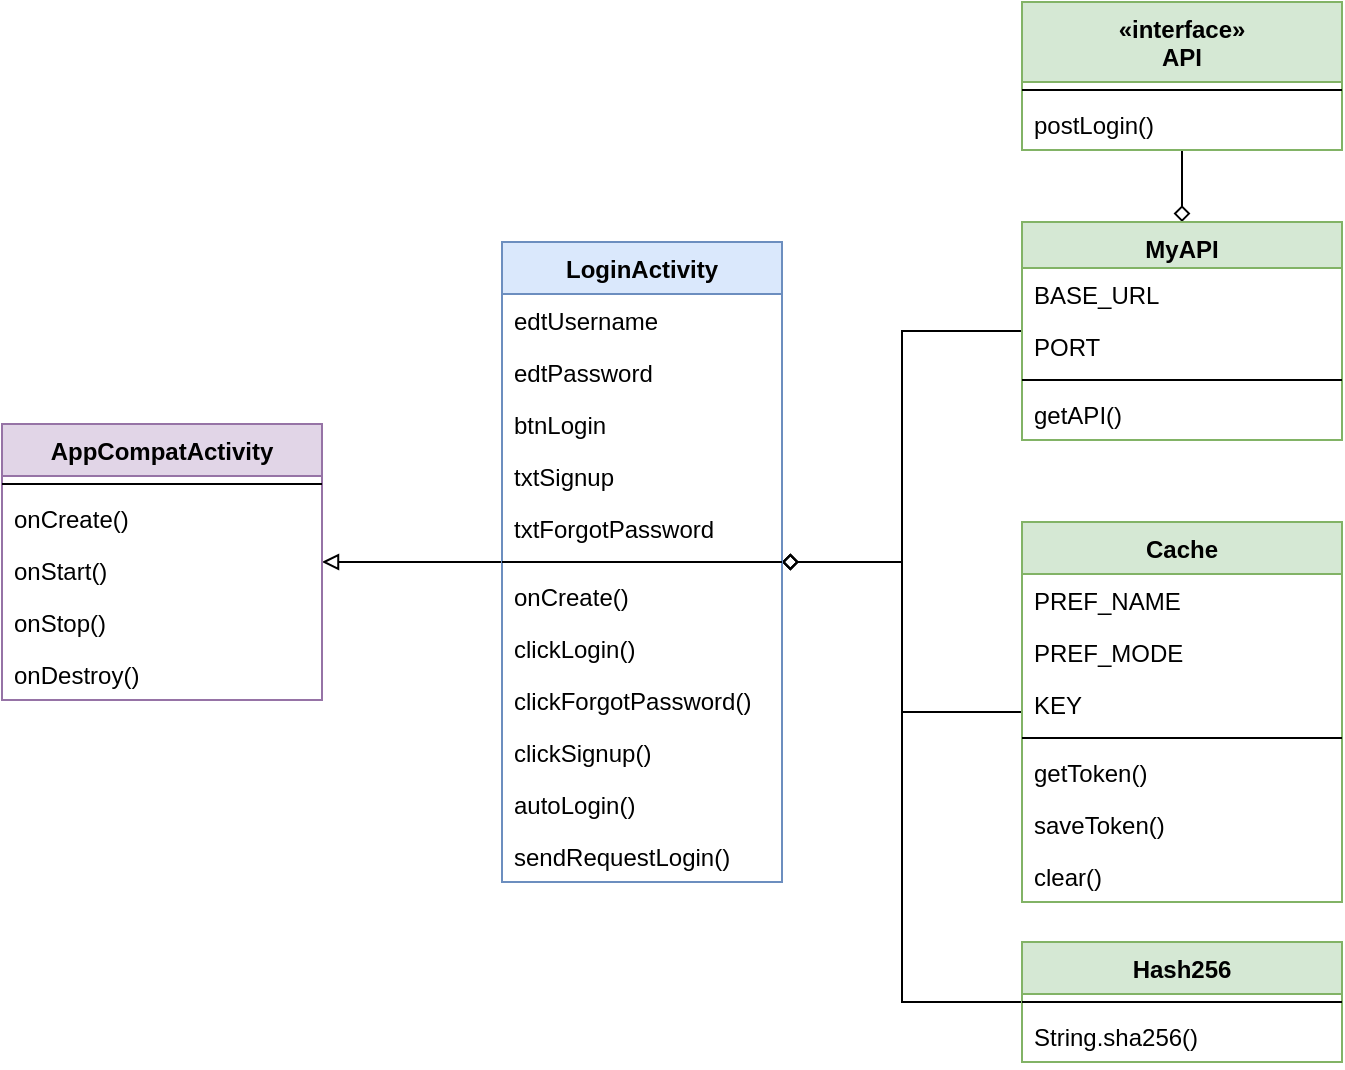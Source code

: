 <mxfile version="13.5.1" type="device" pages="14"><diagram id="FtsYTUfGv2XBcq-XGGCx" name="Login"><mxGraphModel dx="846" dy="494" grid="1" gridSize="10" guides="1" tooltips="1" connect="1" arrows="1" fold="1" page="1" pageScale="1" pageWidth="850" pageHeight="1100" math="0" shadow="0"><root><mxCell id="TjphcNVQj1fAy5yvvimR-0"/><mxCell id="TjphcNVQj1fAy5yvvimR-1" parent="TjphcNVQj1fAy5yvvimR-0"/><mxCell id="UvCqtvRGaVG_yLs7fJoU-0" style="edgeStyle=orthogonalEdgeStyle;orthogonalLoop=1;jettySize=auto;html=1;endArrow=none;endFill=0;startArrow=diamond;startFill=0;rounded=0;" parent="TjphcNVQj1fAy5yvvimR-1" source="UvCqtvRGaVG_yLs7fJoU-20" target="UvCqtvRGaVG_yLs7fJoU-4" edge="1"><mxGeometry relative="1" as="geometry"/></mxCell><mxCell id="UvCqtvRGaVG_yLs7fJoU-1" style="edgeStyle=orthogonalEdgeStyle;orthogonalLoop=1;jettySize=auto;html=1;startArrow=diamond;startFill=0;endArrow=none;endFill=0;rounded=0;" parent="TjphcNVQj1fAy5yvvimR-1" source="UvCqtvRGaVG_yLs7fJoU-7" target="UvCqtvRGaVG_yLs7fJoU-20" edge="1"><mxGeometry relative="1" as="geometry"/></mxCell><mxCell id="UvCqtvRGaVG_yLs7fJoU-2" style="edgeStyle=orthogonalEdgeStyle;orthogonalLoop=1;jettySize=auto;html=1;startArrow=diamond;startFill=0;endArrow=none;endFill=0;rounded=0;" parent="TjphcNVQj1fAy5yvvimR-1" source="UvCqtvRGaVG_yLs7fJoU-7" target="UvCqtvRGaVG_yLs7fJoU-25" edge="1"><mxGeometry relative="1" as="geometry"/></mxCell><mxCell id="UvCqtvRGaVG_yLs7fJoU-3" style="edgeStyle=orthogonalEdgeStyle;orthogonalLoop=1;jettySize=auto;html=1;startArrow=none;startFill=0;endArrow=block;endFill=0;rounded=0;" parent="TjphcNVQj1fAy5yvvimR-1" source="UvCqtvRGaVG_yLs7fJoU-7" target="UvCqtvRGaVG_yLs7fJoU-33" edge="1"><mxGeometry relative="1" as="geometry"/></mxCell><mxCell id="UvCqtvRGaVG_yLs7fJoU-4" value="«interface»&#10;API" style="swimlane;fontStyle=1;align=center;verticalAlign=top;childLayout=stackLayout;horizontal=1;startSize=40;horizontalStack=0;resizeParent=1;resizeParentMax=0;resizeLast=0;collapsible=1;marginBottom=0;fillColor=#d5e8d4;strokeColor=#82b366;" parent="TjphcNVQj1fAy5yvvimR-1" vertex="1"><mxGeometry x="590" y="350" width="160" height="74" as="geometry"/></mxCell><mxCell id="UvCqtvRGaVG_yLs7fJoU-5" value="" style="line;strokeWidth=1;fillColor=none;align=left;verticalAlign=middle;spacingTop=-1;spacingLeft=3;spacingRight=3;rotatable=0;labelPosition=right;points=[];portConstraint=eastwest;" parent="UvCqtvRGaVG_yLs7fJoU-4" vertex="1"><mxGeometry y="40" width="160" height="8" as="geometry"/></mxCell><mxCell id="UvCqtvRGaVG_yLs7fJoU-6" value="postLogin()" style="text;strokeColor=none;fillColor=none;align=left;verticalAlign=top;spacingLeft=4;spacingRight=4;overflow=hidden;rotatable=0;points=[[0,0.5],[1,0.5]];portConstraint=eastwest;" parent="UvCqtvRGaVG_yLs7fJoU-4" vertex="1"><mxGeometry y="48" width="160" height="26" as="geometry"/></mxCell><mxCell id="UvCqtvRGaVG_yLs7fJoU-20" value="MyAPI" style="swimlane;fontStyle=1;align=center;verticalAlign=top;childLayout=stackLayout;horizontal=1;startSize=23;horizontalStack=0;resizeParent=1;resizeParentMax=0;resizeLast=0;collapsible=1;marginBottom=0;fillColor=#d5e8d4;strokeColor=#82b366;" parent="TjphcNVQj1fAy5yvvimR-1" vertex="1"><mxGeometry x="590" y="460" width="160" height="109" as="geometry"/></mxCell><mxCell id="UvCqtvRGaVG_yLs7fJoU-21" value="BASE_URL" style="text;strokeColor=none;fillColor=none;align=left;verticalAlign=top;spacingLeft=4;spacingRight=4;overflow=hidden;rotatable=0;points=[[0,0.5],[1,0.5]];portConstraint=eastwest;" parent="UvCqtvRGaVG_yLs7fJoU-20" vertex="1"><mxGeometry y="23" width="160" height="26" as="geometry"/></mxCell><mxCell id="UvCqtvRGaVG_yLs7fJoU-22" value="PORT" style="text;strokeColor=none;fillColor=none;align=left;verticalAlign=top;spacingLeft=4;spacingRight=4;overflow=hidden;rotatable=0;points=[[0,0.5],[1,0.5]];portConstraint=eastwest;" parent="UvCqtvRGaVG_yLs7fJoU-20" vertex="1"><mxGeometry y="49" width="160" height="26" as="geometry"/></mxCell><mxCell id="UvCqtvRGaVG_yLs7fJoU-23" value="" style="line;strokeWidth=1;fillColor=none;align=left;verticalAlign=middle;spacingTop=-1;spacingLeft=3;spacingRight=3;rotatable=0;labelPosition=right;points=[];portConstraint=eastwest;" parent="UvCqtvRGaVG_yLs7fJoU-20" vertex="1"><mxGeometry y="75" width="160" height="8" as="geometry"/></mxCell><mxCell id="UvCqtvRGaVG_yLs7fJoU-24" value="getAPI()" style="text;strokeColor=none;fillColor=none;align=left;verticalAlign=top;spacingLeft=4;spacingRight=4;overflow=hidden;rotatable=0;points=[[0,0.5],[1,0.5]];portConstraint=eastwest;" parent="UvCqtvRGaVG_yLs7fJoU-20" vertex="1"><mxGeometry y="83" width="160" height="26" as="geometry"/></mxCell><mxCell id="UvCqtvRGaVG_yLs7fJoU-25" value="Cache" style="swimlane;fontStyle=1;align=center;verticalAlign=top;childLayout=stackLayout;horizontal=1;startSize=26;horizontalStack=0;resizeParent=1;resizeParentMax=0;resizeLast=0;collapsible=1;marginBottom=0;fillColor=#d5e8d4;strokeColor=#82b366;" parent="TjphcNVQj1fAy5yvvimR-1" vertex="1"><mxGeometry x="590" y="610" width="160" height="190" as="geometry"/></mxCell><mxCell id="UvCqtvRGaVG_yLs7fJoU-26" value="PREF_NAME" style="text;strokeColor=none;fillColor=none;align=left;verticalAlign=top;spacingLeft=4;spacingRight=4;overflow=hidden;rotatable=0;points=[[0,0.5],[1,0.5]];portConstraint=eastwest;" parent="UvCqtvRGaVG_yLs7fJoU-25" vertex="1"><mxGeometry y="26" width="160" height="26" as="geometry"/></mxCell><mxCell id="UvCqtvRGaVG_yLs7fJoU-27" value="PREF_MODE" style="text;strokeColor=none;fillColor=none;align=left;verticalAlign=top;spacingLeft=4;spacingRight=4;overflow=hidden;rotatable=0;points=[[0,0.5],[1,0.5]];portConstraint=eastwest;" parent="UvCqtvRGaVG_yLs7fJoU-25" vertex="1"><mxGeometry y="52" width="160" height="26" as="geometry"/></mxCell><mxCell id="UvCqtvRGaVG_yLs7fJoU-28" value="KEY" style="text;strokeColor=none;fillColor=none;align=left;verticalAlign=top;spacingLeft=4;spacingRight=4;overflow=hidden;rotatable=0;points=[[0,0.5],[1,0.5]];portConstraint=eastwest;" parent="UvCqtvRGaVG_yLs7fJoU-25" vertex="1"><mxGeometry y="78" width="160" height="26" as="geometry"/></mxCell><mxCell id="UvCqtvRGaVG_yLs7fJoU-29" value="" style="line;strokeWidth=1;fillColor=none;align=left;verticalAlign=middle;spacingTop=-1;spacingLeft=3;spacingRight=3;rotatable=0;labelPosition=right;points=[];portConstraint=eastwest;" parent="UvCqtvRGaVG_yLs7fJoU-25" vertex="1"><mxGeometry y="104" width="160" height="8" as="geometry"/></mxCell><mxCell id="UvCqtvRGaVG_yLs7fJoU-30" value="getToken()" style="text;strokeColor=none;fillColor=none;align=left;verticalAlign=top;spacingLeft=4;spacingRight=4;overflow=hidden;rotatable=0;points=[[0,0.5],[1,0.5]];portConstraint=eastwest;" parent="UvCqtvRGaVG_yLs7fJoU-25" vertex="1"><mxGeometry y="112" width="160" height="26" as="geometry"/></mxCell><mxCell id="UvCqtvRGaVG_yLs7fJoU-31" value="saveToken()" style="text;strokeColor=none;fillColor=none;align=left;verticalAlign=top;spacingLeft=4;spacingRight=4;overflow=hidden;rotatable=0;points=[[0,0.5],[1,0.5]];portConstraint=eastwest;" parent="UvCqtvRGaVG_yLs7fJoU-25" vertex="1"><mxGeometry y="138" width="160" height="26" as="geometry"/></mxCell><mxCell id="UvCqtvRGaVG_yLs7fJoU-32" value="clear()" style="text;strokeColor=none;fillColor=none;align=left;verticalAlign=top;spacingLeft=4;spacingRight=4;overflow=hidden;rotatable=0;points=[[0,0.5],[1,0.5]];portConstraint=eastwest;" parent="UvCqtvRGaVG_yLs7fJoU-25" vertex="1"><mxGeometry y="164" width="160" height="26" as="geometry"/></mxCell><mxCell id="UvCqtvRGaVG_yLs7fJoU-33" value="AppCompatActivity" style="swimlane;fontStyle=1;align=center;verticalAlign=top;childLayout=stackLayout;horizontal=1;startSize=26;horizontalStack=0;resizeParent=1;resizeParentMax=0;resizeLast=0;collapsible=1;marginBottom=0;fillColor=#e1d5e7;strokeColor=#9673a6;" parent="TjphcNVQj1fAy5yvvimR-1" vertex="1"><mxGeometry x="80" y="561" width="160" height="138" as="geometry"/></mxCell><mxCell id="UvCqtvRGaVG_yLs7fJoU-34" value="" style="line;strokeWidth=1;fillColor=none;align=left;verticalAlign=middle;spacingTop=-1;spacingLeft=3;spacingRight=3;rotatable=0;labelPosition=right;points=[];portConstraint=eastwest;" parent="UvCqtvRGaVG_yLs7fJoU-33" vertex="1"><mxGeometry y="26" width="160" height="8" as="geometry"/></mxCell><mxCell id="UvCqtvRGaVG_yLs7fJoU-35" value="onCreate()" style="text;strokeColor=none;fillColor=none;align=left;verticalAlign=top;spacingLeft=4;spacingRight=4;overflow=hidden;rotatable=0;points=[[0,0.5],[1,0.5]];portConstraint=eastwest;" parent="UvCqtvRGaVG_yLs7fJoU-33" vertex="1"><mxGeometry y="34" width="160" height="26" as="geometry"/></mxCell><mxCell id="UvCqtvRGaVG_yLs7fJoU-36" value="onStart()" style="text;strokeColor=none;fillColor=none;align=left;verticalAlign=top;spacingLeft=4;spacingRight=4;overflow=hidden;rotatable=0;points=[[0,0.5],[1,0.5]];portConstraint=eastwest;" parent="UvCqtvRGaVG_yLs7fJoU-33" vertex="1"><mxGeometry y="60" width="160" height="26" as="geometry"/></mxCell><mxCell id="UvCqtvRGaVG_yLs7fJoU-37" value="onStop()" style="text;strokeColor=none;fillColor=none;align=left;verticalAlign=top;spacingLeft=4;spacingRight=4;overflow=hidden;rotatable=0;points=[[0,0.5],[1,0.5]];portConstraint=eastwest;" parent="UvCqtvRGaVG_yLs7fJoU-33" vertex="1"><mxGeometry y="86" width="160" height="26" as="geometry"/></mxCell><mxCell id="UvCqtvRGaVG_yLs7fJoU-38" value="onDestroy()" style="text;strokeColor=none;fillColor=none;align=left;verticalAlign=top;spacingLeft=4;spacingRight=4;overflow=hidden;rotatable=0;points=[[0,0.5],[1,0.5]];portConstraint=eastwest;" parent="UvCqtvRGaVG_yLs7fJoU-33" vertex="1"><mxGeometry y="112" width="160" height="26" as="geometry"/></mxCell><mxCell id="1havEsXHlLzC3yt0UcG5-11" style="edgeStyle=orthogonalEdgeStyle;rounded=0;orthogonalLoop=1;jettySize=auto;html=1;startArrow=diamond;startFill=0;endArrow=none;endFill=0;strokeColor=#000000;" parent="TjphcNVQj1fAy5yvvimR-1" source="UvCqtvRGaVG_yLs7fJoU-7" target="1havEsXHlLzC3yt0UcG5-3" edge="1"><mxGeometry relative="1" as="geometry"><Array as="points"><mxPoint x="530" y="630"/><mxPoint x="530" y="850"/></Array></mxGeometry></mxCell><mxCell id="UvCqtvRGaVG_yLs7fJoU-7" value="LoginActivity" style="swimlane;fontStyle=1;align=center;verticalAlign=top;childLayout=stackLayout;horizontal=1;startSize=26;horizontalStack=0;resizeParent=1;resizeParentMax=0;resizeLast=0;collapsible=1;marginBottom=0;fillColor=#dae8fc;strokeColor=#6c8ebf;" parent="TjphcNVQj1fAy5yvvimR-1" vertex="1"><mxGeometry x="330" y="470" width="140" height="320" as="geometry"><mxRectangle x="360" y="220" width="110" height="26" as="alternateBounds"/></mxGeometry></mxCell><mxCell id="UvCqtvRGaVG_yLs7fJoU-8" value="edtUsername" style="text;strokeColor=none;fillColor=none;align=left;verticalAlign=top;spacingLeft=4;spacingRight=4;overflow=hidden;rotatable=0;points=[[0,0.5],[1,0.5]];portConstraint=eastwest;" parent="UvCqtvRGaVG_yLs7fJoU-7" vertex="1"><mxGeometry y="26" width="140" height="26" as="geometry"/></mxCell><mxCell id="UvCqtvRGaVG_yLs7fJoU-9" value="edtPassword" style="text;strokeColor=none;fillColor=none;align=left;verticalAlign=top;spacingLeft=4;spacingRight=4;overflow=hidden;rotatable=0;points=[[0,0.5],[1,0.5]];portConstraint=eastwest;" parent="UvCqtvRGaVG_yLs7fJoU-7" vertex="1"><mxGeometry y="52" width="140" height="26" as="geometry"/></mxCell><mxCell id="UvCqtvRGaVG_yLs7fJoU-10" value="btnLogin" style="text;strokeColor=none;fillColor=none;align=left;verticalAlign=top;spacingLeft=4;spacingRight=4;overflow=hidden;rotatable=0;points=[[0,0.5],[1,0.5]];portConstraint=eastwest;" parent="UvCqtvRGaVG_yLs7fJoU-7" vertex="1"><mxGeometry y="78" width="140" height="26" as="geometry"/></mxCell><mxCell id="UvCqtvRGaVG_yLs7fJoU-11" value="txtSignup" style="text;strokeColor=none;fillColor=none;align=left;verticalAlign=top;spacingLeft=4;spacingRight=4;overflow=hidden;rotatable=0;points=[[0,0.5],[1,0.5]];portConstraint=eastwest;" parent="UvCqtvRGaVG_yLs7fJoU-7" vertex="1"><mxGeometry y="104" width="140" height="26" as="geometry"/></mxCell><mxCell id="UvCqtvRGaVG_yLs7fJoU-12" value="txtForgotPassword" style="text;strokeColor=none;fillColor=none;align=left;verticalAlign=top;spacingLeft=4;spacingRight=4;overflow=hidden;rotatable=0;points=[[0,0.5],[1,0.5]];portConstraint=eastwest;" parent="UvCqtvRGaVG_yLs7fJoU-7" vertex="1"><mxGeometry y="130" width="140" height="26" as="geometry"/></mxCell><mxCell id="UvCqtvRGaVG_yLs7fJoU-13" value="" style="line;strokeWidth=1;fillColor=none;align=left;verticalAlign=middle;spacingTop=-1;spacingLeft=3;spacingRight=3;rotatable=0;labelPosition=right;points=[];portConstraint=eastwest;" parent="UvCqtvRGaVG_yLs7fJoU-7" vertex="1"><mxGeometry y="156" width="140" height="8" as="geometry"/></mxCell><mxCell id="UvCqtvRGaVG_yLs7fJoU-14" value="onCreate()" style="text;strokeColor=none;fillColor=none;align=left;verticalAlign=top;spacingLeft=4;spacingRight=4;overflow=hidden;rotatable=0;points=[[0,0.5],[1,0.5]];portConstraint=eastwest;" parent="UvCqtvRGaVG_yLs7fJoU-7" vertex="1"><mxGeometry y="164" width="140" height="26" as="geometry"/></mxCell><mxCell id="UvCqtvRGaVG_yLs7fJoU-15" value="clickLogin()" style="text;strokeColor=none;fillColor=none;align=left;verticalAlign=top;spacingLeft=4;spacingRight=4;overflow=hidden;rotatable=0;points=[[0,0.5],[1,0.5]];portConstraint=eastwest;" parent="UvCqtvRGaVG_yLs7fJoU-7" vertex="1"><mxGeometry y="190" width="140" height="26" as="geometry"/></mxCell><mxCell id="UvCqtvRGaVG_yLs7fJoU-16" value="clickForgotPassword()" style="text;strokeColor=none;fillColor=none;align=left;verticalAlign=top;spacingLeft=4;spacingRight=4;overflow=hidden;rotatable=0;points=[[0,0.5],[1,0.5]];portConstraint=eastwest;" parent="UvCqtvRGaVG_yLs7fJoU-7" vertex="1"><mxGeometry y="216" width="140" height="26" as="geometry"/></mxCell><mxCell id="UvCqtvRGaVG_yLs7fJoU-17" value="clickSignup()" style="text;strokeColor=none;fillColor=none;align=left;verticalAlign=top;spacingLeft=4;spacingRight=4;overflow=hidden;rotatable=0;points=[[0,0.5],[1,0.5]];portConstraint=eastwest;" parent="UvCqtvRGaVG_yLs7fJoU-7" vertex="1"><mxGeometry y="242" width="140" height="26" as="geometry"/></mxCell><mxCell id="UvCqtvRGaVG_yLs7fJoU-18" value="autoLogin()" style="text;strokeColor=none;fillColor=none;align=left;verticalAlign=top;spacingLeft=4;spacingRight=4;overflow=hidden;rotatable=0;points=[[0,0.5],[1,0.5]];portConstraint=eastwest;" parent="UvCqtvRGaVG_yLs7fJoU-7" vertex="1"><mxGeometry y="268" width="140" height="26" as="geometry"/></mxCell><mxCell id="UvCqtvRGaVG_yLs7fJoU-19" value="sendRequestLogin()" style="text;strokeColor=none;fillColor=none;align=left;verticalAlign=top;spacingLeft=4;spacingRight=4;overflow=hidden;rotatable=0;points=[[0,0.5],[1,0.5]];portConstraint=eastwest;" parent="UvCqtvRGaVG_yLs7fJoU-7" vertex="1"><mxGeometry y="294" width="140" height="26" as="geometry"/></mxCell><mxCell id="1havEsXHlLzC3yt0UcG5-3" value="Hash256" style="swimlane;fontStyle=1;align=center;verticalAlign=top;childLayout=stackLayout;horizontal=1;startSize=26;horizontalStack=0;resizeParent=1;resizeParentMax=0;resizeLast=0;collapsible=1;marginBottom=0;fillColor=#d5e8d4;strokeColor=#82b366;" parent="TjphcNVQj1fAy5yvvimR-1" vertex="1"><mxGeometry x="590" y="820" width="160" height="60" as="geometry"/></mxCell><mxCell id="1havEsXHlLzC3yt0UcG5-7" value="" style="line;strokeWidth=1;fillColor=none;align=left;verticalAlign=middle;spacingTop=-1;spacingLeft=3;spacingRight=3;rotatable=0;labelPosition=right;points=[];portConstraint=eastwest;" parent="1havEsXHlLzC3yt0UcG5-3" vertex="1"><mxGeometry y="26" width="160" height="8" as="geometry"/></mxCell><mxCell id="1havEsXHlLzC3yt0UcG5-8" value="String.sha256()" style="text;strokeColor=none;fillColor=none;align=left;verticalAlign=top;spacingLeft=4;spacingRight=4;overflow=hidden;rotatable=0;points=[[0,0.5],[1,0.5]];portConstraint=eastwest;" parent="1havEsXHlLzC3yt0UcG5-3" vertex="1"><mxGeometry y="34" width="160" height="26" as="geometry"/></mxCell></root></mxGraphModel></diagram><diagram id="ITJYin3EtB63bZDuSeki" name="Signup"><mxGraphModel dx="938" dy="600" grid="1" gridSize="10" guides="1" tooltips="1" connect="1" arrows="1" fold="1" page="1" pageScale="1" pageWidth="850" pageHeight="1100" math="0" shadow="0"><root><mxCell id="fVIIZPuGpyudQ7geTO7o-0"/><mxCell id="fVIIZPuGpyudQ7geTO7o-1" parent="fVIIZPuGpyudQ7geTO7o-0"/><mxCell id="Ouaus3NtDsjW4c2duWm_-0" style="edgeStyle=orthogonalEdgeStyle;orthogonalLoop=1;jettySize=auto;html=1;endArrow=none;endFill=0;startArrow=diamond;startFill=0;rounded=0;" edge="1" parent="fVIIZPuGpyudQ7geTO7o-1" source="Ouaus3NtDsjW4c2duWm_-18" target="Ouaus3NtDsjW4c2duWm_-4"><mxGeometry relative="1" as="geometry"/></mxCell><mxCell id="Ouaus3NtDsjW4c2duWm_-1" style="edgeStyle=orthogonalEdgeStyle;orthogonalLoop=1;jettySize=auto;html=1;startArrow=diamond;startFill=0;endArrow=none;endFill=0;rounded=0;" edge="1" parent="fVIIZPuGpyudQ7geTO7o-1" source="Ouaus3NtDsjW4c2duWm_-7" target="Ouaus3NtDsjW4c2duWm_-18"><mxGeometry relative="1" as="geometry"><Array as="points"><mxPoint x="520" y="464"/><mxPoint x="520" y="374"/></Array></mxGeometry></mxCell><mxCell id="Ouaus3NtDsjW4c2duWm_-2" style="edgeStyle=orthogonalEdgeStyle;orthogonalLoop=1;jettySize=auto;html=1;startArrow=diamond;startFill=0;endArrow=none;endFill=0;rounded=0;" edge="1" parent="fVIIZPuGpyudQ7geTO7o-1" source="Ouaus3NtDsjW4c2duWm_-7" target="Ouaus3NtDsjW4c2duWm_-23"><mxGeometry relative="1" as="geometry"><Array as="points"><mxPoint x="520" y="464"/><mxPoint x="520" y="565"/></Array></mxGeometry></mxCell><mxCell id="Ouaus3NtDsjW4c2duWm_-3" style="edgeStyle=orthogonalEdgeStyle;orthogonalLoop=1;jettySize=auto;html=1;startArrow=none;startFill=0;endArrow=block;endFill=0;rounded=0;" edge="1" parent="fVIIZPuGpyudQ7geTO7o-1" source="Ouaus3NtDsjW4c2duWm_-7" target="Ouaus3NtDsjW4c2duWm_-31"><mxGeometry relative="1" as="geometry"/></mxCell><mxCell id="Ouaus3NtDsjW4c2duWm_-4" value="«interface»&#10;API" style="swimlane;fontStyle=1;align=center;verticalAlign=top;childLayout=stackLayout;horizontal=1;startSize=40;horizontalStack=0;resizeParent=1;resizeParentMax=0;resizeLast=0;collapsible=1;marginBottom=0;fillColor=#d5e8d4;strokeColor=#82b366;" vertex="1" parent="fVIIZPuGpyudQ7geTO7o-1"><mxGeometry x="580" y="210" width="160" height="74" as="geometry"/></mxCell><mxCell id="Ouaus3NtDsjW4c2duWm_-5" value="" style="line;strokeWidth=1;fillColor=none;align=left;verticalAlign=middle;spacingTop=-1;spacingLeft=3;spacingRight=3;rotatable=0;labelPosition=right;points=[];portConstraint=eastwest;" vertex="1" parent="Ouaus3NtDsjW4c2duWm_-4"><mxGeometry y="40" width="160" height="8" as="geometry"/></mxCell><mxCell id="Ouaus3NtDsjW4c2duWm_-6" value="postSignup()" style="text;strokeColor=none;fillColor=none;align=left;verticalAlign=top;spacingLeft=4;spacingRight=4;overflow=hidden;rotatable=0;points=[[0,0.5],[1,0.5]];portConstraint=eastwest;" vertex="1" parent="Ouaus3NtDsjW4c2duWm_-4"><mxGeometry y="48" width="160" height="26" as="geometry"/></mxCell><mxCell id="Ouaus3NtDsjW4c2duWm_-18" value="MyAPI" style="swimlane;fontStyle=1;align=center;verticalAlign=top;childLayout=stackLayout;horizontal=1;startSize=23;horizontalStack=0;resizeParent=1;resizeParentMax=0;resizeLast=0;collapsible=1;marginBottom=0;fillColor=#d5e8d4;strokeColor=#82b366;" vertex="1" parent="fVIIZPuGpyudQ7geTO7o-1"><mxGeometry x="580" y="320" width="160" height="109" as="geometry"/></mxCell><mxCell id="Ouaus3NtDsjW4c2duWm_-19" value="BASE_URL" style="text;strokeColor=none;fillColor=none;align=left;verticalAlign=top;spacingLeft=4;spacingRight=4;overflow=hidden;rotatable=0;points=[[0,0.5],[1,0.5]];portConstraint=eastwest;" vertex="1" parent="Ouaus3NtDsjW4c2duWm_-18"><mxGeometry y="23" width="160" height="26" as="geometry"/></mxCell><mxCell id="Ouaus3NtDsjW4c2duWm_-20" value="PORT" style="text;strokeColor=none;fillColor=none;align=left;verticalAlign=top;spacingLeft=4;spacingRight=4;overflow=hidden;rotatable=0;points=[[0,0.5],[1,0.5]];portConstraint=eastwest;" vertex="1" parent="Ouaus3NtDsjW4c2duWm_-18"><mxGeometry y="49" width="160" height="26" as="geometry"/></mxCell><mxCell id="Ouaus3NtDsjW4c2duWm_-21" value="" style="line;strokeWidth=1;fillColor=none;align=left;verticalAlign=middle;spacingTop=-1;spacingLeft=3;spacingRight=3;rotatable=0;labelPosition=right;points=[];portConstraint=eastwest;" vertex="1" parent="Ouaus3NtDsjW4c2duWm_-18"><mxGeometry y="75" width="160" height="8" as="geometry"/></mxCell><mxCell id="Ouaus3NtDsjW4c2duWm_-22" value="getAPI()" style="text;strokeColor=none;fillColor=none;align=left;verticalAlign=top;spacingLeft=4;spacingRight=4;overflow=hidden;rotatable=0;points=[[0,0.5],[1,0.5]];portConstraint=eastwest;" vertex="1" parent="Ouaus3NtDsjW4c2duWm_-18"><mxGeometry y="83" width="160" height="26" as="geometry"/></mxCell><mxCell id="Ouaus3NtDsjW4c2duWm_-23" value="Cache" style="swimlane;fontStyle=1;align=center;verticalAlign=top;childLayout=stackLayout;horizontal=1;startSize=26;horizontalStack=0;resizeParent=1;resizeParentMax=0;resizeLast=0;collapsible=1;marginBottom=0;fillColor=#d5e8d4;strokeColor=#82b366;" vertex="1" parent="fVIIZPuGpyudQ7geTO7o-1"><mxGeometry x="580" y="470" width="160" height="190" as="geometry"/></mxCell><mxCell id="Ouaus3NtDsjW4c2duWm_-24" value="PREF_NAME" style="text;strokeColor=none;fillColor=none;align=left;verticalAlign=top;spacingLeft=4;spacingRight=4;overflow=hidden;rotatable=0;points=[[0,0.5],[1,0.5]];portConstraint=eastwest;" vertex="1" parent="Ouaus3NtDsjW4c2duWm_-23"><mxGeometry y="26" width="160" height="26" as="geometry"/></mxCell><mxCell id="Ouaus3NtDsjW4c2duWm_-25" value="PREF_MODE" style="text;strokeColor=none;fillColor=none;align=left;verticalAlign=top;spacingLeft=4;spacingRight=4;overflow=hidden;rotatable=0;points=[[0,0.5],[1,0.5]];portConstraint=eastwest;" vertex="1" parent="Ouaus3NtDsjW4c2duWm_-23"><mxGeometry y="52" width="160" height="26" as="geometry"/></mxCell><mxCell id="Ouaus3NtDsjW4c2duWm_-26" value="KEY" style="text;strokeColor=none;fillColor=none;align=left;verticalAlign=top;spacingLeft=4;spacingRight=4;overflow=hidden;rotatable=0;points=[[0,0.5],[1,0.5]];portConstraint=eastwest;" vertex="1" parent="Ouaus3NtDsjW4c2duWm_-23"><mxGeometry y="78" width="160" height="26" as="geometry"/></mxCell><mxCell id="Ouaus3NtDsjW4c2duWm_-27" value="" style="line;strokeWidth=1;fillColor=none;align=left;verticalAlign=middle;spacingTop=-1;spacingLeft=3;spacingRight=3;rotatable=0;labelPosition=right;points=[];portConstraint=eastwest;" vertex="1" parent="Ouaus3NtDsjW4c2duWm_-23"><mxGeometry y="104" width="160" height="8" as="geometry"/></mxCell><mxCell id="Ouaus3NtDsjW4c2duWm_-28" value="getToken()" style="text;strokeColor=none;fillColor=none;align=left;verticalAlign=top;spacingLeft=4;spacingRight=4;overflow=hidden;rotatable=0;points=[[0,0.5],[1,0.5]];portConstraint=eastwest;" vertex="1" parent="Ouaus3NtDsjW4c2duWm_-23"><mxGeometry y="112" width="160" height="26" as="geometry"/></mxCell><mxCell id="Ouaus3NtDsjW4c2duWm_-29" value="saveToken()" style="text;strokeColor=none;fillColor=none;align=left;verticalAlign=top;spacingLeft=4;spacingRight=4;overflow=hidden;rotatable=0;points=[[0,0.5],[1,0.5]];portConstraint=eastwest;" vertex="1" parent="Ouaus3NtDsjW4c2duWm_-23"><mxGeometry y="138" width="160" height="26" as="geometry"/></mxCell><mxCell id="Ouaus3NtDsjW4c2duWm_-30" value="clear()" style="text;strokeColor=none;fillColor=none;align=left;verticalAlign=top;spacingLeft=4;spacingRight=4;overflow=hidden;rotatable=0;points=[[0,0.5],[1,0.5]];portConstraint=eastwest;" vertex="1" parent="Ouaus3NtDsjW4c2duWm_-23"><mxGeometry y="164" width="160" height="26" as="geometry"/></mxCell><mxCell id="Ouaus3NtDsjW4c2duWm_-31" value="AppCompatActivity" style="swimlane;fontStyle=1;align=center;verticalAlign=top;childLayout=stackLayout;horizontal=1;startSize=26;horizontalStack=0;resizeParent=1;resizeParentMax=0;resizeLast=0;collapsible=1;marginBottom=0;fillColor=#e1d5e7;strokeColor=#9673a6;" vertex="1" parent="fVIIZPuGpyudQ7geTO7o-1"><mxGeometry x="60" y="395" width="160" height="138" as="geometry"/></mxCell><mxCell id="Ouaus3NtDsjW4c2duWm_-32" value="" style="line;strokeWidth=1;fillColor=none;align=left;verticalAlign=middle;spacingTop=-1;spacingLeft=3;spacingRight=3;rotatable=0;labelPosition=right;points=[];portConstraint=eastwest;" vertex="1" parent="Ouaus3NtDsjW4c2duWm_-31"><mxGeometry y="26" width="160" height="8" as="geometry"/></mxCell><mxCell id="Ouaus3NtDsjW4c2duWm_-33" value="onCreate()" style="text;strokeColor=none;fillColor=none;align=left;verticalAlign=top;spacingLeft=4;spacingRight=4;overflow=hidden;rotatable=0;points=[[0,0.5],[1,0.5]];portConstraint=eastwest;" vertex="1" parent="Ouaus3NtDsjW4c2duWm_-31"><mxGeometry y="34" width="160" height="26" as="geometry"/></mxCell><mxCell id="Ouaus3NtDsjW4c2duWm_-34" value="onStart()" style="text;strokeColor=none;fillColor=none;align=left;verticalAlign=top;spacingLeft=4;spacingRight=4;overflow=hidden;rotatable=0;points=[[0,0.5],[1,0.5]];portConstraint=eastwest;" vertex="1" parent="Ouaus3NtDsjW4c2duWm_-31"><mxGeometry y="60" width="160" height="26" as="geometry"/></mxCell><mxCell id="Ouaus3NtDsjW4c2duWm_-35" value="onStop()" style="text;strokeColor=none;fillColor=none;align=left;verticalAlign=top;spacingLeft=4;spacingRight=4;overflow=hidden;rotatable=0;points=[[0,0.5],[1,0.5]];portConstraint=eastwest;" vertex="1" parent="Ouaus3NtDsjW4c2duWm_-31"><mxGeometry y="86" width="160" height="26" as="geometry"/></mxCell><mxCell id="Ouaus3NtDsjW4c2duWm_-36" value="onDestroy()" style="text;strokeColor=none;fillColor=none;align=left;verticalAlign=top;spacingLeft=4;spacingRight=4;overflow=hidden;rotatable=0;points=[[0,0.5],[1,0.5]];portConstraint=eastwest;" vertex="1" parent="Ouaus3NtDsjW4c2duWm_-31"><mxGeometry y="112" width="160" height="26" as="geometry"/></mxCell><mxCell id="65ulbi05QhU13qMqOszg-4" style="edgeStyle=orthogonalEdgeStyle;rounded=0;orthogonalLoop=1;jettySize=auto;html=1;startArrow=diamond;startFill=0;endArrow=none;endFill=0;strokeColor=#000000;" edge="1" parent="fVIIZPuGpyudQ7geTO7o-1" source="Ouaus3NtDsjW4c2duWm_-7" target="65ulbi05QhU13qMqOszg-0"><mxGeometry relative="1" as="geometry"><Array as="points"><mxPoint x="520" y="464"/><mxPoint x="520" y="720"/></Array></mxGeometry></mxCell><mxCell id="Ouaus3NtDsjW4c2duWm_-7" value="SignUpActivity" style="swimlane;fontStyle=1;align=center;verticalAlign=top;childLayout=stackLayout;horizontal=1;startSize=26;horizontalStack=0;resizeParent=1;resizeParentMax=0;resizeLast=0;collapsible=1;marginBottom=0;fillColor=#dae8fc;strokeColor=#6c8ebf;" vertex="1" parent="fVIIZPuGpyudQ7geTO7o-1"><mxGeometry x="310" y="317" width="165" height="294" as="geometry"/></mxCell><mxCell id="Ouaus3NtDsjW4c2duWm_-8" value="edtUsername" style="text;strokeColor=none;fillColor=none;align=left;verticalAlign=top;spacingLeft=4;spacingRight=4;overflow=hidden;rotatable=0;points=[[0,0.5],[1,0.5]];portConstraint=eastwest;" vertex="1" parent="Ouaus3NtDsjW4c2duWm_-7"><mxGeometry y="26" width="165" height="26" as="geometry"/></mxCell><mxCell id="Ouaus3NtDsjW4c2duWm_-9" value="edtPassword" style="text;strokeColor=none;fillColor=none;align=left;verticalAlign=top;spacingLeft=4;spacingRight=4;overflow=hidden;rotatable=0;points=[[0,0.5],[1,0.5]];portConstraint=eastwest;" vertex="1" parent="Ouaus3NtDsjW4c2duWm_-7"><mxGeometry y="52" width="165" height="26" as="geometry"/></mxCell><mxCell id="Ouaus3NtDsjW4c2duWm_-10" value="edtRePassword" style="text;strokeColor=none;fillColor=none;align=left;verticalAlign=top;spacingLeft=4;spacingRight=4;overflow=hidden;rotatable=0;points=[[0,0.5],[1,0.5]];portConstraint=eastwest;" vertex="1" parent="Ouaus3NtDsjW4c2duWm_-7"><mxGeometry y="78" width="165" height="26" as="geometry"/></mxCell><mxCell id="Ouaus3NtDsjW4c2duWm_-11" value="btnSignup" style="text;strokeColor=none;fillColor=none;align=left;verticalAlign=top;spacingLeft=4;spacingRight=4;overflow=hidden;rotatable=0;points=[[0,0.5],[1,0.5]];portConstraint=eastwest;" vertex="1" parent="Ouaus3NtDsjW4c2duWm_-7"><mxGeometry y="104" width="165" height="26" as="geometry"/></mxCell><mxCell id="Ouaus3NtDsjW4c2duWm_-12" value="edtPhone" style="text;strokeColor=none;fillColor=none;align=left;verticalAlign=top;spacingLeft=4;spacingRight=4;overflow=hidden;rotatable=0;points=[[0,0.5],[1,0.5]];portConstraint=eastwest;" vertex="1" parent="Ouaus3NtDsjW4c2duWm_-7"><mxGeometry y="130" width="165" height="26" as="geometry"/></mxCell><mxCell id="Ouaus3NtDsjW4c2duWm_-13" value="edtEmail" style="text;strokeColor=none;fillColor=none;align=left;verticalAlign=top;spacingLeft=4;spacingRight=4;overflow=hidden;rotatable=0;points=[[0,0.5],[1,0.5]];portConstraint=eastwest;" vertex="1" parent="Ouaus3NtDsjW4c2duWm_-7"><mxGeometry y="156" width="165" height="26" as="geometry"/></mxCell><mxCell id="Ouaus3NtDsjW4c2duWm_-14" value="" style="line;strokeWidth=1;fillColor=none;align=left;verticalAlign=middle;spacingTop=-1;spacingLeft=3;spacingRight=3;rotatable=0;labelPosition=right;points=[];portConstraint=eastwest;" vertex="1" parent="Ouaus3NtDsjW4c2duWm_-7"><mxGeometry y="182" width="165" height="8" as="geometry"/></mxCell><mxCell id="Ouaus3NtDsjW4c2duWm_-15" value="onCreate()" style="text;strokeColor=none;fillColor=none;align=left;verticalAlign=top;spacingLeft=4;spacingRight=4;overflow=hidden;rotatable=0;points=[[0,0.5],[1,0.5]];portConstraint=eastwest;" vertex="1" parent="Ouaus3NtDsjW4c2duWm_-7"><mxGeometry y="190" width="165" height="26" as="geometry"/></mxCell><mxCell id="Ouaus3NtDsjW4c2duWm_-16" value="clickSignup()" style="text;strokeColor=none;fillColor=none;align=left;verticalAlign=top;spacingLeft=4;spacingRight=4;overflow=hidden;rotatable=0;points=[[0,0.5],[1,0.5]];portConstraint=eastwest;" vertex="1" parent="Ouaus3NtDsjW4c2duWm_-7"><mxGeometry y="216" width="165" height="26" as="geometry"/></mxCell><mxCell id="Ouaus3NtDsjW4c2duWm_-17" value="checkFill()" style="text;strokeColor=none;fillColor=none;align=left;verticalAlign=top;spacingLeft=4;spacingRight=4;overflow=hidden;rotatable=0;points=[[0,0.5],[1,0.5]];portConstraint=eastwest;" vertex="1" parent="Ouaus3NtDsjW4c2duWm_-7"><mxGeometry y="242" width="165" height="26" as="geometry"/></mxCell><mxCell id="KD10DKwkf7DskleRrYjg-0" value="sendRequestSignup()" style="text;strokeColor=none;fillColor=none;align=left;verticalAlign=top;spacingLeft=4;spacingRight=4;overflow=hidden;rotatable=0;points=[[0,0.5],[1,0.5]];portConstraint=eastwest;" vertex="1" parent="Ouaus3NtDsjW4c2duWm_-7"><mxGeometry y="268" width="165" height="26" as="geometry"/></mxCell><mxCell id="65ulbi05QhU13qMqOszg-0" value="Hash256" style="swimlane;fontStyle=1;align=center;verticalAlign=top;childLayout=stackLayout;horizontal=1;startSize=26;horizontalStack=0;resizeParent=1;resizeParentMax=0;resizeLast=0;collapsible=1;marginBottom=0;fillColor=#d5e8d4;strokeColor=#82b366;" vertex="1" parent="fVIIZPuGpyudQ7geTO7o-1"><mxGeometry x="580" y="690" width="160" height="60" as="geometry"/></mxCell><mxCell id="65ulbi05QhU13qMqOszg-1" value="" style="line;strokeWidth=1;fillColor=none;align=left;verticalAlign=middle;spacingTop=-1;spacingLeft=3;spacingRight=3;rotatable=0;labelPosition=right;points=[];portConstraint=eastwest;" vertex="1" parent="65ulbi05QhU13qMqOszg-0"><mxGeometry y="26" width="160" height="8" as="geometry"/></mxCell><mxCell id="65ulbi05QhU13qMqOszg-2" value="String.sha256()" style="text;strokeColor=none;fillColor=none;align=left;verticalAlign=top;spacingLeft=4;spacingRight=4;overflow=hidden;rotatable=0;points=[[0,0.5],[1,0.5]];portConstraint=eastwest;" vertex="1" parent="65ulbi05QhU13qMqOszg-0"><mxGeometry y="34" width="160" height="26" as="geometry"/></mxCell></root></mxGraphModel></diagram><diagram id="8CIYP2ZTPIpe2UlO9nFQ" name="Main"><mxGraphModel dx="1594" dy="-80" grid="1" gridSize="10" guides="1" tooltips="1" connect="1" arrows="1" fold="1" page="1" pageScale="1" pageWidth="850" pageHeight="1100" math="0" shadow="0"><root><mxCell id="GOnPYwDUiAP0mY9yhHuQ-0"/><mxCell id="GOnPYwDUiAP0mY9yhHuQ-1" parent="GOnPYwDUiAP0mY9yhHuQ-0"/><mxCell id="nzpMC3sqp5v1RtgxLuhF-22" style="edgeStyle=orthogonalEdgeStyle;rounded=0;orthogonalLoop=1;jettySize=auto;html=1;startArrow=diamond;startFill=0;endArrow=none;endFill=0;strokeColor=#000000;" edge="1" parent="GOnPYwDUiAP0mY9yhHuQ-1" source="nzpMC3sqp5v1RtgxLuhF-21" target="z7KlGpB9Gtl5PVAv5Nwp-0"><mxGeometry relative="1" as="geometry"/></mxCell><mxCell id="nzpMC3sqp5v1RtgxLuhF-23" style="edgeStyle=orthogonalEdgeStyle;rounded=0;orthogonalLoop=1;jettySize=auto;html=1;startArrow=diamond;startFill=0;endArrow=none;endFill=0;strokeColor=#000000;" edge="1" parent="GOnPYwDUiAP0mY9yhHuQ-1" source="nzpMC3sqp5v1RtgxLuhF-21" target="AV3YqAx6npRSfZEY1KLb-62"><mxGeometry relative="1" as="geometry"/></mxCell><mxCell id="nzpMC3sqp5v1RtgxLuhF-25" style="edgeStyle=orthogonalEdgeStyle;rounded=0;orthogonalLoop=1;jettySize=auto;html=1;startArrow=diamond;startFill=0;endArrow=none;endFill=0;strokeColor=#000000;" edge="1" parent="GOnPYwDUiAP0mY9yhHuQ-1" source="nzpMC3sqp5v1RtgxLuhF-21" target="pyCUIhfiIS4sVGllUO-x-25"><mxGeometry relative="1" as="geometry"/></mxCell><mxCell id="x4CpjvuqC1Q6sdnEc-bv-0" value="FeedbackViewHolder" style="swimlane;fontStyle=1;align=center;verticalAlign=top;childLayout=stackLayout;horizontal=1;startSize=26;horizontalStack=0;resizeParent=1;resizeParentMax=0;resizeLast=0;collapsible=1;marginBottom=0;fillColor=#fff2cc;strokeColor=#d6b656;" vertex="1" parent="GOnPYwDUiAP0mY9yhHuQ-1"><mxGeometry x="720" y="1128" width="160" height="112" as="geometry"/></mxCell><mxCell id="x4CpjvuqC1Q6sdnEc-bv-1" value="txtTitle" style="text;strokeColor=none;fillColor=none;align=left;verticalAlign=top;spacingLeft=4;spacingRight=4;overflow=hidden;rotatable=0;points=[[0,0.5],[1,0.5]];portConstraint=eastwest;" vertex="1" parent="x4CpjvuqC1Q6sdnEc-bv-0"><mxGeometry y="26" width="160" height="26" as="geometry"/></mxCell><mxCell id="x4CpjvuqC1Q6sdnEc-bv-2" value="txtDescription" style="text;strokeColor=none;fillColor=none;align=left;verticalAlign=top;spacingLeft=4;spacingRight=4;overflow=hidden;rotatable=0;points=[[0,0.5],[1,0.5]];portConstraint=eastwest;" vertex="1" parent="x4CpjvuqC1Q6sdnEc-bv-0"><mxGeometry y="52" width="160" height="26" as="geometry"/></mxCell><mxCell id="x4CpjvuqC1Q6sdnEc-bv-3" value="txtUsername" style="text;strokeColor=none;fillColor=none;align=left;verticalAlign=top;spacingLeft=4;spacingRight=4;overflow=hidden;rotatable=0;points=[[0,0.5],[1,0.5]];portConstraint=eastwest;" vertex="1" parent="x4CpjvuqC1Q6sdnEc-bv-0"><mxGeometry y="78" width="160" height="26" as="geometry"/></mxCell><mxCell id="x4CpjvuqC1Q6sdnEc-bv-6" value="" style="line;strokeWidth=1;fillColor=none;align=left;verticalAlign=middle;spacingTop=-1;spacingLeft=3;spacingRight=3;rotatable=0;labelPosition=right;points=[];portConstraint=eastwest;" vertex="1" parent="x4CpjvuqC1Q6sdnEc-bv-0"><mxGeometry y="104" width="160" height="8" as="geometry"/></mxCell><mxCell id="nzpMC3sqp5v1RtgxLuhF-21" value="" style="rounded=0;whiteSpace=wrap;html=1;fillColor=none;dashed=1;" vertex="1" parent="GOnPYwDUiAP0mY9yhHuQ-1"><mxGeometry x="520" y="1485" width="190" height="700" as="geometry"/></mxCell><mxCell id="AV3YqAx6npRSfZEY1KLb-35" style="edgeStyle=orthogonalEdgeStyle;orthogonalLoop=1;jettySize=auto;html=1;startArrow=none;startFill=0;endArrow=block;endFill=0;rounded=0;" edge="1" parent="GOnPYwDUiAP0mY9yhHuQ-1" source="AV3YqAx6npRSfZEY1KLb-36" target="AV3YqAx6npRSfZEY1KLb-90"><mxGeometry relative="1" as="geometry"/></mxCell><mxCell id="pyCUIhfiIS4sVGllUO-x-12" value="MyAPI" style="swimlane;fontStyle=1;align=center;verticalAlign=top;childLayout=stackLayout;horizontal=1;startSize=23;horizontalStack=0;resizeParent=1;resizeParentMax=0;resizeLast=0;collapsible=1;marginBottom=0;fillColor=#d5e8d4;strokeColor=#82b366;" vertex="1" parent="GOnPYwDUiAP0mY9yhHuQ-1"><mxGeometry x="80" y="1432" width="160" height="109" as="geometry"/></mxCell><mxCell id="pyCUIhfiIS4sVGllUO-x-13" value="BASE_URL" style="text;strokeColor=none;fillColor=none;align=left;verticalAlign=top;spacingLeft=4;spacingRight=4;overflow=hidden;rotatable=0;points=[[0,0.5],[1,0.5]];portConstraint=eastwest;" vertex="1" parent="pyCUIhfiIS4sVGllUO-x-12"><mxGeometry y="23" width="160" height="26" as="geometry"/></mxCell><mxCell id="pyCUIhfiIS4sVGllUO-x-14" value="PORT" style="text;strokeColor=none;fillColor=none;align=left;verticalAlign=top;spacingLeft=4;spacingRight=4;overflow=hidden;rotatable=0;points=[[0,0.5],[1,0.5]];portConstraint=eastwest;" vertex="1" parent="pyCUIhfiIS4sVGllUO-x-12"><mxGeometry y="49" width="160" height="26" as="geometry"/></mxCell><mxCell id="pyCUIhfiIS4sVGllUO-x-15" value="" style="line;strokeWidth=1;fillColor=none;align=left;verticalAlign=middle;spacingTop=-1;spacingLeft=3;spacingRight=3;rotatable=0;labelPosition=right;points=[];portConstraint=eastwest;" vertex="1" parent="pyCUIhfiIS4sVGllUO-x-12"><mxGeometry y="75" width="160" height="8" as="geometry"/></mxCell><mxCell id="pyCUIhfiIS4sVGllUO-x-16" value="getAPI()" style="text;strokeColor=none;fillColor=none;align=left;verticalAlign=top;spacingLeft=4;spacingRight=4;overflow=hidden;rotatable=0;points=[[0,0.5],[1,0.5]];portConstraint=eastwest;" vertex="1" parent="pyCUIhfiIS4sVGllUO-x-12"><mxGeometry y="83" width="160" height="26" as="geometry"/></mxCell><mxCell id="x4CpjvuqC1Q6sdnEc-bv-9" style="edgeStyle=orthogonalEdgeStyle;rounded=0;orthogonalLoop=1;jettySize=auto;html=1;startArrow=diamond;startFill=0;endArrow=none;endFill=0;strokeColor=#000000;" edge="1" parent="GOnPYwDUiAP0mY9yhHuQ-1" source="AV3YqAx6npRSfZEY1KLb-161" target="x4CpjvuqC1Q6sdnEc-bv-0"><mxGeometry relative="1" as="geometry"/></mxCell><mxCell id="AV3YqAx6npRSfZEY1KLb-161" value="FeedbackAdapter" style="swimlane;fontStyle=1;align=center;verticalAlign=top;childLayout=stackLayout;horizontal=1;startSize=26;horizontalStack=0;resizeParent=1;resizeParentMax=0;resizeLast=0;collapsible=1;marginBottom=0;fillColor=#dae8fc;strokeColor=#6c8ebf;" vertex="1" parent="GOnPYwDUiAP0mY9yhHuQ-1"><mxGeometry x="520" y="1115" width="165" height="138" as="geometry"/></mxCell><mxCell id="AV3YqAx6npRSfZEY1KLb-162" value="listFeedback" style="text;strokeColor=none;fillColor=none;align=left;verticalAlign=top;spacingLeft=4;spacingRight=4;overflow=hidden;rotatable=0;points=[[0,0.5],[1,0.5]];portConstraint=eastwest;" vertex="1" parent="AV3YqAx6npRSfZEY1KLb-161"><mxGeometry y="26" width="165" height="26" as="geometry"/></mxCell><mxCell id="AV3YqAx6npRSfZEY1KLb-165" value="" style="line;strokeWidth=1;fillColor=none;align=left;verticalAlign=middle;spacingTop=-1;spacingLeft=3;spacingRight=3;rotatable=0;labelPosition=right;points=[];portConstraint=eastwest;" vertex="1" parent="AV3YqAx6npRSfZEY1KLb-161"><mxGeometry y="52" width="165" height="8" as="geometry"/></mxCell><mxCell id="AV3YqAx6npRSfZEY1KLb-166" value="onCreateViewHolder()" style="text;strokeColor=none;fillColor=none;align=left;verticalAlign=top;spacingLeft=4;spacingRight=4;overflow=hidden;rotatable=0;points=[[0,0.5],[1,0.5]];portConstraint=eastwest;" vertex="1" parent="AV3YqAx6npRSfZEY1KLb-161"><mxGeometry y="60" width="165" height="26" as="geometry"/></mxCell><mxCell id="AV3YqAx6npRSfZEY1KLb-167" value="onBindViewHolder()" style="text;strokeColor=none;fillColor=none;align=left;verticalAlign=top;spacingLeft=4;spacingRight=4;overflow=hidden;rotatable=0;points=[[0,0.5],[1,0.5]];portConstraint=eastwest;" vertex="1" parent="AV3YqAx6npRSfZEY1KLb-161"><mxGeometry y="86" width="165" height="26" as="geometry"/></mxCell><mxCell id="AV3YqAx6npRSfZEY1KLb-168" value="getItemCount()" style="text;strokeColor=none;fillColor=none;align=left;verticalAlign=top;spacingLeft=4;spacingRight=4;overflow=hidden;rotatable=0;points=[[0,0.5],[1,0.5]];portConstraint=eastwest;" vertex="1" parent="AV3YqAx6npRSfZEY1KLb-161"><mxGeometry y="112" width="165" height="26" as="geometry"/></mxCell><mxCell id="nzpMC3sqp5v1RtgxLuhF-11" style="edgeStyle=orthogonalEdgeStyle;rounded=0;orthogonalLoop=1;jettySize=auto;html=1;startArrow=diamond;startFill=0;endArrow=none;endFill=0;strokeColor=#000000;" edge="1" parent="GOnPYwDUiAP0mY9yhHuQ-1" source="AV3YqAx6npRSfZEY1KLb-74" target="AV3YqAx6npRSfZEY1KLb-161"><mxGeometry relative="1" as="geometry"/></mxCell><mxCell id="nzpMC3sqp5v1RtgxLuhF-12" style="edgeStyle=orthogonalEdgeStyle;rounded=0;orthogonalLoop=1;jettySize=auto;html=1;startArrow=diamond;startFill=0;endArrow=none;endFill=0;strokeColor=#000000;" edge="1" parent="GOnPYwDUiAP0mY9yhHuQ-1" source="AV3YqAx6npRSfZEY1KLb-74" target="AV3YqAx6npRSfZEY1KLb-156"><mxGeometry relative="1" as="geometry"/></mxCell><mxCell id="AV3YqAx6npRSfZEY1KLb-74" value="ProfileFragment" style="swimlane;fontStyle=1;align=center;verticalAlign=top;childLayout=stackLayout;horizontal=1;startSize=26;horizontalStack=0;resizeParent=1;resizeParentMax=0;resizeLast=0;collapsible=1;marginBottom=0;fillColor=#ffe6cc;strokeColor=#d79b00;" vertex="1" parent="GOnPYwDUiAP0mY9yhHuQ-1"><mxGeometry x="310" y="1169" width="165" height="372" as="geometry"/></mxCell><mxCell id="AV3YqAx6npRSfZEY1KLb-75" value="txtName" style="text;strokeColor=none;fillColor=none;align=left;verticalAlign=top;spacingLeft=4;spacingRight=4;overflow=hidden;rotatable=0;points=[[0,0.5],[1,0.5]];portConstraint=eastwest;" vertex="1" parent="AV3YqAx6npRSfZEY1KLb-74"><mxGeometry y="26" width="165" height="26" as="geometry"/></mxCell><mxCell id="AV3YqAx6npRSfZEY1KLb-77" value="txtEmail" style="text;strokeColor=none;fillColor=none;align=left;verticalAlign=top;spacingLeft=4;spacingRight=4;overflow=hidden;rotatable=0;points=[[0,0.5],[1,0.5]];portConstraint=eastwest;" vertex="1" parent="AV3YqAx6npRSfZEY1KLb-74"><mxGeometry y="52" width="165" height="26" as="geometry"/></mxCell><mxCell id="AV3YqAx6npRSfZEY1KLb-78" value="txtPhone" style="text;strokeColor=none;fillColor=none;align=left;verticalAlign=top;spacingLeft=4;spacingRight=4;overflow=hidden;rotatable=0;points=[[0,0.5],[1,0.5]];portConstraint=eastwest;" vertex="1" parent="AV3YqAx6npRSfZEY1KLb-74"><mxGeometry y="78" width="165" height="26" as="geometry"/></mxCell><mxCell id="AV3YqAx6npRSfZEY1KLb-79" value="txtCoin" style="text;strokeColor=none;fillColor=none;align=left;verticalAlign=top;spacingLeft=4;spacingRight=4;overflow=hidden;rotatable=0;points=[[0,0.5],[1,0.5]];portConstraint=eastwest;" vertex="1" parent="AV3YqAx6npRSfZEY1KLb-74"><mxGeometry y="104" width="165" height="26" as="geometry"/></mxCell><mxCell id="AV3YqAx6npRSfZEY1KLb-80" value="btnListRequest" style="text;strokeColor=none;fillColor=none;align=left;verticalAlign=top;spacingLeft=4;spacingRight=4;overflow=hidden;rotatable=0;points=[[0,0.5],[1,0.5]];portConstraint=eastwest;" vertex="1" parent="AV3YqAx6npRSfZEY1KLb-74"><mxGeometry y="130" width="165" height="26" as="geometry"/></mxCell><mxCell id="AV3YqAx6npRSfZEY1KLb-81" value="btnListTask" style="text;strokeColor=none;fillColor=none;align=left;verticalAlign=top;spacingLeft=4;spacingRight=4;overflow=hidden;rotatable=0;points=[[0,0.5],[1,0.5]];portConstraint=eastwest;" vertex="1" parent="AV3YqAx6npRSfZEY1KLb-74"><mxGeometry y="156" width="165" height="26" as="geometry"/></mxCell><mxCell id="AV3YqAx6npRSfZEY1KLb-82" value="recycleViewFeedback" style="text;strokeColor=none;fillColor=none;align=left;verticalAlign=top;spacingLeft=4;spacingRight=4;overflow=hidden;rotatable=0;points=[[0,0.5],[1,0.5]];portConstraint=eastwest;" vertex="1" parent="AV3YqAx6npRSfZEY1KLb-74"><mxGeometry y="182" width="165" height="26" as="geometry"/></mxCell><mxCell id="AV3YqAx6npRSfZEY1KLb-76" value="" style="line;strokeWidth=1;fillColor=none;align=left;verticalAlign=middle;spacingTop=-1;spacingLeft=3;spacingRight=3;rotatable=0;labelPosition=right;points=[];portConstraint=eastwest;" vertex="1" parent="AV3YqAx6npRSfZEY1KLb-74"><mxGeometry y="208" width="165" height="8" as="geometry"/></mxCell><mxCell id="z7KlGpB9Gtl5PVAv5Nwp-13" value="clickListRequest()" style="text;strokeColor=none;fillColor=none;align=left;verticalAlign=top;spacingLeft=4;spacingRight=4;overflow=hidden;rotatable=0;points=[[0,0.5],[1,0.5]];portConstraint=eastwest;" vertex="1" parent="AV3YqAx6npRSfZEY1KLb-74"><mxGeometry y="216" width="165" height="26" as="geometry"/></mxCell><mxCell id="z7KlGpB9Gtl5PVAv5Nwp-14" value="clickListTask()" style="text;strokeColor=none;fillColor=none;align=left;verticalAlign=top;spacingLeft=4;spacingRight=4;overflow=hidden;rotatable=0;points=[[0,0.5],[1,0.5]];portConstraint=eastwest;" vertex="1" parent="AV3YqAx6npRSfZEY1KLb-74"><mxGeometry y="242" width="165" height="26" as="geometry"/></mxCell><mxCell id="pyCUIhfiIS4sVGllUO-x-19" value="fetchInformation()" style="text;strokeColor=none;fillColor=none;align=left;verticalAlign=top;spacingLeft=4;spacingRight=4;overflow=hidden;rotatable=0;points=[[0,0.5],[1,0.5]];portConstraint=eastwest;" vertex="1" parent="AV3YqAx6npRSfZEY1KLb-74"><mxGeometry y="268" width="165" height="26" as="geometry"/></mxCell><mxCell id="pyCUIhfiIS4sVGllUO-x-20" value="loadInformation()" style="text;strokeColor=none;fillColor=none;align=left;verticalAlign=top;spacingLeft=4;spacingRight=4;overflow=hidden;rotatable=0;points=[[0,0.5],[1,0.5]];portConstraint=eastwest;" vertex="1" parent="AV3YqAx6npRSfZEY1KLb-74"><mxGeometry y="294" width="165" height="26" as="geometry"/></mxCell><mxCell id="pyCUIhfiIS4sVGllUO-x-21" value="fetchFeedback()" style="text;strokeColor=none;fillColor=none;align=left;verticalAlign=top;spacingLeft=4;spacingRight=4;overflow=hidden;rotatable=0;points=[[0,0.5],[1,0.5]];portConstraint=eastwest;" vertex="1" parent="AV3YqAx6npRSfZEY1KLb-74"><mxGeometry y="320" width="165" height="26" as="geometry"/></mxCell><mxCell id="pyCUIhfiIS4sVGllUO-x-22" value="loadFeedback()" style="text;strokeColor=none;fillColor=none;align=left;verticalAlign=top;spacingLeft=4;spacingRight=4;overflow=hidden;rotatable=0;points=[[0,0.5],[1,0.5]];portConstraint=eastwest;" vertex="1" parent="AV3YqAx6npRSfZEY1KLb-74"><mxGeometry y="346" width="165" height="26" as="geometry"/></mxCell><mxCell id="pyCUIhfiIS4sVGllUO-x-9" value="«interface»&#10;API" style="swimlane;fontStyle=1;align=center;verticalAlign=top;childLayout=stackLayout;horizontal=1;startSize=40;horizontalStack=0;resizeParent=1;resizeParentMax=0;resizeLast=0;collapsible=1;marginBottom=0;fillColor=#d5e8d4;strokeColor=#82b366;" vertex="1" parent="GOnPYwDUiAP0mY9yhHuQ-1"><mxGeometry x="80" y="1325" width="160" height="74" as="geometry"/></mxCell><mxCell id="pyCUIhfiIS4sVGllUO-x-10" value="" style="line;strokeWidth=1;fillColor=none;align=left;verticalAlign=middle;spacingTop=-1;spacingLeft=3;spacingRight=3;rotatable=0;labelPosition=right;points=[];portConstraint=eastwest;" vertex="1" parent="pyCUIhfiIS4sVGllUO-x-9"><mxGeometry y="40" width="160" height="8" as="geometry"/></mxCell><mxCell id="pyCUIhfiIS4sVGllUO-x-11" value="postChangePassword()" style="text;strokeColor=none;fillColor=none;align=left;verticalAlign=top;spacingLeft=4;spacingRight=4;overflow=hidden;rotatable=0;points=[[0,0.5],[1,0.5]];portConstraint=eastwest;" vertex="1" parent="pyCUIhfiIS4sVGllUO-x-9"><mxGeometry y="48" width="160" height="26" as="geometry"/></mxCell><mxCell id="AV3YqAx6npRSfZEY1KLb-36" value="MainActivity" style="swimlane;fontStyle=1;align=center;verticalAlign=top;childLayout=stackLayout;horizontal=1;startSize=26;horizontalStack=0;resizeParent=1;resizeParentMax=0;resizeLast=0;collapsible=1;marginBottom=0;fillColor=#dae8fc;strokeColor=#6c8ebf;" vertex="1" parent="GOnPYwDUiAP0mY9yhHuQ-1"><mxGeometry x="310" y="1595" width="165" height="164" as="geometry"/></mxCell><mxCell id="z7KlGpB9Gtl5PVAv5Nwp-11" value="frameLayout" style="text;strokeColor=none;fillColor=none;align=left;verticalAlign=top;spacingLeft=4;spacingRight=4;overflow=hidden;rotatable=0;points=[[0,0.5],[1,0.5]];portConstraint=eastwest;" vertex="1" parent="AV3YqAx6npRSfZEY1KLb-36"><mxGeometry y="26" width="165" height="26" as="geometry"/></mxCell><mxCell id="AV3YqAx6npRSfZEY1KLb-41" value="bottomBar" style="text;strokeColor=none;fillColor=none;align=left;verticalAlign=top;spacingLeft=4;spacingRight=4;overflow=hidden;rotatable=0;points=[[0,0.5],[1,0.5]];portConstraint=eastwest;" vertex="1" parent="AV3YqAx6npRSfZEY1KLb-36"><mxGeometry y="52" width="165" height="26" as="geometry"/></mxCell><mxCell id="AV3YqAx6npRSfZEY1KLb-42" value="" style="line;strokeWidth=1;fillColor=none;align=left;verticalAlign=middle;spacingTop=-1;spacingLeft=3;spacingRight=3;rotatable=0;labelPosition=right;points=[];portConstraint=eastwest;" vertex="1" parent="AV3YqAx6npRSfZEY1KLb-36"><mxGeometry y="78" width="165" height="8" as="geometry"/></mxCell><mxCell id="AV3YqAx6npRSfZEY1KLb-43" value="onCreate()" style="text;strokeColor=none;fillColor=none;align=left;verticalAlign=top;spacingLeft=4;spacingRight=4;overflow=hidden;rotatable=0;points=[[0,0.5],[1,0.5]];portConstraint=eastwest;" vertex="1" parent="AV3YqAx6npRSfZEY1KLb-36"><mxGeometry y="86" width="165" height="26" as="geometry"/></mxCell><mxCell id="AV3YqAx6npRSfZEY1KLb-44" value="clickBottomBar()" style="text;strokeColor=none;fillColor=none;align=left;verticalAlign=top;spacingLeft=4;spacingRight=4;overflow=hidden;rotatable=0;points=[[0,0.5],[1,0.5]];portConstraint=eastwest;" vertex="1" parent="AV3YqAx6npRSfZEY1KLb-36"><mxGeometry y="112" width="165" height="26" as="geometry"/></mxCell><mxCell id="AV3YqAx6npRSfZEY1KLb-45" value="setCurrentFragment()" style="text;strokeColor=none;fillColor=none;align=left;verticalAlign=top;spacingLeft=4;spacingRight=4;overflow=hidden;rotatable=0;points=[[0,0.5],[1,0.5]];portConstraint=eastwest;" vertex="1" parent="AV3YqAx6npRSfZEY1KLb-36"><mxGeometry y="138" width="165" height="26" as="geometry"/></mxCell><mxCell id="AV3YqAx6npRSfZEY1KLb-90" value="AppCompatActivity" style="swimlane;fontStyle=1;align=center;verticalAlign=top;childLayout=stackLayout;horizontal=1;startSize=26;horizontalStack=0;resizeParent=1;resizeParentMax=0;resizeLast=0;collapsible=1;marginBottom=0;fillColor=#e1d5e7;strokeColor=#9673a6;" vertex="1" parent="GOnPYwDUiAP0mY9yhHuQ-1"><mxGeometry x="80" y="1608" width="160" height="138" as="geometry"/></mxCell><mxCell id="AV3YqAx6npRSfZEY1KLb-91" value="" style="line;strokeWidth=1;fillColor=none;align=left;verticalAlign=middle;spacingTop=-1;spacingLeft=3;spacingRight=3;rotatable=0;labelPosition=right;points=[];portConstraint=eastwest;" vertex="1" parent="AV3YqAx6npRSfZEY1KLb-90"><mxGeometry y="26" width="160" height="8" as="geometry"/></mxCell><mxCell id="AV3YqAx6npRSfZEY1KLb-92" value="onCreate()" style="text;strokeColor=none;fillColor=none;align=left;verticalAlign=top;spacingLeft=4;spacingRight=4;overflow=hidden;rotatable=0;points=[[0,0.5],[1,0.5]];portConstraint=eastwest;" vertex="1" parent="AV3YqAx6npRSfZEY1KLb-90"><mxGeometry y="34" width="160" height="26" as="geometry"/></mxCell><mxCell id="AV3YqAx6npRSfZEY1KLb-93" value="onStart()" style="text;strokeColor=none;fillColor=none;align=left;verticalAlign=top;spacingLeft=4;spacingRight=4;overflow=hidden;rotatable=0;points=[[0,0.5],[1,0.5]];portConstraint=eastwest;" vertex="1" parent="AV3YqAx6npRSfZEY1KLb-90"><mxGeometry y="60" width="160" height="26" as="geometry"/></mxCell><mxCell id="AV3YqAx6npRSfZEY1KLb-94" value="onDestroy()" style="text;strokeColor=none;fillColor=none;align=left;verticalAlign=top;spacingLeft=4;spacingRight=4;overflow=hidden;rotatable=0;points=[[0,0.5],[1,0.5]];portConstraint=eastwest;" vertex="1" parent="AV3YqAx6npRSfZEY1KLb-90"><mxGeometry y="86" width="160" height="26" as="geometry"/></mxCell><mxCell id="AV3YqAx6npRSfZEY1KLb-95" value="onStop()" style="text;strokeColor=none;fillColor=none;align=left;verticalAlign=top;spacingLeft=4;spacingRight=4;overflow=hidden;rotatable=0;points=[[0,0.5],[1,0.5]];portConstraint=eastwest;" vertex="1" parent="AV3YqAx6npRSfZEY1KLb-90"><mxGeometry y="112" width="160" height="26" as="geometry"/></mxCell><mxCell id="AV3YqAx6npRSfZEY1KLb-156" value="Feedback" style="swimlane;fontStyle=1;align=center;verticalAlign=top;childLayout=stackLayout;horizontal=1;startSize=26;horizontalStack=0;resizeParent=1;resizeParentMax=0;resizeLast=0;collapsible=1;marginBottom=0;fillColor=#f8cecc;strokeColor=#b85450;" vertex="1" parent="GOnPYwDUiAP0mY9yhHuQ-1"><mxGeometry x="520" y="1325" width="165" height="138" as="geometry"/></mxCell><mxCell id="AV3YqAx6npRSfZEY1KLb-157" value="title" style="text;strokeColor=none;fillColor=none;align=left;verticalAlign=top;spacingLeft=4;spacingRight=4;overflow=hidden;rotatable=0;points=[[0,0.5],[1,0.5]];portConstraint=eastwest;" vertex="1" parent="AV3YqAx6npRSfZEY1KLb-156"><mxGeometry y="26" width="165" height="26" as="geometry"/></mxCell><mxCell id="AV3YqAx6npRSfZEY1KLb-158" value="feedback_id" style="text;strokeColor=none;fillColor=none;align=left;verticalAlign=top;spacingLeft=4;spacingRight=4;overflow=hidden;rotatable=0;points=[[0,0.5],[1,0.5]];portConstraint=eastwest;" vertex="1" parent="AV3YqAx6npRSfZEY1KLb-156"><mxGeometry y="52" width="165" height="26" as="geometry"/></mxCell><mxCell id="AV3YqAx6npRSfZEY1KLb-159" value="description" style="text;strokeColor=none;fillColor=none;align=left;verticalAlign=top;spacingLeft=4;spacingRight=4;overflow=hidden;rotatable=0;points=[[0,0.5],[1,0.5]];portConstraint=eastwest;" vertex="1" parent="AV3YqAx6npRSfZEY1KLb-156"><mxGeometry y="78" width="165" height="26" as="geometry"/></mxCell><mxCell id="pyCUIhfiIS4sVGllUO-x-24" value="user_id" style="text;strokeColor=none;fillColor=none;align=left;verticalAlign=top;spacingLeft=4;spacingRight=4;overflow=hidden;rotatable=0;points=[[0,0.5],[1,0.5]];portConstraint=eastwest;" vertex="1" parent="AV3YqAx6npRSfZEY1KLb-156"><mxGeometry y="104" width="165" height="26" as="geometry"/></mxCell><mxCell id="AV3YqAx6npRSfZEY1KLb-160" value="" style="line;strokeWidth=1;fillColor=none;align=left;verticalAlign=middle;spacingTop=-1;spacingLeft=3;spacingRight=3;rotatable=0;labelPosition=right;points=[];portConstraint=eastwest;" vertex="1" parent="AV3YqAx6npRSfZEY1KLb-156"><mxGeometry y="130" width="165" height="8" as="geometry"/></mxCell><mxCell id="z7KlGpB9Gtl5PVAv5Nwp-0" value="Tasks" style="swimlane;fontStyle=1;align=center;verticalAlign=top;childLayout=stackLayout;horizontal=1;startSize=26;horizontalStack=0;resizeParent=1;resizeParentMax=0;resizeLast=0;collapsible=1;marginBottom=0;fillColor=#f8cecc;strokeColor=#b85450;" vertex="1" parent="GOnPYwDUiAP0mY9yhHuQ-1"><mxGeometry x="790" y="1555" width="165" height="268" as="geometry"/></mxCell><mxCell id="z7KlGpB9Gtl5PVAv5Nwp-1" value="task_id" style="text;strokeColor=none;fillColor=none;align=left;verticalAlign=top;spacingLeft=4;spacingRight=4;overflow=hidden;rotatable=0;points=[[0,0.5],[1,0.5]];portConstraint=eastwest;" vertex="1" parent="z7KlGpB9Gtl5PVAv5Nwp-0"><mxGeometry y="26" width="165" height="26" as="geometry"/></mxCell><mxCell id="z7KlGpB9Gtl5PVAv5Nwp-2" value="title" style="text;strokeColor=none;fillColor=none;align=left;verticalAlign=top;spacingLeft=4;spacingRight=4;overflow=hidden;rotatable=0;points=[[0,0.5],[1,0.5]];portConstraint=eastwest;" vertex="1" parent="z7KlGpB9Gtl5PVAv5Nwp-0"><mxGeometry y="52" width="165" height="26" as="geometry"/></mxCell><mxCell id="z7KlGpB9Gtl5PVAv5Nwp-3" value="description" style="text;strokeColor=none;fillColor=none;align=left;verticalAlign=top;spacingLeft=4;spacingRight=4;overflow=hidden;rotatable=0;points=[[0,0.5],[1,0.5]];portConstraint=eastwest;" vertex="1" parent="z7KlGpB9Gtl5PVAv5Nwp-0"><mxGeometry y="78" width="165" height="26" as="geometry"/></mxCell><mxCell id="z7KlGpB9Gtl5PVAv5Nwp-4" value="offer" style="text;strokeColor=none;fillColor=none;align=left;verticalAlign=top;spacingLeft=4;spacingRight=4;overflow=hidden;rotatable=0;points=[[0,0.5],[1,0.5]];portConstraint=eastwest;" vertex="1" parent="z7KlGpB9Gtl5PVAv5Nwp-0"><mxGeometry y="104" width="165" height="26" as="geometry"/></mxCell><mxCell id="z7KlGpB9Gtl5PVAv5Nwp-5" value="deadline" style="text;strokeColor=none;fillColor=none;align=left;verticalAlign=top;spacingLeft=4;spacingRight=4;overflow=hidden;rotatable=0;points=[[0,0.5],[1,0.5]];portConstraint=eastwest;" vertex="1" parent="z7KlGpB9Gtl5PVAv5Nwp-0"><mxGeometry y="130" width="165" height="26" as="geometry"/></mxCell><mxCell id="z7KlGpB9Gtl5PVAv5Nwp-6" value="category_id" style="text;strokeColor=none;fillColor=none;align=left;verticalAlign=top;spacingLeft=4;spacingRight=4;overflow=hidden;rotatable=0;points=[[0,0.5],[1,0.5]];portConstraint=eastwest;" vertex="1" parent="z7KlGpB9Gtl5PVAv5Nwp-0"><mxGeometry y="156" width="165" height="26" as="geometry"/></mxCell><mxCell id="z7KlGpB9Gtl5PVAv5Nwp-7" value="status" style="text;strokeColor=none;fillColor=none;align=left;verticalAlign=top;spacingLeft=4;spacingRight=4;overflow=hidden;rotatable=0;points=[[0,0.5],[1,0.5]];portConstraint=eastwest;" vertex="1" parent="z7KlGpB9Gtl5PVAv5Nwp-0"><mxGeometry y="182" width="165" height="26" as="geometry"/></mxCell><mxCell id="z7KlGpB9Gtl5PVAv5Nwp-8" value="lancer_id" style="text;strokeColor=none;fillColor=none;align=left;verticalAlign=top;spacingLeft=4;spacingRight=4;overflow=hidden;rotatable=0;points=[[0,0.5],[1,0.5]];portConstraint=eastwest;" vertex="1" parent="z7KlGpB9Gtl5PVAv5Nwp-0"><mxGeometry y="208" width="165" height="26" as="geometry"/></mxCell><mxCell id="z7KlGpB9Gtl5PVAv5Nwp-9" value="user_id" style="text;strokeColor=none;fillColor=none;align=left;verticalAlign=top;spacingLeft=4;spacingRight=4;overflow=hidden;rotatable=0;points=[[0,0.5],[1,0.5]];portConstraint=eastwest;" vertex="1" parent="z7KlGpB9Gtl5PVAv5Nwp-0"><mxGeometry y="234" width="165" height="26" as="geometry"/></mxCell><mxCell id="z7KlGpB9Gtl5PVAv5Nwp-10" value="" style="line;strokeWidth=1;fillColor=none;align=left;verticalAlign=middle;spacingTop=-1;spacingLeft=3;spacingRight=3;rotatable=0;labelPosition=right;points=[];portConstraint=eastwest;" vertex="1" parent="z7KlGpB9Gtl5PVAv5Nwp-0"><mxGeometry y="260" width="165" height="8" as="geometry"/></mxCell><mxCell id="AV3YqAx6npRSfZEY1KLb-46" value="PostTaskFragment" style="swimlane;fontStyle=1;align=center;verticalAlign=top;childLayout=stackLayout;horizontal=1;startSize=26;horizontalStack=0;resizeParent=1;resizeParentMax=0;resizeLast=0;collapsible=1;marginBottom=0;fillColor=#ffe6cc;strokeColor=#d79b00;" vertex="1" parent="GOnPYwDUiAP0mY9yhHuQ-1"><mxGeometry x="532.5" y="1507" width="165" height="398" as="geometry"/></mxCell><mxCell id="AV3YqAx6npRSfZEY1KLb-47" value="categoryAdapter" style="text;strokeColor=none;fillColor=none;align=left;verticalAlign=top;spacingLeft=4;spacingRight=4;overflow=hidden;rotatable=0;points=[[0,0.5],[1,0.5]];portConstraint=eastwest;" vertex="1" parent="AV3YqAx6npRSfZEY1KLb-46"><mxGeometry y="26" width="165" height="26" as="geometry"/></mxCell><mxCell id="AV3YqAx6npRSfZEY1KLb-48" value="categoryList" style="text;strokeColor=none;fillColor=none;align=left;verticalAlign=top;spacingLeft=4;spacingRight=4;overflow=hidden;rotatable=0;points=[[0,0.5],[1,0.5]];portConstraint=eastwest;" vertex="1" parent="AV3YqAx6npRSfZEY1KLb-46"><mxGeometry y="52" width="165" height="26" as="geometry"/></mxCell><mxCell id="AV3YqAx6npRSfZEY1KLb-49" value="dateString" style="text;strokeColor=none;fillColor=none;align=left;verticalAlign=top;spacingLeft=4;spacingRight=4;overflow=hidden;rotatable=0;points=[[0,0.5],[1,0.5]];portConstraint=eastwest;" vertex="1" parent="AV3YqAx6npRSfZEY1KLb-46"><mxGeometry y="78" width="165" height="26" as="geometry"/></mxCell><mxCell id="AV3YqAx6npRSfZEY1KLb-50" value="timeString" style="text;strokeColor=none;fillColor=none;align=left;verticalAlign=top;spacingLeft=4;spacingRight=4;overflow=hidden;rotatable=0;points=[[0,0.5],[1,0.5]];portConstraint=eastwest;" vertex="1" parent="AV3YqAx6npRSfZEY1KLb-46"><mxGeometry y="104" width="165" height="26" as="geometry"/></mxCell><mxCell id="AV3YqAx6npRSfZEY1KLb-51" value="" style="line;strokeWidth=1;fillColor=none;align=left;verticalAlign=middle;spacingTop=-1;spacingLeft=3;spacingRight=3;rotatable=0;labelPosition=right;points=[];portConstraint=eastwest;" vertex="1" parent="AV3YqAx6npRSfZEY1KLb-46"><mxGeometry y="130" width="165" height="8" as="geometry"/></mxCell><mxCell id="AV3YqAx6npRSfZEY1KLb-52" value="onCreate()" style="text;strokeColor=none;fillColor=none;align=left;verticalAlign=top;spacingLeft=4;spacingRight=4;overflow=hidden;rotatable=0;points=[[0,0.5],[1,0.5]];portConstraint=eastwest;" vertex="1" parent="AV3YqAx6npRSfZEY1KLb-46"><mxGeometry y="138" width="165" height="26" as="geometry"/></mxCell><mxCell id="AV3YqAx6npRSfZEY1KLb-53" value="onCreateView()" style="text;strokeColor=none;fillColor=none;align=left;verticalAlign=top;spacingLeft=4;spacingRight=4;overflow=hidden;rotatable=0;points=[[0,0.5],[1,0.5]];portConstraint=eastwest;" vertex="1" parent="AV3YqAx6npRSfZEY1KLb-46"><mxGeometry y="164" width="165" height="26" as="geometry"/></mxCell><mxCell id="AV3YqAx6npRSfZEY1KLb-54" value="onCreateView()" style="text;strokeColor=none;fillColor=none;align=left;verticalAlign=top;spacingLeft=4;spacingRight=4;overflow=hidden;rotatable=0;points=[[0,0.5],[1,0.5]];portConstraint=eastwest;" vertex="1" parent="AV3YqAx6npRSfZEY1KLb-46"><mxGeometry y="190" width="165" height="26" as="geometry"/></mxCell><mxCell id="AV3YqAx6npRSfZEY1KLb-55" value="fileChooser()" style="text;strokeColor=none;fillColor=none;align=left;verticalAlign=top;spacingLeft=4;spacingRight=4;overflow=hidden;rotatable=0;points=[[0,0.5],[1,0.5]];portConstraint=eastwest;" vertex="1" parent="AV3YqAx6npRSfZEY1KLb-46"><mxGeometry y="216" width="165" height="26" as="geometry"/></mxCell><mxCell id="AV3YqAx6npRSfZEY1KLb-56" value="getTimeFromUser()" style="text;strokeColor=none;fillColor=none;align=left;verticalAlign=top;spacingLeft=4;spacingRight=4;overflow=hidden;rotatable=0;points=[[0,0.5],[1,0.5]];portConstraint=eastwest;" vertex="1" parent="AV3YqAx6npRSfZEY1KLb-46"><mxGeometry y="242" width="165" height="26" as="geometry"/></mxCell><mxCell id="AV3YqAx6npRSfZEY1KLb-57" value="getCategoryList()" style="text;strokeColor=none;fillColor=none;align=left;verticalAlign=top;spacingLeft=4;spacingRight=4;overflow=hidden;rotatable=0;points=[[0,0.5],[1,0.5]];portConstraint=eastwest;" vertex="1" parent="AV3YqAx6npRSfZEY1KLb-46"><mxGeometry y="268" width="165" height="26" as="geometry"/></mxCell><mxCell id="AV3YqAx6npRSfZEY1KLb-58" value="loadAdapter()" style="text;strokeColor=none;fillColor=none;align=left;verticalAlign=top;spacingLeft=4;spacingRight=4;overflow=hidden;rotatable=0;points=[[0,0.5],[1,0.5]];portConstraint=eastwest;" vertex="1" parent="AV3YqAx6npRSfZEY1KLb-46"><mxGeometry y="294" width="165" height="26" as="geometry"/></mxCell><mxCell id="AV3YqAx6npRSfZEY1KLb-59" value="onViewCreated()" style="text;strokeColor=none;fillColor=none;align=left;verticalAlign=top;spacingLeft=4;spacingRight=4;overflow=hidden;rotatable=0;points=[[0,0.5],[1,0.5]];portConstraint=eastwest;" vertex="1" parent="AV3YqAx6npRSfZEY1KLb-46"><mxGeometry y="320" width="165" height="26" as="geometry"/></mxCell><mxCell id="AV3YqAx6npRSfZEY1KLb-60" value="onDestroyView()" style="text;strokeColor=none;fillColor=none;align=left;verticalAlign=top;spacingLeft=4;spacingRight=4;overflow=hidden;rotatable=0;points=[[0,0.5],[1,0.5]];portConstraint=eastwest;" vertex="1" parent="AV3YqAx6npRSfZEY1KLb-46"><mxGeometry y="346" width="165" height="26" as="geometry"/></mxCell><mxCell id="AV3YqAx6npRSfZEY1KLb-61" value="onActivityResult" style="text;strokeColor=none;fillColor=none;align=left;verticalAlign=top;spacingLeft=4;spacingRight=4;overflow=hidden;rotatable=0;points=[[0,0.5],[1,0.5]];portConstraint=eastwest;" vertex="1" parent="AV3YqAx6npRSfZEY1KLb-46"><mxGeometry y="372" width="165" height="26" as="geometry"/></mxCell><mxCell id="FbsJyh8SftftlKr8XJ5h-0" value="TaskFilterFragment" style="swimlane;fontStyle=1;align=center;verticalAlign=top;childLayout=stackLayout;horizontal=1;startSize=26;horizontalStack=0;resizeParent=1;resizeParentMax=0;resizeLast=0;collapsible=1;marginBottom=0;fillColor=#ffe6cc;strokeColor=#d79b00;" vertex="1" parent="GOnPYwDUiAP0mY9yhHuQ-1"><mxGeometry x="532.5" y="1952" width="165" height="216" as="geometry"/></mxCell><mxCell id="FbsJyh8SftftlKr8XJ5h-2" value="listTask" style="text;strokeColor=none;fillColor=none;align=left;verticalAlign=top;spacingLeft=4;spacingRight=4;overflow=hidden;rotatable=0;points=[[0,0.5],[1,0.5]];portConstraint=eastwest;" vertex="1" parent="FbsJyh8SftftlKr8XJ5h-0"><mxGeometry y="26" width="165" height="26" as="geometry"/></mxCell><mxCell id="FbsJyh8SftftlKr8XJ5h-3" value="spinnerCategory" style="text;strokeColor=none;fillColor=none;align=left;verticalAlign=top;spacingLeft=4;spacingRight=4;overflow=hidden;rotatable=0;points=[[0,0.5],[1,0.5]];portConstraint=eastwest;" vertex="1" parent="FbsJyh8SftftlKr8XJ5h-0"><mxGeometry y="52" width="165" height="26" as="geometry"/></mxCell><mxCell id="FbsJyh8SftftlKr8XJ5h-4" value="" style="line;strokeWidth=1;fillColor=none;align=left;verticalAlign=middle;spacingTop=-1;spacingLeft=3;spacingRight=3;rotatable=0;labelPosition=right;points=[];portConstraint=eastwest;" vertex="1" parent="FbsJyh8SftftlKr8XJ5h-0"><mxGeometry y="78" width="165" height="8" as="geometry"/></mxCell><mxCell id="FbsJyh8SftftlKr8XJ5h-5" value="onCreate()" style="text;strokeColor=none;fillColor=none;align=left;verticalAlign=top;spacingLeft=4;spacingRight=4;overflow=hidden;rotatable=0;points=[[0,0.5],[1,0.5]];portConstraint=eastwest;" vertex="1" parent="FbsJyh8SftftlKr8XJ5h-0"><mxGeometry y="86" width="165" height="26" as="geometry"/></mxCell><mxCell id="FbsJyh8SftftlKr8XJ5h-6" value="clickTask()" style="text;strokeColor=none;fillColor=none;align=left;verticalAlign=top;spacingLeft=4;spacingRight=4;overflow=hidden;rotatable=0;points=[[0,0.5],[1,0.5]];portConstraint=eastwest;" vertex="1" parent="FbsJyh8SftftlKr8XJ5h-0"><mxGeometry y="112" width="165" height="26" as="geometry"/></mxCell><mxCell id="FbsJyh8SftftlKr8XJ5h-7" value="clickCategory()" style="text;strokeColor=none;fillColor=none;align=left;verticalAlign=top;spacingLeft=4;spacingRight=4;overflow=hidden;rotatable=0;points=[[0,0.5],[1,0.5]];portConstraint=eastwest;" vertex="1" parent="FbsJyh8SftftlKr8XJ5h-0"><mxGeometry y="138" width="165" height="26" as="geometry"/></mxCell><mxCell id="pyCUIhfiIS4sVGllUO-x-17" value="fetchCategory()" style="text;strokeColor=none;fillColor=none;align=left;verticalAlign=top;spacingLeft=4;spacingRight=4;overflow=hidden;rotatable=0;points=[[0,0.5],[1,0.5]];portConstraint=eastwest;" vertex="1" parent="FbsJyh8SftftlKr8XJ5h-0"><mxGeometry y="164" width="165" height="26" as="geometry"/></mxCell><mxCell id="pyCUIhfiIS4sVGllUO-x-18" value="fetchTask()" style="text;strokeColor=none;fillColor=none;align=left;verticalAlign=top;spacingLeft=4;spacingRight=4;overflow=hidden;rotatable=0;points=[[0,0.5],[1,0.5]];portConstraint=eastwest;" vertex="1" parent="FbsJyh8SftftlKr8XJ5h-0"><mxGeometry y="190" width="165" height="26" as="geometry"/></mxCell><mxCell id="nzpMC3sqp5v1RtgxLuhF-0" value="TaskViewHolder" style="swimlane;fontStyle=1;align=center;verticalAlign=top;childLayout=stackLayout;horizontal=1;startSize=26;horizontalStack=0;resizeParent=1;resizeParentMax=0;resizeLast=0;collapsible=1;marginBottom=0;fillColor=#fff2cc;strokeColor=#d6b656;" vertex="1" parent="GOnPYwDUiAP0mY9yhHuQ-1"><mxGeometry x="1010" y="1992" width="160" height="164" as="geometry"/></mxCell><mxCell id="nzpMC3sqp5v1RtgxLuhF-1" value="txtClientName" style="text;strokeColor=none;fillColor=none;align=left;verticalAlign=top;spacingLeft=4;spacingRight=4;overflow=hidden;rotatable=0;points=[[0,0.5],[1,0.5]];portConstraint=eastwest;" vertex="1" parent="nzpMC3sqp5v1RtgxLuhF-0"><mxGeometry y="26" width="160" height="26" as="geometry"/></mxCell><mxCell id="nzpMC3sqp5v1RtgxLuhF-2" value="iconComplete" style="text;strokeColor=none;fillColor=none;align=left;verticalAlign=top;spacingLeft=4;spacingRight=4;overflow=hidden;rotatable=0;points=[[0,0.5],[1,0.5]];portConstraint=eastwest;" vertex="1" parent="nzpMC3sqp5v1RtgxLuhF-0"><mxGeometry y="52" width="160" height="26" as="geometry"/></mxCell><mxCell id="nzpMC3sqp5v1RtgxLuhF-3" value="txtDeadline" style="text;strokeColor=none;fillColor=none;align=left;verticalAlign=top;spacingLeft=4;spacingRight=4;overflow=hidden;rotatable=0;points=[[0,0.5],[1,0.5]];portConstraint=eastwest;" vertex="1" parent="nzpMC3sqp5v1RtgxLuhF-0"><mxGeometry y="78" width="160" height="26" as="geometry"/></mxCell><mxCell id="nzpMC3sqp5v1RtgxLuhF-4" value="txtOfferPrice" style="text;strokeColor=none;fillColor=none;align=left;verticalAlign=top;spacingLeft=4;spacingRight=4;overflow=hidden;rotatable=0;points=[[0,0.5],[1,0.5]];portConstraint=eastwest;" vertex="1" parent="nzpMC3sqp5v1RtgxLuhF-0"><mxGeometry y="104" width="160" height="26" as="geometry"/></mxCell><mxCell id="nzpMC3sqp5v1RtgxLuhF-5" value="txttDescription" style="text;strokeColor=none;fillColor=none;align=left;verticalAlign=top;spacingLeft=4;spacingRight=4;overflow=hidden;rotatable=0;points=[[0,0.5],[1,0.5]];portConstraint=eastwest;" vertex="1" parent="nzpMC3sqp5v1RtgxLuhF-0"><mxGeometry y="130" width="160" height="26" as="geometry"/></mxCell><mxCell id="nzpMC3sqp5v1RtgxLuhF-6" value="" style="line;strokeWidth=1;fillColor=none;align=left;verticalAlign=middle;spacingTop=-1;spacingLeft=3;spacingRight=3;rotatable=0;labelPosition=right;points=[];portConstraint=eastwest;" vertex="1" parent="nzpMC3sqp5v1RtgxLuhF-0"><mxGeometry y="156" width="160" height="8" as="geometry"/></mxCell><mxCell id="pyCUIhfiIS4sVGllUO-x-25" value="TaskAdapter" style="swimlane;fontStyle=1;align=center;verticalAlign=top;childLayout=stackLayout;horizontal=1;startSize=26;horizontalStack=0;resizeParent=1;resizeParentMax=0;resizeLast=0;collapsible=1;marginBottom=0;fillColor=#dae8fc;strokeColor=#6c8ebf;" vertex="1" parent="GOnPYwDUiAP0mY9yhHuQ-1"><mxGeometry x="790" y="2005" width="165" height="138" as="geometry"/></mxCell><mxCell id="pyCUIhfiIS4sVGllUO-x-26" value="listTask" style="text;strokeColor=none;fillColor=none;align=left;verticalAlign=top;spacingLeft=4;spacingRight=4;overflow=hidden;rotatable=0;points=[[0,0.5],[1,0.5]];portConstraint=eastwest;" vertex="1" parent="pyCUIhfiIS4sVGllUO-x-25"><mxGeometry y="26" width="165" height="26" as="geometry"/></mxCell><mxCell id="pyCUIhfiIS4sVGllUO-x-27" value="" style="line;strokeWidth=1;fillColor=none;align=left;verticalAlign=middle;spacingTop=-1;spacingLeft=3;spacingRight=3;rotatable=0;labelPosition=right;points=[];portConstraint=eastwest;" vertex="1" parent="pyCUIhfiIS4sVGllUO-x-25"><mxGeometry y="52" width="165" height="8" as="geometry"/></mxCell><mxCell id="pyCUIhfiIS4sVGllUO-x-28" value="onCreateViewHolder()" style="text;strokeColor=none;fillColor=none;align=left;verticalAlign=top;spacingLeft=4;spacingRight=4;overflow=hidden;rotatable=0;points=[[0,0.5],[1,0.5]];portConstraint=eastwest;" vertex="1" parent="pyCUIhfiIS4sVGllUO-x-25"><mxGeometry y="60" width="165" height="26" as="geometry"/></mxCell><mxCell id="pyCUIhfiIS4sVGllUO-x-29" value="onBindViewHolder()" style="text;strokeColor=none;fillColor=none;align=left;verticalAlign=top;spacingLeft=4;spacingRight=4;overflow=hidden;rotatable=0;points=[[0,0.5],[1,0.5]];portConstraint=eastwest;" vertex="1" parent="pyCUIhfiIS4sVGllUO-x-25"><mxGeometry y="86" width="165" height="26" as="geometry"/></mxCell><mxCell id="pyCUIhfiIS4sVGllUO-x-30" value="getItemCount()" style="text;strokeColor=none;fillColor=none;align=left;verticalAlign=top;spacingLeft=4;spacingRight=4;overflow=hidden;rotatable=0;points=[[0,0.5],[1,0.5]];portConstraint=eastwest;" vertex="1" parent="pyCUIhfiIS4sVGllUO-x-25"><mxGeometry y="112" width="165" height="26" as="geometry"/></mxCell><mxCell id="AV3YqAx6npRSfZEY1KLb-62" value="Category" style="swimlane;fontStyle=1;align=center;verticalAlign=top;childLayout=stackLayout;horizontal=1;startSize=26;horizontalStack=0;resizeParent=1;resizeParentMax=0;resizeLast=0;collapsible=1;marginBottom=0;fillColor=#f8cecc;strokeColor=#b85450;" vertex="1" parent="GOnPYwDUiAP0mY9yhHuQ-1"><mxGeometry x="790" y="1853" width="165" height="112" as="geometry"/></mxCell><mxCell id="AV3YqAx6npRSfZEY1KLb-63" value="categoryID" style="text;strokeColor=none;fillColor=none;align=left;verticalAlign=top;spacingLeft=4;spacingRight=4;overflow=hidden;rotatable=0;points=[[0,0.5],[1,0.5]];portConstraint=eastwest;" vertex="1" parent="AV3YqAx6npRSfZEY1KLb-62"><mxGeometry y="26" width="165" height="26" as="geometry"/></mxCell><mxCell id="AV3YqAx6npRSfZEY1KLb-64" value="categoryName" style="text;strokeColor=none;fillColor=none;align=left;verticalAlign=top;spacingLeft=4;spacingRight=4;overflow=hidden;rotatable=0;points=[[0,0.5],[1,0.5]];portConstraint=eastwest;" vertex="1" parent="AV3YqAx6npRSfZEY1KLb-62"><mxGeometry y="52" width="165" height="26" as="geometry"/></mxCell><mxCell id="AV3YqAx6npRSfZEY1KLb-65" value="" style="line;strokeWidth=1;fillColor=none;align=left;verticalAlign=middle;spacingTop=-1;spacingLeft=3;spacingRight=3;rotatable=0;labelPosition=right;points=[];portConstraint=eastwest;" vertex="1" parent="AV3YqAx6npRSfZEY1KLb-62"><mxGeometry y="78" width="165" height="8" as="geometry"/></mxCell><mxCell id="AV3YqAx6npRSfZEY1KLb-66" value="toString()" style="text;strokeColor=none;fillColor=none;align=left;verticalAlign=top;spacingLeft=4;spacingRight=4;overflow=hidden;rotatable=0;points=[[0,0.5],[1,0.5]];portConstraint=eastwest;" vertex="1" parent="AV3YqAx6npRSfZEY1KLb-62"><mxGeometry y="86" width="165" height="26" as="geometry"/></mxCell><mxCell id="AV3YqAx6npRSfZEY1KLb-67" value="SettingFragment" style="swimlane;fontStyle=1;align=center;verticalAlign=top;childLayout=stackLayout;horizontal=1;startSize=26;horizontalStack=0;resizeParent=1;resizeParentMax=0;resizeLast=0;collapsible=1;marginBottom=0;fillColor=#ffe6cc;strokeColor=#d79b00;" vertex="1" parent="GOnPYwDUiAP0mY9yhHuQ-1"><mxGeometry x="310" y="1795" width="165" height="346" as="geometry"/></mxCell><mxCell id="AV3YqAx6npRSfZEY1KLb-68" value="changePersonalLayout" style="text;strokeColor=none;fillColor=none;align=left;verticalAlign=top;spacingLeft=4;spacingRight=4;overflow=hidden;rotatable=0;points=[[0,0.5],[1,0.5]];portConstraint=eastwest;" vertex="1" parent="AV3YqAx6npRSfZEY1KLb-67"><mxGeometry y="26" width="165" height="26" as="geometry"/></mxCell><mxCell id="AV3YqAx6npRSfZEY1KLb-70" value="changePasswordLayout" style="text;strokeColor=none;fillColor=none;align=left;verticalAlign=top;spacingLeft=4;spacingRight=4;overflow=hidden;rotatable=0;points=[[0,0.5],[1,0.5]];portConstraint=eastwest;" vertex="1" parent="AV3YqAx6npRSfZEY1KLb-67"><mxGeometry y="52" width="165" height="26" as="geometry"/></mxCell><mxCell id="AV3YqAx6npRSfZEY1KLb-71" value="topUpLayout" style="text;strokeColor=none;fillColor=none;align=left;verticalAlign=top;spacingLeft=4;spacingRight=4;overflow=hidden;rotatable=0;points=[[0,0.5],[1,0.5]];portConstraint=eastwest;" vertex="1" parent="AV3YqAx6npRSfZEY1KLb-67"><mxGeometry y="78" width="165" height="26" as="geometry"/></mxCell><mxCell id="AV3YqAx6npRSfZEY1KLb-72" value="helpAndSupportLayout" style="text;strokeColor=none;fillColor=none;align=left;verticalAlign=top;spacingLeft=4;spacingRight=4;overflow=hidden;rotatable=0;points=[[0,0.5],[1,0.5]];portConstraint=eastwest;" vertex="1" parent="AV3YqAx6npRSfZEY1KLb-67"><mxGeometry y="104" width="165" height="26" as="geometry"/></mxCell><mxCell id="AV3YqAx6npRSfZEY1KLb-73" value="aboutUsLayout" style="text;strokeColor=none;fillColor=none;align=left;verticalAlign=top;spacingLeft=4;spacingRight=4;overflow=hidden;rotatable=0;points=[[0,0.5],[1,0.5]];portConstraint=eastwest;" vertex="1" parent="AV3YqAx6npRSfZEY1KLb-67"><mxGeometry y="130" width="165" height="26" as="geometry"/></mxCell><mxCell id="z7KlGpB9Gtl5PVAv5Nwp-15" value="logoutBtn" style="text;strokeColor=none;fillColor=none;align=left;verticalAlign=top;spacingLeft=4;spacingRight=4;overflow=hidden;rotatable=0;points=[[0,0.5],[1,0.5]];portConstraint=eastwest;" vertex="1" parent="AV3YqAx6npRSfZEY1KLb-67"><mxGeometry y="156" width="165" height="26" as="geometry"/></mxCell><mxCell id="AV3YqAx6npRSfZEY1KLb-69" value="" style="line;strokeWidth=1;fillColor=none;align=left;verticalAlign=middle;spacingTop=-1;spacingLeft=3;spacingRight=3;rotatable=0;labelPosition=right;points=[];portConstraint=eastwest;" vertex="1" parent="AV3YqAx6npRSfZEY1KLb-67"><mxGeometry y="182" width="165" height="8" as="geometry"/></mxCell><mxCell id="z7KlGpB9Gtl5PVAv5Nwp-16" value="clickChangePersonal()" style="text;strokeColor=none;fillColor=none;align=left;verticalAlign=top;spacingLeft=4;spacingRight=4;overflow=hidden;rotatable=0;points=[[0,0.5],[1,0.5]];portConstraint=eastwest;" vertex="1" parent="AV3YqAx6npRSfZEY1KLb-67"><mxGeometry y="190" width="165" height="26" as="geometry"/></mxCell><mxCell id="z7KlGpB9Gtl5PVAv5Nwp-17" value="clickChangePassword()" style="text;strokeColor=none;fillColor=none;align=left;verticalAlign=top;spacingLeft=4;spacingRight=4;overflow=hidden;rotatable=0;points=[[0,0.5],[1,0.5]];portConstraint=eastwest;" vertex="1" parent="AV3YqAx6npRSfZEY1KLb-67"><mxGeometry y="216" width="165" height="26" as="geometry"/></mxCell><mxCell id="z7KlGpB9Gtl5PVAv5Nwp-18" value="clickTopUp()" style="text;strokeColor=none;fillColor=none;align=left;verticalAlign=top;spacingLeft=4;spacingRight=4;overflow=hidden;rotatable=0;points=[[0,0.5],[1,0.5]];portConstraint=eastwest;" vertex="1" parent="AV3YqAx6npRSfZEY1KLb-67"><mxGeometry y="242" width="165" height="26" as="geometry"/></mxCell><mxCell id="z7KlGpB9Gtl5PVAv5Nwp-19" value="clickHelpAndSupport()" style="text;strokeColor=none;fillColor=none;align=left;verticalAlign=top;spacingLeft=4;spacingRight=4;overflow=hidden;rotatable=0;points=[[0,0.5],[1,0.5]];portConstraint=eastwest;" vertex="1" parent="AV3YqAx6npRSfZEY1KLb-67"><mxGeometry y="268" width="165" height="26" as="geometry"/></mxCell><mxCell id="9YaWSGp2y4Qvf0suoBMw-0" value="clickAboutUs()" style="text;strokeColor=none;fillColor=none;align=left;verticalAlign=top;spacingLeft=4;spacingRight=4;overflow=hidden;rotatable=0;points=[[0,0.5],[1,0.5]];portConstraint=eastwest;" vertex="1" parent="AV3YqAx6npRSfZEY1KLb-67"><mxGeometry y="294" width="165" height="26" as="geometry"/></mxCell><mxCell id="9YaWSGp2y4Qvf0suoBMw-1" value="clickLogout()" style="text;strokeColor=none;fillColor=none;align=left;verticalAlign=top;spacingLeft=4;spacingRight=4;overflow=hidden;rotatable=0;points=[[0,0.5],[1,0.5]];portConstraint=eastwest;" vertex="1" parent="AV3YqAx6npRSfZEY1KLb-67"><mxGeometry y="320" width="165" height="26" as="geometry"/></mxCell><mxCell id="pyCUIhfiIS4sVGllUO-x-1" value="Cache" style="swimlane;fontStyle=1;align=center;verticalAlign=top;childLayout=stackLayout;horizontal=1;startSize=26;horizontalStack=0;resizeParent=1;resizeParentMax=0;resizeLast=0;collapsible=1;marginBottom=0;fillColor=#d5e8d4;strokeColor=#82b366;" vertex="1" parent="GOnPYwDUiAP0mY9yhHuQ-1"><mxGeometry x="80" y="1795" width="160" height="190" as="geometry"/></mxCell><mxCell id="pyCUIhfiIS4sVGllUO-x-2" value="PREF_NAME" style="text;strokeColor=none;fillColor=none;align=left;verticalAlign=top;spacingLeft=4;spacingRight=4;overflow=hidden;rotatable=0;points=[[0,0.5],[1,0.5]];portConstraint=eastwest;" vertex="1" parent="pyCUIhfiIS4sVGllUO-x-1"><mxGeometry y="26" width="160" height="26" as="geometry"/></mxCell><mxCell id="pyCUIhfiIS4sVGllUO-x-3" value="PREF_MODE" style="text;strokeColor=none;fillColor=none;align=left;verticalAlign=top;spacingLeft=4;spacingRight=4;overflow=hidden;rotatable=0;points=[[0,0.5],[1,0.5]];portConstraint=eastwest;" vertex="1" parent="pyCUIhfiIS4sVGllUO-x-1"><mxGeometry y="52" width="160" height="26" as="geometry"/></mxCell><mxCell id="pyCUIhfiIS4sVGllUO-x-4" value="KEY" style="text;strokeColor=none;fillColor=none;align=left;verticalAlign=top;spacingLeft=4;spacingRight=4;overflow=hidden;rotatable=0;points=[[0,0.5],[1,0.5]];portConstraint=eastwest;" vertex="1" parent="pyCUIhfiIS4sVGllUO-x-1"><mxGeometry y="78" width="160" height="26" as="geometry"/></mxCell><mxCell id="pyCUIhfiIS4sVGllUO-x-5" value="" style="line;strokeWidth=1;fillColor=none;align=left;verticalAlign=middle;spacingTop=-1;spacingLeft=3;spacingRight=3;rotatable=0;labelPosition=right;points=[];portConstraint=eastwest;" vertex="1" parent="pyCUIhfiIS4sVGllUO-x-1"><mxGeometry y="104" width="160" height="8" as="geometry"/></mxCell><mxCell id="pyCUIhfiIS4sVGllUO-x-6" value="getToken()" style="text;strokeColor=none;fillColor=none;align=left;verticalAlign=top;spacingLeft=4;spacingRight=4;overflow=hidden;rotatable=0;points=[[0,0.5],[1,0.5]];portConstraint=eastwest;" vertex="1" parent="pyCUIhfiIS4sVGllUO-x-1"><mxGeometry y="112" width="160" height="26" as="geometry"/></mxCell><mxCell id="pyCUIhfiIS4sVGllUO-x-7" value="saveToken()" style="text;strokeColor=none;fillColor=none;align=left;verticalAlign=top;spacingLeft=4;spacingRight=4;overflow=hidden;rotatable=0;points=[[0,0.5],[1,0.5]];portConstraint=eastwest;" vertex="1" parent="pyCUIhfiIS4sVGllUO-x-1"><mxGeometry y="138" width="160" height="26" as="geometry"/></mxCell><mxCell id="pyCUIhfiIS4sVGllUO-x-8" value="clear()" style="text;strokeColor=none;fillColor=none;align=left;verticalAlign=top;spacingLeft=4;spacingRight=4;overflow=hidden;rotatable=0;points=[[0,0.5],[1,0.5]];portConstraint=eastwest;" vertex="1" parent="pyCUIhfiIS4sVGllUO-x-1"><mxGeometry y="164" width="160" height="26" as="geometry"/></mxCell><mxCell id="nzpMC3sqp5v1RtgxLuhF-18" style="edgeStyle=orthogonalEdgeStyle;rounded=0;orthogonalLoop=1;jettySize=auto;html=1;startArrow=diamond;startFill=0;endArrow=none;endFill=0;strokeColor=#000000;" edge="1" parent="GOnPYwDUiAP0mY9yhHuQ-1" source="pyCUIhfiIS4sVGllUO-x-12" target="AV3YqAx6npRSfZEY1KLb-36"><mxGeometry relative="1" as="geometry"><Array as="points"><mxPoint x="160" y="1565"/><mxPoint x="393" y="1565"/></Array></mxGeometry></mxCell><mxCell id="nzpMC3sqp5v1RtgxLuhF-17" style="edgeStyle=orthogonalEdgeStyle;rounded=0;orthogonalLoop=1;jettySize=auto;html=1;startArrow=diamond;startFill=0;endArrow=none;endFill=0;strokeColor=#000000;" edge="1" parent="GOnPYwDUiAP0mY9yhHuQ-1" source="pyCUIhfiIS4sVGllUO-x-1" target="AV3YqAx6npRSfZEY1KLb-36"><mxGeometry relative="1" as="geometry"><Array as="points"><mxPoint x="160" y="1775"/><mxPoint x="393" y="1775"/></Array></mxGeometry></mxCell><mxCell id="nzpMC3sqp5v1RtgxLuhF-8" style="edgeStyle=orthogonalEdgeStyle;rounded=0;orthogonalLoop=1;jettySize=auto;html=1;startArrow=diamond;startFill=0;endArrow=none;endFill=0;strokeColor=#000000;" edge="1" parent="GOnPYwDUiAP0mY9yhHuQ-1" source="AV3YqAx6npRSfZEY1KLb-36" target="AV3YqAx6npRSfZEY1KLb-67"><mxGeometry relative="1" as="geometry"/></mxCell><mxCell id="nzpMC3sqp5v1RtgxLuhF-9" style="edgeStyle=orthogonalEdgeStyle;rounded=0;orthogonalLoop=1;jettySize=auto;html=1;startArrow=diamond;startFill=0;endArrow=none;endFill=0;strokeColor=#000000;" edge="1" parent="GOnPYwDUiAP0mY9yhHuQ-1" source="AV3YqAx6npRSfZEY1KLb-36" target="AV3YqAx6npRSfZEY1KLb-74"><mxGeometry relative="1" as="geometry"/></mxCell><mxCell id="x4CpjvuqC1Q6sdnEc-bv-8" style="edgeStyle=orthogonalEdgeStyle;rounded=0;orthogonalLoop=1;jettySize=auto;html=1;startArrow=diamond;startFill=0;endArrow=none;endFill=0;strokeColor=#000000;" edge="1" parent="GOnPYwDUiAP0mY9yhHuQ-1" source="AV3YqAx6npRSfZEY1KLb-36" target="nzpMC3sqp5v1RtgxLuhF-21"><mxGeometry relative="1" as="geometry"/></mxCell><mxCell id="pyCUIhfiIS4sVGllUO-x-0" style="edgeStyle=orthogonalEdgeStyle;orthogonalLoop=1;jettySize=auto;html=1;endArrow=none;endFill=0;startArrow=diamond;startFill=0;rounded=0;" edge="1" parent="GOnPYwDUiAP0mY9yhHuQ-1" source="pyCUIhfiIS4sVGllUO-x-12" target="pyCUIhfiIS4sVGllUO-x-9"><mxGeometry relative="1" as="geometry"/></mxCell><mxCell id="nzpMC3sqp5v1RtgxLuhF-26" style="edgeStyle=orthogonalEdgeStyle;rounded=0;orthogonalLoop=1;jettySize=auto;html=1;startArrow=diamond;startFill=0;endArrow=none;endFill=0;strokeColor=#000000;" edge="1" parent="GOnPYwDUiAP0mY9yhHuQ-1" source="pyCUIhfiIS4sVGllUO-x-25" target="nzpMC3sqp5v1RtgxLuhF-0"><mxGeometry relative="1" as="geometry"/></mxCell></root></mxGraphModel></diagram><diagram id="TgvfcoJT6dKI6wgLJ9bB" name="Change password"><mxGraphModel dx="846" dy="-606" grid="1" gridSize="10" guides="1" tooltips="1" connect="1" arrows="1" fold="1" page="1" pageScale="1" pageWidth="850" pageHeight="1100" math="0" shadow="0"><root><mxCell id="-dqkscapSnm-LylmuxeV-0"/><mxCell id="-dqkscapSnm-LylmuxeV-1" parent="-dqkscapSnm-LylmuxeV-0"/><mxCell id="Apua7gBlaonjmCTzLu7L-0" style="edgeStyle=orthogonalEdgeStyle;orthogonalLoop=1;jettySize=auto;html=1;endArrow=none;endFill=0;startArrow=diamond;startFill=0;rounded=0;" parent="-dqkscapSnm-LylmuxeV-1" source="Apua7gBlaonjmCTzLu7L-16" target="Apua7gBlaonjmCTzLu7L-4" edge="1"><mxGeometry relative="1" as="geometry"/></mxCell><mxCell id="Apua7gBlaonjmCTzLu7L-1" style="edgeStyle=orthogonalEdgeStyle;orthogonalLoop=1;jettySize=auto;html=1;startArrow=diamond;startFill=0;endArrow=none;endFill=0;rounded=0;" parent="-dqkscapSnm-LylmuxeV-1" source="Apua7gBlaonjmCTzLu7L-7" target="Apua7gBlaonjmCTzLu7L-16" edge="1"><mxGeometry relative="1" as="geometry"><Array as="points"><mxPoint x="520" y="1348"/><mxPoint x="520" y="1285"/></Array></mxGeometry></mxCell><mxCell id="Apua7gBlaonjmCTzLu7L-2" style="edgeStyle=orthogonalEdgeStyle;orthogonalLoop=1;jettySize=auto;html=1;startArrow=diamond;startFill=0;endArrow=none;endFill=0;rounded=0;" parent="-dqkscapSnm-LylmuxeV-1" source="Apua7gBlaonjmCTzLu7L-7" target="Apua7gBlaonjmCTzLu7L-21" edge="1"><mxGeometry relative="1" as="geometry"><Array as="points"><mxPoint x="520" y="1348"/><mxPoint x="520" y="1455"/></Array></mxGeometry></mxCell><mxCell id="Apua7gBlaonjmCTzLu7L-3" style="edgeStyle=orthogonalEdgeStyle;orthogonalLoop=1;jettySize=auto;html=1;startArrow=none;startFill=0;endArrow=block;endFill=0;rounded=0;" parent="-dqkscapSnm-LylmuxeV-1" source="Apua7gBlaonjmCTzLu7L-7" target="Apua7gBlaonjmCTzLu7L-29" edge="1"><mxGeometry relative="1" as="geometry"/></mxCell><mxCell id="Apua7gBlaonjmCTzLu7L-21" value="Cache" style="swimlane;fontStyle=1;align=center;verticalAlign=top;childLayout=stackLayout;horizontal=1;startSize=26;horizontalStack=0;resizeParent=1;resizeParentMax=0;resizeLast=0;collapsible=1;marginBottom=0;fillColor=#d5e8d4;strokeColor=#82b366;" parent="-dqkscapSnm-LylmuxeV-1" vertex="1"><mxGeometry x="580" y="1360" width="160" height="190" as="geometry"/></mxCell><mxCell id="Apua7gBlaonjmCTzLu7L-22" value="PREF_NAME" style="text;strokeColor=none;fillColor=none;align=left;verticalAlign=top;spacingLeft=4;spacingRight=4;overflow=hidden;rotatable=0;points=[[0,0.5],[1,0.5]];portConstraint=eastwest;" parent="Apua7gBlaonjmCTzLu7L-21" vertex="1"><mxGeometry y="26" width="160" height="26" as="geometry"/></mxCell><mxCell id="Apua7gBlaonjmCTzLu7L-23" value="PREF_MODE" style="text;strokeColor=none;fillColor=none;align=left;verticalAlign=top;spacingLeft=4;spacingRight=4;overflow=hidden;rotatable=0;points=[[0,0.5],[1,0.5]];portConstraint=eastwest;" parent="Apua7gBlaonjmCTzLu7L-21" vertex="1"><mxGeometry y="52" width="160" height="26" as="geometry"/></mxCell><mxCell id="Apua7gBlaonjmCTzLu7L-24" value="KEY" style="text;strokeColor=none;fillColor=none;align=left;verticalAlign=top;spacingLeft=4;spacingRight=4;overflow=hidden;rotatable=0;points=[[0,0.5],[1,0.5]];portConstraint=eastwest;" parent="Apua7gBlaonjmCTzLu7L-21" vertex="1"><mxGeometry y="78" width="160" height="26" as="geometry"/></mxCell><mxCell id="Apua7gBlaonjmCTzLu7L-25" value="" style="line;strokeWidth=1;fillColor=none;align=left;verticalAlign=middle;spacingTop=-1;spacingLeft=3;spacingRight=3;rotatable=0;labelPosition=right;points=[];portConstraint=eastwest;" parent="Apua7gBlaonjmCTzLu7L-21" vertex="1"><mxGeometry y="104" width="160" height="8" as="geometry"/></mxCell><mxCell id="Apua7gBlaonjmCTzLu7L-26" value="getToken()" style="text;strokeColor=none;fillColor=none;align=left;verticalAlign=top;spacingLeft=4;spacingRight=4;overflow=hidden;rotatable=0;points=[[0,0.5],[1,0.5]];portConstraint=eastwest;" parent="Apua7gBlaonjmCTzLu7L-21" vertex="1"><mxGeometry y="112" width="160" height="26" as="geometry"/></mxCell><mxCell id="Apua7gBlaonjmCTzLu7L-27" value="saveToken()" style="text;strokeColor=none;fillColor=none;align=left;verticalAlign=top;spacingLeft=4;spacingRight=4;overflow=hidden;rotatable=0;points=[[0,0.5],[1,0.5]];portConstraint=eastwest;" parent="Apua7gBlaonjmCTzLu7L-21" vertex="1"><mxGeometry y="138" width="160" height="26" as="geometry"/></mxCell><mxCell id="Apua7gBlaonjmCTzLu7L-28" value="clear()" style="text;strokeColor=none;fillColor=none;align=left;verticalAlign=top;spacingLeft=4;spacingRight=4;overflow=hidden;rotatable=0;points=[[0,0.5],[1,0.5]];portConstraint=eastwest;" parent="Apua7gBlaonjmCTzLu7L-21" vertex="1"><mxGeometry y="164" width="160" height="26" as="geometry"/></mxCell><mxCell id="IXpC3e7yOzY4uzPDTk3L-3" style="edgeStyle=orthogonalEdgeStyle;rounded=0;orthogonalLoop=1;jettySize=auto;html=1;startArrow=diamond;startFill=0;endArrow=none;endFill=0;strokeColor=#000000;" parent="-dqkscapSnm-LylmuxeV-1" source="Apua7gBlaonjmCTzLu7L-7" target="IXpC3e7yOzY4uzPDTk3L-0" edge="1"><mxGeometry relative="1" as="geometry"><Array as="points"><mxPoint x="520" y="1348"/><mxPoint x="520" y="1610"/></Array></mxGeometry></mxCell><mxCell id="Apua7gBlaonjmCTzLu7L-7" value="ChangePassword" style="swimlane;fontStyle=1;align=center;verticalAlign=top;childLayout=stackLayout;horizontal=1;startSize=26;horizontalStack=0;resizeParent=1;resizeParentMax=0;resizeLast=0;collapsible=1;marginBottom=0;fillColor=#dae8fc;strokeColor=#6c8ebf;" parent="-dqkscapSnm-LylmuxeV-1" vertex="1"><mxGeometry x="320" y="1240" width="165" height="216" as="geometry"/></mxCell><mxCell id="Apua7gBlaonjmCTzLu7L-8" value="edtPassword" style="text;strokeColor=none;fillColor=none;align=left;verticalAlign=top;spacingLeft=4;spacingRight=4;overflow=hidden;rotatable=0;points=[[0,0.5],[1,0.5]];portConstraint=eastwest;" parent="Apua7gBlaonjmCTzLu7L-7" vertex="1"><mxGeometry y="26" width="165" height="26" as="geometry"/></mxCell><mxCell id="Apua7gBlaonjmCTzLu7L-9" value="edtNewPassword" style="text;strokeColor=none;fillColor=none;align=left;verticalAlign=top;spacingLeft=4;spacingRight=4;overflow=hidden;rotatable=0;points=[[0,0.5],[1,0.5]];portConstraint=eastwest;" parent="Apua7gBlaonjmCTzLu7L-7" vertex="1"><mxGeometry y="52" width="165" height="26" as="geometry"/></mxCell><mxCell id="Apua7gBlaonjmCTzLu7L-10" value="edtRePassword" style="text;strokeColor=none;fillColor=none;align=left;verticalAlign=top;spacingLeft=4;spacingRight=4;overflow=hidden;rotatable=0;points=[[0,0.5],[1,0.5]];portConstraint=eastwest;" parent="Apua7gBlaonjmCTzLu7L-7" vertex="1"><mxGeometry y="78" width="165" height="26" as="geometry"/></mxCell><mxCell id="Apua7gBlaonjmCTzLu7L-11" value="btnChange" style="text;strokeColor=none;fillColor=none;align=left;verticalAlign=top;spacingLeft=4;spacingRight=4;overflow=hidden;rotatable=0;points=[[0,0.5],[1,0.5]];portConstraint=eastwest;" parent="Apua7gBlaonjmCTzLu7L-7" vertex="1"><mxGeometry y="104" width="165" height="26" as="geometry"/></mxCell><mxCell id="Apua7gBlaonjmCTzLu7L-12" value="" style="line;strokeWidth=1;fillColor=none;align=left;verticalAlign=middle;spacingTop=-1;spacingLeft=3;spacingRight=3;rotatable=0;labelPosition=right;points=[];portConstraint=eastwest;" parent="Apua7gBlaonjmCTzLu7L-7" vertex="1"><mxGeometry y="130" width="165" height="8" as="geometry"/></mxCell><mxCell id="Apua7gBlaonjmCTzLu7L-13" value="onCreate()" style="text;strokeColor=none;fillColor=none;align=left;verticalAlign=top;spacingLeft=4;spacingRight=4;overflow=hidden;rotatable=0;points=[[0,0.5],[1,0.5]];portConstraint=eastwest;" parent="Apua7gBlaonjmCTzLu7L-7" vertex="1"><mxGeometry y="138" width="165" height="26" as="geometry"/></mxCell><mxCell id="Apua7gBlaonjmCTzLu7L-14" value="clickChange()" style="text;strokeColor=none;fillColor=none;align=left;verticalAlign=top;spacingLeft=4;spacingRight=4;overflow=hidden;rotatable=0;points=[[0,0.5],[1,0.5]];portConstraint=eastwest;" parent="Apua7gBlaonjmCTzLu7L-7" vertex="1"><mxGeometry y="164" width="165" height="26" as="geometry"/></mxCell><mxCell id="Apua7gBlaonjmCTzLu7L-15" value="sendRequestChange()" style="text;strokeColor=none;fillColor=none;align=left;verticalAlign=top;spacingLeft=4;spacingRight=4;overflow=hidden;rotatable=0;points=[[0,0.5],[1,0.5]];portConstraint=eastwest;" parent="Apua7gBlaonjmCTzLu7L-7" vertex="1"><mxGeometry y="190" width="165" height="26" as="geometry"/></mxCell><mxCell id="Apua7gBlaonjmCTzLu7L-4" value="«interface»&#10;API" style="swimlane;fontStyle=1;align=center;verticalAlign=top;childLayout=stackLayout;horizontal=1;startSize=40;horizontalStack=0;resizeParent=1;resizeParentMax=0;resizeLast=0;collapsible=1;marginBottom=0;fillColor=#d5e8d4;strokeColor=#82b366;" parent="-dqkscapSnm-LylmuxeV-1" vertex="1"><mxGeometry x="580" y="1120" width="160" height="74" as="geometry"/></mxCell><mxCell id="Apua7gBlaonjmCTzLu7L-5" value="" style="line;strokeWidth=1;fillColor=none;align=left;verticalAlign=middle;spacingTop=-1;spacingLeft=3;spacingRight=3;rotatable=0;labelPosition=right;points=[];portConstraint=eastwest;" parent="Apua7gBlaonjmCTzLu7L-4" vertex="1"><mxGeometry y="40" width="160" height="8" as="geometry"/></mxCell><mxCell id="Apua7gBlaonjmCTzLu7L-6" value="postChangePassword()" style="text;strokeColor=none;fillColor=none;align=left;verticalAlign=top;spacingLeft=4;spacingRight=4;overflow=hidden;rotatable=0;points=[[0,0.5],[1,0.5]];portConstraint=eastwest;" parent="Apua7gBlaonjmCTzLu7L-4" vertex="1"><mxGeometry y="48" width="160" height="26" as="geometry"/></mxCell><mxCell id="Apua7gBlaonjmCTzLu7L-16" value="MyAPI" style="swimlane;fontStyle=1;align=center;verticalAlign=top;childLayout=stackLayout;horizontal=1;startSize=23;horizontalStack=0;resizeParent=1;resizeParentMax=0;resizeLast=0;collapsible=1;marginBottom=0;fillColor=#d5e8d4;strokeColor=#82b366;" parent="-dqkscapSnm-LylmuxeV-1" vertex="1"><mxGeometry x="580" y="1230" width="160" height="109" as="geometry"/></mxCell><mxCell id="Apua7gBlaonjmCTzLu7L-17" value="BASE_URL" style="text;strokeColor=none;fillColor=none;align=left;verticalAlign=top;spacingLeft=4;spacingRight=4;overflow=hidden;rotatable=0;points=[[0,0.5],[1,0.5]];portConstraint=eastwest;" parent="Apua7gBlaonjmCTzLu7L-16" vertex="1"><mxGeometry y="23" width="160" height="26" as="geometry"/></mxCell><mxCell id="Apua7gBlaonjmCTzLu7L-18" value="PORT" style="text;strokeColor=none;fillColor=none;align=left;verticalAlign=top;spacingLeft=4;spacingRight=4;overflow=hidden;rotatable=0;points=[[0,0.5],[1,0.5]];portConstraint=eastwest;" parent="Apua7gBlaonjmCTzLu7L-16" vertex="1"><mxGeometry y="49" width="160" height="26" as="geometry"/></mxCell><mxCell id="Apua7gBlaonjmCTzLu7L-19" value="" style="line;strokeWidth=1;fillColor=none;align=left;verticalAlign=middle;spacingTop=-1;spacingLeft=3;spacingRight=3;rotatable=0;labelPosition=right;points=[];portConstraint=eastwest;" parent="Apua7gBlaonjmCTzLu7L-16" vertex="1"><mxGeometry y="75" width="160" height="8" as="geometry"/></mxCell><mxCell id="Apua7gBlaonjmCTzLu7L-20" value="getAPI()" style="text;strokeColor=none;fillColor=none;align=left;verticalAlign=top;spacingLeft=4;spacingRight=4;overflow=hidden;rotatable=0;points=[[0,0.5],[1,0.5]];portConstraint=eastwest;" parent="Apua7gBlaonjmCTzLu7L-16" vertex="1"><mxGeometry y="83" width="160" height="26" as="geometry"/></mxCell><mxCell id="Apua7gBlaonjmCTzLu7L-29" value="AppCompatActivity" style="swimlane;fontStyle=1;align=center;verticalAlign=top;childLayout=stackLayout;horizontal=1;startSize=26;horizontalStack=0;resizeParent=1;resizeParentMax=0;resizeLast=0;collapsible=1;marginBottom=0;fillColor=#e1d5e7;strokeColor=#9673a6;" parent="-dqkscapSnm-LylmuxeV-1" vertex="1"><mxGeometry x="60" y="1279" width="160" height="138" as="geometry"/></mxCell><mxCell id="Apua7gBlaonjmCTzLu7L-30" value="" style="line;strokeWidth=1;fillColor=none;align=left;verticalAlign=middle;spacingTop=-1;spacingLeft=3;spacingRight=3;rotatable=0;labelPosition=right;points=[];portConstraint=eastwest;" parent="Apua7gBlaonjmCTzLu7L-29" vertex="1"><mxGeometry y="26" width="160" height="8" as="geometry"/></mxCell><mxCell id="Apua7gBlaonjmCTzLu7L-31" value="onCreate()" style="text;strokeColor=none;fillColor=none;align=left;verticalAlign=top;spacingLeft=4;spacingRight=4;overflow=hidden;rotatable=0;points=[[0,0.5],[1,0.5]];portConstraint=eastwest;" parent="Apua7gBlaonjmCTzLu7L-29" vertex="1"><mxGeometry y="34" width="160" height="26" as="geometry"/></mxCell><mxCell id="Apua7gBlaonjmCTzLu7L-32" value="onStart()" style="text;strokeColor=none;fillColor=none;align=left;verticalAlign=top;spacingLeft=4;spacingRight=4;overflow=hidden;rotatable=0;points=[[0,0.5],[1,0.5]];portConstraint=eastwest;" parent="Apua7gBlaonjmCTzLu7L-29" vertex="1"><mxGeometry y="60" width="160" height="26" as="geometry"/></mxCell><mxCell id="Apua7gBlaonjmCTzLu7L-33" value="onDestroy()" style="text;strokeColor=none;fillColor=none;align=left;verticalAlign=top;spacingLeft=4;spacingRight=4;overflow=hidden;rotatable=0;points=[[0,0.5],[1,0.5]];portConstraint=eastwest;" parent="Apua7gBlaonjmCTzLu7L-29" vertex="1"><mxGeometry y="86" width="160" height="26" as="geometry"/></mxCell><mxCell id="Apua7gBlaonjmCTzLu7L-34" value="onStop()" style="text;strokeColor=none;fillColor=none;align=left;verticalAlign=top;spacingLeft=4;spacingRight=4;overflow=hidden;rotatable=0;points=[[0,0.5],[1,0.5]];portConstraint=eastwest;" parent="Apua7gBlaonjmCTzLu7L-29" vertex="1"><mxGeometry y="112" width="160" height="26" as="geometry"/></mxCell><mxCell id="IXpC3e7yOzY4uzPDTk3L-0" value="Hash256" style="swimlane;fontStyle=1;align=center;verticalAlign=top;childLayout=stackLayout;horizontal=1;startSize=26;horizontalStack=0;resizeParent=1;resizeParentMax=0;resizeLast=0;collapsible=1;marginBottom=0;fillColor=#d5e8d4;strokeColor=#82b366;" parent="-dqkscapSnm-LylmuxeV-1" vertex="1"><mxGeometry x="580" y="1580" width="160" height="60" as="geometry"/></mxCell><mxCell id="IXpC3e7yOzY4uzPDTk3L-1" value="" style="line;strokeWidth=1;fillColor=none;align=left;verticalAlign=middle;spacingTop=-1;spacingLeft=3;spacingRight=3;rotatable=0;labelPosition=right;points=[];portConstraint=eastwest;" parent="IXpC3e7yOzY4uzPDTk3L-0" vertex="1"><mxGeometry y="26" width="160" height="8" as="geometry"/></mxCell><mxCell id="IXpC3e7yOzY4uzPDTk3L-2" value="String.sha256()" style="text;strokeColor=none;fillColor=none;align=left;verticalAlign=top;spacingLeft=4;spacingRight=4;overflow=hidden;rotatable=0;points=[[0,0.5],[1,0.5]];portConstraint=eastwest;" parent="IXpC3e7yOzY4uzPDTk3L-0" vertex="1"><mxGeometry y="34" width="160" height="26" as="geometry"/></mxCell></root></mxGraphModel></diagram><diagram id="nSc9uyVCbOfQv8YDtMCl" name="Change information"><mxGraphModel dx="846" dy="-3906" grid="1" gridSize="10" guides="1" tooltips="1" connect="1" arrows="1" fold="1" page="1" pageScale="1" pageWidth="850" pageHeight="1100" math="0" shadow="0"><root><mxCell id="ObOOUUVbBe_WH4DSSDpb-0"/><mxCell id="ObOOUUVbBe_WH4DSSDpb-1" parent="ObOOUUVbBe_WH4DSSDpb-0"/><mxCell id="SZYJAhd0q-eq-sAesD9K-0" style="edgeStyle=orthogonalEdgeStyle;orthogonalLoop=1;jettySize=auto;html=1;endArrow=none;endFill=0;startArrow=diamond;startFill=0;rounded=0;" parent="ObOOUUVbBe_WH4DSSDpb-1" source="SZYJAhd0q-eq-sAesD9K-16" target="SZYJAhd0q-eq-sAesD9K-4" edge="1"><mxGeometry relative="1" as="geometry"/></mxCell><mxCell id="SZYJAhd0q-eq-sAesD9K-1" style="edgeStyle=orthogonalEdgeStyle;orthogonalLoop=1;jettySize=auto;html=1;startArrow=diamond;startFill=0;endArrow=none;endFill=0;rounded=0;" parent="ObOOUUVbBe_WH4DSSDpb-1" source="SZYJAhd0q-eq-sAesD9K-7" target="SZYJAhd0q-eq-sAesD9K-16" edge="1"><mxGeometry relative="1" as="geometry"/></mxCell><mxCell id="SZYJAhd0q-eq-sAesD9K-2" style="edgeStyle=orthogonalEdgeStyle;orthogonalLoop=1;jettySize=auto;html=1;startArrow=diamond;startFill=0;endArrow=none;endFill=0;entryX=0;entryY=0.5;entryDx=0;entryDy=0;rounded=0;" parent="ObOOUUVbBe_WH4DSSDpb-1" source="SZYJAhd0q-eq-sAesD9K-7" target="SZYJAhd0q-eq-sAesD9K-30" edge="1"><mxGeometry relative="1" as="geometry"><mxPoint x="570" y="4911.059" as="targetPoint"/></mxGeometry></mxCell><mxCell id="SZYJAhd0q-eq-sAesD9K-3" style="edgeStyle=orthogonalEdgeStyle;orthogonalLoop=1;jettySize=auto;html=1;startArrow=none;startFill=0;endArrow=block;endFill=0;rounded=0;" parent="ObOOUUVbBe_WH4DSSDpb-1" source="SZYJAhd0q-eq-sAesD9K-7" target="SZYJAhd0q-eq-sAesD9K-21" edge="1"><mxGeometry relative="1" as="geometry"/></mxCell><mxCell id="SZYJAhd0q-eq-sAesD9K-7" value="ChangeInformationActivity" style="swimlane;fontStyle=1;align=center;verticalAlign=top;childLayout=stackLayout;horizontal=1;startSize=26;horizontalStack=0;resizeParent=1;resizeParentMax=0;resizeLast=0;collapsible=1;marginBottom=0;fillColor=#dae8fc;strokeColor=#6c8ebf;" parent="ObOOUUVbBe_WH4DSSDpb-1" vertex="1"><mxGeometry x="310" y="4676" width="165" height="216" as="geometry"/></mxCell><mxCell id="SZYJAhd0q-eq-sAesD9K-8" value="btnChange" style="text;strokeColor=none;fillColor=none;align=left;verticalAlign=top;spacingLeft=4;spacingRight=4;overflow=hidden;rotatable=0;points=[[0,0.5],[1,0.5]];portConstraint=eastwest;" parent="SZYJAhd0q-eq-sAesD9K-7" vertex="1"><mxGeometry y="26" width="165" height="26" as="geometry"/></mxCell><mxCell id="SZYJAhd0q-eq-sAesD9K-9" value="edtName" style="text;strokeColor=none;fillColor=none;align=left;verticalAlign=top;spacingLeft=4;spacingRight=4;overflow=hidden;rotatable=0;points=[[0,0.5],[1,0.5]];portConstraint=eastwest;" parent="SZYJAhd0q-eq-sAesD9K-7" vertex="1"><mxGeometry y="52" width="165" height="26" as="geometry"/></mxCell><mxCell id="SZYJAhd0q-eq-sAesD9K-10" value="edtPhone" style="text;strokeColor=none;fillColor=none;align=left;verticalAlign=top;spacingLeft=4;spacingRight=4;overflow=hidden;rotatable=0;points=[[0,0.5],[1,0.5]];portConstraint=eastwest;" parent="SZYJAhd0q-eq-sAesD9K-7" vertex="1"><mxGeometry y="78" width="165" height="26" as="geometry"/></mxCell><mxCell id="SZYJAhd0q-eq-sAesD9K-11" value="edtEmail" style="text;strokeColor=none;fillColor=none;align=left;verticalAlign=top;spacingLeft=4;spacingRight=4;overflow=hidden;rotatable=0;points=[[0,0.5],[1,0.5]];portConstraint=eastwest;" parent="SZYJAhd0q-eq-sAesD9K-7" vertex="1"><mxGeometry y="104" width="165" height="26" as="geometry"/></mxCell><mxCell id="SZYJAhd0q-eq-sAesD9K-12" value="" style="line;strokeWidth=1;fillColor=none;align=left;verticalAlign=middle;spacingTop=-1;spacingLeft=3;spacingRight=3;rotatable=0;labelPosition=right;points=[];portConstraint=eastwest;" parent="SZYJAhd0q-eq-sAesD9K-7" vertex="1"><mxGeometry y="130" width="165" height="8" as="geometry"/></mxCell><mxCell id="SZYJAhd0q-eq-sAesD9K-13" value="onCreate()" style="text;strokeColor=none;fillColor=none;align=left;verticalAlign=top;spacingLeft=4;spacingRight=4;overflow=hidden;rotatable=0;points=[[0,0.5],[1,0.5]];portConstraint=eastwest;" parent="SZYJAhd0q-eq-sAesD9K-7" vertex="1"><mxGeometry y="138" width="165" height="26" as="geometry"/></mxCell><mxCell id="SZYJAhd0q-eq-sAesD9K-14" value="clickChange()" style="text;strokeColor=none;fillColor=none;align=left;verticalAlign=top;spacingLeft=4;spacingRight=4;overflow=hidden;rotatable=0;points=[[0,0.5],[1,0.5]];portConstraint=eastwest;" parent="SZYJAhd0q-eq-sAesD9K-7" vertex="1"><mxGeometry y="164" width="165" height="26" as="geometry"/></mxCell><mxCell id="SZYJAhd0q-eq-sAesD9K-15" value="sendRequestChange()" style="text;strokeColor=none;fillColor=none;align=left;verticalAlign=top;spacingLeft=4;spacingRight=4;overflow=hidden;rotatable=0;points=[[0,0.5],[1,0.5]];portConstraint=eastwest;" parent="SZYJAhd0q-eq-sAesD9K-7" vertex="1"><mxGeometry y="190" width="165" height="26" as="geometry"/></mxCell><mxCell id="SZYJAhd0q-eq-sAesD9K-27" value="Cache" style="swimlane;fontStyle=1;align=center;verticalAlign=top;childLayout=stackLayout;horizontal=1;startSize=26;horizontalStack=0;resizeParent=1;resizeParentMax=0;resizeLast=0;collapsible=1;marginBottom=0;fillColor=#d5e8d4;strokeColor=#82b366;" parent="ObOOUUVbBe_WH4DSSDpb-1" vertex="1"><mxGeometry x="570" y="4810" width="170" height="190" as="geometry"/></mxCell><mxCell id="SZYJAhd0q-eq-sAesD9K-28" value="PREF_NAME" style="text;strokeColor=none;fillColor=none;align=left;verticalAlign=top;spacingLeft=4;spacingRight=4;overflow=hidden;rotatable=0;points=[[0,0.5],[1,0.5]];portConstraint=eastwest;" parent="SZYJAhd0q-eq-sAesD9K-27" vertex="1"><mxGeometry y="26" width="170" height="26" as="geometry"/></mxCell><mxCell id="SZYJAhd0q-eq-sAesD9K-29" value="PREF_MODE" style="text;strokeColor=none;fillColor=none;align=left;verticalAlign=top;spacingLeft=4;spacingRight=4;overflow=hidden;rotatable=0;points=[[0,0.5],[1,0.5]];portConstraint=eastwest;" parent="SZYJAhd0q-eq-sAesD9K-27" vertex="1"><mxGeometry y="52" width="170" height="26" as="geometry"/></mxCell><mxCell id="SZYJAhd0q-eq-sAesD9K-30" value="KEY" style="text;strokeColor=none;fillColor=none;align=left;verticalAlign=top;spacingLeft=4;spacingRight=4;overflow=hidden;rotatable=0;points=[[0,0.5],[1,0.5]];portConstraint=eastwest;" parent="SZYJAhd0q-eq-sAesD9K-27" vertex="1"><mxGeometry y="78" width="170" height="26" as="geometry"/></mxCell><mxCell id="SZYJAhd0q-eq-sAesD9K-31" value="" style="line;strokeWidth=1;fillColor=none;align=left;verticalAlign=middle;spacingTop=-1;spacingLeft=3;spacingRight=3;rotatable=0;labelPosition=right;points=[];portConstraint=eastwest;" parent="SZYJAhd0q-eq-sAesD9K-27" vertex="1"><mxGeometry y="104" width="170" height="8" as="geometry"/></mxCell><mxCell id="SZYJAhd0q-eq-sAesD9K-32" value="getToken()" style="text;strokeColor=none;fillColor=none;align=left;verticalAlign=top;spacingLeft=4;spacingRight=4;overflow=hidden;rotatable=0;points=[[0,0.5],[1,0.5]];portConstraint=eastwest;" parent="SZYJAhd0q-eq-sAesD9K-27" vertex="1"><mxGeometry y="112" width="170" height="26" as="geometry"/></mxCell><mxCell id="SZYJAhd0q-eq-sAesD9K-33" value="saveToken()" style="text;strokeColor=none;fillColor=none;align=left;verticalAlign=top;spacingLeft=4;spacingRight=4;overflow=hidden;rotatable=0;points=[[0,0.5],[1,0.5]];portConstraint=eastwest;" parent="SZYJAhd0q-eq-sAesD9K-27" vertex="1"><mxGeometry y="138" width="170" height="26" as="geometry"/></mxCell><mxCell id="SZYJAhd0q-eq-sAesD9K-34" value="clear()" style="text;strokeColor=none;fillColor=none;align=left;verticalAlign=top;spacingLeft=4;spacingRight=4;overflow=hidden;rotatable=0;points=[[0,0.5],[1,0.5]];portConstraint=eastwest;" parent="SZYJAhd0q-eq-sAesD9K-27" vertex="1"><mxGeometry y="164" width="170" height="26" as="geometry"/></mxCell><mxCell id="SZYJAhd0q-eq-sAesD9K-4" value="«interface»&#10;API" style="swimlane;fontStyle=1;align=center;verticalAlign=top;childLayout=stackLayout;horizontal=1;startSize=40;horizontalStack=0;resizeParent=1;resizeParentMax=0;resizeLast=0;collapsible=1;marginBottom=0;fillColor=#d5e8d4;strokeColor=#82b366;" parent="ObOOUUVbBe_WH4DSSDpb-1" vertex="1"><mxGeometry x="570" y="4556" width="170" height="74" as="geometry"/></mxCell><mxCell id="SZYJAhd0q-eq-sAesD9K-5" value="" style="line;strokeWidth=1;fillColor=none;align=left;verticalAlign=middle;spacingTop=-1;spacingLeft=3;spacingRight=3;rotatable=0;labelPosition=right;points=[];portConstraint=eastwest;" parent="SZYJAhd0q-eq-sAesD9K-4" vertex="1"><mxGeometry y="40" width="170" height="8" as="geometry"/></mxCell><mxCell id="SZYJAhd0q-eq-sAesD9K-6" value="postChangeInformation()" style="text;strokeColor=none;fillColor=none;align=left;verticalAlign=top;spacingLeft=4;spacingRight=4;overflow=hidden;rotatable=0;points=[[0,0.5],[1,0.5]];portConstraint=eastwest;" parent="SZYJAhd0q-eq-sAesD9K-4" vertex="1"><mxGeometry y="48" width="170" height="26" as="geometry"/></mxCell><mxCell id="SZYJAhd0q-eq-sAesD9K-16" value="MyAPI" style="swimlane;fontStyle=1;align=center;verticalAlign=top;childLayout=stackLayout;horizontal=1;startSize=23;horizontalStack=0;resizeParent=1;resizeParentMax=0;resizeLast=0;collapsible=1;marginBottom=0;fillColor=#d5e8d4;strokeColor=#82b366;" parent="ObOOUUVbBe_WH4DSSDpb-1" vertex="1"><mxGeometry x="570" y="4666" width="170" height="109" as="geometry"/></mxCell><mxCell id="SZYJAhd0q-eq-sAesD9K-17" value="BASE_URL" style="text;strokeColor=none;fillColor=none;align=left;verticalAlign=top;spacingLeft=4;spacingRight=4;overflow=hidden;rotatable=0;points=[[0,0.5],[1,0.5]];portConstraint=eastwest;" parent="SZYJAhd0q-eq-sAesD9K-16" vertex="1"><mxGeometry y="23" width="170" height="26" as="geometry"/></mxCell><mxCell id="SZYJAhd0q-eq-sAesD9K-18" value="PORT" style="text;strokeColor=none;fillColor=none;align=left;verticalAlign=top;spacingLeft=4;spacingRight=4;overflow=hidden;rotatable=0;points=[[0,0.5],[1,0.5]];portConstraint=eastwest;" parent="SZYJAhd0q-eq-sAesD9K-16" vertex="1"><mxGeometry y="49" width="170" height="26" as="geometry"/></mxCell><mxCell id="SZYJAhd0q-eq-sAesD9K-19" value="" style="line;strokeWidth=1;fillColor=none;align=left;verticalAlign=middle;spacingTop=-1;spacingLeft=3;spacingRight=3;rotatable=0;labelPosition=right;points=[];portConstraint=eastwest;" parent="SZYJAhd0q-eq-sAesD9K-16" vertex="1"><mxGeometry y="75" width="170" height="8" as="geometry"/></mxCell><mxCell id="SZYJAhd0q-eq-sAesD9K-20" value="getAPI()" style="text;strokeColor=none;fillColor=none;align=left;verticalAlign=top;spacingLeft=4;spacingRight=4;overflow=hidden;rotatable=0;points=[[0,0.5],[1,0.5]];portConstraint=eastwest;" parent="SZYJAhd0q-eq-sAesD9K-16" vertex="1"><mxGeometry y="83" width="170" height="26" as="geometry"/></mxCell><mxCell id="SZYJAhd0q-eq-sAesD9K-21" value="AppCompatActivity" style="swimlane;fontStyle=1;align=center;verticalAlign=top;childLayout=stackLayout;horizontal=1;startSize=26;horizontalStack=0;resizeParent=1;resizeParentMax=0;resizeLast=0;collapsible=1;marginBottom=0;fillColor=#e1d5e7;strokeColor=#9673a6;" parent="ObOOUUVbBe_WH4DSSDpb-1" vertex="1"><mxGeometry x="50" y="4715" width="160" height="138" as="geometry"/></mxCell><mxCell id="SZYJAhd0q-eq-sAesD9K-22" value="" style="line;strokeWidth=1;fillColor=none;align=left;verticalAlign=middle;spacingTop=-1;spacingLeft=3;spacingRight=3;rotatable=0;labelPosition=right;points=[];portConstraint=eastwest;" parent="SZYJAhd0q-eq-sAesD9K-21" vertex="1"><mxGeometry y="26" width="160" height="8" as="geometry"/></mxCell><mxCell id="SZYJAhd0q-eq-sAesD9K-23" value="onCreate()" style="text;strokeColor=none;fillColor=none;align=left;verticalAlign=top;spacingLeft=4;spacingRight=4;overflow=hidden;rotatable=0;points=[[0,0.5],[1,0.5]];portConstraint=eastwest;" parent="SZYJAhd0q-eq-sAesD9K-21" vertex="1"><mxGeometry y="34" width="160" height="26" as="geometry"/></mxCell><mxCell id="SZYJAhd0q-eq-sAesD9K-24" value="onStart()" style="text;strokeColor=none;fillColor=none;align=left;verticalAlign=top;spacingLeft=4;spacingRight=4;overflow=hidden;rotatable=0;points=[[0,0.5],[1,0.5]];portConstraint=eastwest;" parent="SZYJAhd0q-eq-sAesD9K-21" vertex="1"><mxGeometry y="60" width="160" height="26" as="geometry"/></mxCell><mxCell id="SZYJAhd0q-eq-sAesD9K-25" value="onDestroy()" style="text;strokeColor=none;fillColor=none;align=left;verticalAlign=top;spacingLeft=4;spacingRight=4;overflow=hidden;rotatable=0;points=[[0,0.5],[1,0.5]];portConstraint=eastwest;" parent="SZYJAhd0q-eq-sAesD9K-21" vertex="1"><mxGeometry y="86" width="160" height="26" as="geometry"/></mxCell><mxCell id="SZYJAhd0q-eq-sAesD9K-26" value="onStop()" style="text;strokeColor=none;fillColor=none;align=left;verticalAlign=top;spacingLeft=4;spacingRight=4;overflow=hidden;rotatable=0;points=[[0,0.5],[1,0.5]];portConstraint=eastwest;" parent="SZYJAhd0q-eq-sAesD9K-21" vertex="1"><mxGeometry y="112" width="160" height="26" as="geometry"/></mxCell></root></mxGraphModel></diagram><diagram id="sdEjvKeClbk7J3H2fbWm" name="ListRequest"><mxGraphModel dx="938" dy="-2700" grid="1" gridSize="10" guides="1" tooltips="1" connect="1" arrows="1" fold="1" page="1" pageScale="1" pageWidth="850" pageHeight="1100" math="0" shadow="0"><root><mxCell id="gUjx2a1s0K2arQtcavO1-0"/><mxCell id="gUjx2a1s0K2arQtcavO1-1" parent="gUjx2a1s0K2arQtcavO1-0"/><mxCell id="vpZg4F3Irwg1mofXY8q0-56" style="edgeStyle=orthogonalEdgeStyle;orthogonalLoop=1;jettySize=auto;html=1;endArrow=none;endFill=0;startArrow=diamond;startFill=0;" edge="1" parent="gUjx2a1s0K2arQtcavO1-1" source="vpZg4F3Irwg1mofXY8q0-69" target="vpZg4F3Irwg1mofXY8q0-60"><mxGeometry relative="1" as="geometry"/></mxCell><mxCell id="vpZg4F3Irwg1mofXY8q0-57" style="edgeStyle=orthogonalEdgeStyle;orthogonalLoop=1;jettySize=auto;html=1;startArrow=diamond;startFill=0;endArrow=none;endFill=0;rounded=0;" edge="1" parent="gUjx2a1s0K2arQtcavO1-1" source="vpZg4F3Irwg1mofXY8q0-63" target="vpZg4F3Irwg1mofXY8q0-69"><mxGeometry relative="1" as="geometry"/></mxCell><mxCell id="vpZg4F3Irwg1mofXY8q0-58" style="edgeStyle=orthogonalEdgeStyle;orthogonalLoop=1;jettySize=auto;html=1;startArrow=diamond;startFill=0;endArrow=none;endFill=0;rounded=0;" edge="1" parent="gUjx2a1s0K2arQtcavO1-1" source="vpZg4F3Irwg1mofXY8q0-63" target="vpZg4F3Irwg1mofXY8q0-74"><mxGeometry relative="1" as="geometry"/></mxCell><mxCell id="vpZg4F3Irwg1mofXY8q0-59" style="edgeStyle=orthogonalEdgeStyle;orthogonalLoop=1;jettySize=auto;html=1;startArrow=none;startFill=0;endArrow=block;endFill=0;rounded=0;" edge="1" parent="gUjx2a1s0K2arQtcavO1-1" source="vpZg4F3Irwg1mofXY8q0-63" target="vpZg4F3Irwg1mofXY8q0-82"><mxGeometry relative="1" as="geometry"/></mxCell><mxCell id="iaKz3LDjsjvaeqA0zaFO-1" style="edgeStyle=orthogonalEdgeStyle;rounded=0;orthogonalLoop=1;jettySize=auto;html=1;endArrow=diamond;endFill=0;strokeColor=#000000;" edge="1" parent="gUjx2a1s0K2arQtcavO1-1" source="vpZg4F3Irwg1mofXY8q0-101" target="vpZg4F3Irwg1mofXY8q0-63"><mxGeometry relative="1" as="geometry"><Array as="points"><mxPoint x="430" y="3870"/><mxPoint x="350" y="3870"/></Array></mxGeometry></mxCell><mxCell id="vpZg4F3Irwg1mofXY8q0-82" value="AppCompatActivity" style="swimlane;fontStyle=1;align=center;verticalAlign=top;childLayout=stackLayout;horizontal=1;startSize=26;horizontalStack=0;resizeParent=1;resizeParentMax=0;resizeLast=0;collapsible=1;marginBottom=0;fillColor=#e1d5e7;strokeColor=#9673a6;" vertex="1" parent="gUjx2a1s0K2arQtcavO1-1"><mxGeometry x="50" y="3686" width="160" height="138" as="geometry"/></mxCell><mxCell id="vpZg4F3Irwg1mofXY8q0-83" value="" style="line;strokeWidth=1;fillColor=none;align=left;verticalAlign=middle;spacingTop=-1;spacingLeft=3;spacingRight=3;rotatable=0;labelPosition=right;points=[];portConstraint=eastwest;" vertex="1" parent="vpZg4F3Irwg1mofXY8q0-82"><mxGeometry y="26" width="160" height="8" as="geometry"/></mxCell><mxCell id="vpZg4F3Irwg1mofXY8q0-84" value="onCreate()" style="text;strokeColor=none;fillColor=none;align=left;verticalAlign=top;spacingLeft=4;spacingRight=4;overflow=hidden;rotatable=0;points=[[0,0.5],[1,0.5]];portConstraint=eastwest;" vertex="1" parent="vpZg4F3Irwg1mofXY8q0-82"><mxGeometry y="34" width="160" height="26" as="geometry"/></mxCell><mxCell id="vpZg4F3Irwg1mofXY8q0-85" value="onStart()" style="text;strokeColor=none;fillColor=none;align=left;verticalAlign=top;spacingLeft=4;spacingRight=4;overflow=hidden;rotatable=0;points=[[0,0.5],[1,0.5]];portConstraint=eastwest;" vertex="1" parent="vpZg4F3Irwg1mofXY8q0-82"><mxGeometry y="60" width="160" height="26" as="geometry"/></mxCell><mxCell id="vpZg4F3Irwg1mofXY8q0-86" value="onDestroy()" style="text;strokeColor=none;fillColor=none;align=left;verticalAlign=top;spacingLeft=4;spacingRight=4;overflow=hidden;rotatable=0;points=[[0,0.5],[1,0.5]];portConstraint=eastwest;" vertex="1" parent="vpZg4F3Irwg1mofXY8q0-82"><mxGeometry y="86" width="160" height="26" as="geometry"/></mxCell><mxCell id="vpZg4F3Irwg1mofXY8q0-87" value="onStop()" style="text;strokeColor=none;fillColor=none;align=left;verticalAlign=top;spacingLeft=4;spacingRight=4;overflow=hidden;rotatable=0;points=[[0,0.5],[1,0.5]];portConstraint=eastwest;" vertex="1" parent="vpZg4F3Irwg1mofXY8q0-82"><mxGeometry y="112" width="160" height="26" as="geometry"/></mxCell><mxCell id="vpZg4F3Irwg1mofXY8q0-63" value="MyListRequestActivity" style="swimlane;fontStyle=1;align=center;verticalAlign=top;childLayout=stackLayout;horizontal=1;startSize=26;horizontalStack=0;resizeParent=1;resizeParentMax=0;resizeLast=0;collapsible=1;marginBottom=0;fillColor=#dae8fc;strokeColor=#6c8ebf;" vertex="1" parent="gUjx2a1s0K2arQtcavO1-1"><mxGeometry x="280" y="3660" width="165" height="190" as="geometry"/></mxCell><mxCell id="vpZg4F3Irwg1mofXY8q0-64" value="listRequest" style="text;strokeColor=none;fillColor=none;align=left;verticalAlign=top;spacingLeft=4;spacingRight=4;overflow=hidden;rotatable=0;points=[[0,0.5],[1,0.5]];portConstraint=eastwest;" vertex="1" parent="vpZg4F3Irwg1mofXY8q0-63"><mxGeometry y="26" width="165" height="26" as="geometry"/></mxCell><mxCell id="ly3-uwpTbqSAlQKEganF-0" value="recycleViewRequest" style="text;strokeColor=none;fillColor=none;align=left;verticalAlign=top;spacingLeft=4;spacingRight=4;overflow=hidden;rotatable=0;points=[[0,0.5],[1,0.5]];portConstraint=eastwest;" vertex="1" parent="vpZg4F3Irwg1mofXY8q0-63"><mxGeometry y="52" width="165" height="26" as="geometry"/></mxCell><mxCell id="vpZg4F3Irwg1mofXY8q0-65" value="" style="line;strokeWidth=1;fillColor=none;align=left;verticalAlign=middle;spacingTop=-1;spacingLeft=3;spacingRight=3;rotatable=0;labelPosition=right;points=[];portConstraint=eastwest;" vertex="1" parent="vpZg4F3Irwg1mofXY8q0-63"><mxGeometry y="78" width="165" height="8" as="geometry"/></mxCell><mxCell id="iaKz3LDjsjvaeqA0zaFO-0" value="onCreate()" style="text;strokeColor=none;fillColor=none;align=left;verticalAlign=top;spacingLeft=4;spacingRight=4;overflow=hidden;rotatable=0;points=[[0,0.5],[1,0.5]];portConstraint=eastwest;" vertex="1" parent="vpZg4F3Irwg1mofXY8q0-63"><mxGeometry y="86" width="165" height="26" as="geometry"/></mxCell><mxCell id="vpZg4F3Irwg1mofXY8q0-66" value="clickRequest()" style="text;strokeColor=none;fillColor=none;align=left;verticalAlign=top;spacingLeft=4;spacingRight=4;overflow=hidden;rotatable=0;points=[[0,0.5],[1,0.5]];portConstraint=eastwest;" vertex="1" parent="vpZg4F3Irwg1mofXY8q0-63"><mxGeometry y="112" width="165" height="26" as="geometry"/></mxCell><mxCell id="vpZg4F3Irwg1mofXY8q0-67" value="loadAdapter()" style="text;strokeColor=none;fillColor=none;align=left;verticalAlign=top;spacingLeft=4;spacingRight=4;overflow=hidden;rotatable=0;points=[[0,0.5],[1,0.5]];portConstraint=eastwest;" vertex="1" parent="vpZg4F3Irwg1mofXY8q0-63"><mxGeometry y="138" width="165" height="26" as="geometry"/></mxCell><mxCell id="vpZg4F3Irwg1mofXY8q0-68" value="fetchRequest()" style="text;strokeColor=none;fillColor=none;align=left;verticalAlign=top;spacingLeft=4;spacingRight=4;overflow=hidden;rotatable=0;points=[[0,0.5],[1,0.5]];portConstraint=eastwest;" vertex="1" parent="vpZg4F3Irwg1mofXY8q0-63"><mxGeometry y="164" width="165" height="26" as="geometry"/></mxCell><mxCell id="vpZg4F3Irwg1mofXY8q0-60" value="«interface»&#10;API" style="swimlane;fontStyle=1;align=center;verticalAlign=top;childLayout=stackLayout;horizontal=1;startSize=40;horizontalStack=0;resizeParent=1;resizeParentMax=0;resizeLast=0;collapsible=1;marginBottom=0;fillColor=#d5e8d4;strokeColor=#82b366;" vertex="1" parent="gUjx2a1s0K2arQtcavO1-1"><mxGeometry x="590" y="3500" width="160" height="74" as="geometry"/></mxCell><mxCell id="vpZg4F3Irwg1mofXY8q0-61" value="" style="line;strokeWidth=1;fillColor=none;align=left;verticalAlign=middle;spacingTop=-1;spacingLeft=3;spacingRight=3;rotatable=0;labelPosition=right;points=[];portConstraint=eastwest;" vertex="1" parent="vpZg4F3Irwg1mofXY8q0-60"><mxGeometry y="40" width="160" height="8" as="geometry"/></mxCell><mxCell id="vpZg4F3Irwg1mofXY8q0-62" value="getMyRequest()" style="text;strokeColor=none;fillColor=none;align=left;verticalAlign=top;spacingLeft=4;spacingRight=4;overflow=hidden;rotatable=0;points=[[0,0.5],[1,0.5]];portConstraint=eastwest;" vertex="1" parent="vpZg4F3Irwg1mofXY8q0-60"><mxGeometry y="48" width="160" height="26" as="geometry"/></mxCell><mxCell id="vpZg4F3Irwg1mofXY8q0-69" value="MyAPI" style="swimlane;fontStyle=1;align=center;verticalAlign=top;childLayout=stackLayout;horizontal=1;startSize=23;horizontalStack=0;resizeParent=1;resizeParentMax=0;resizeLast=0;collapsible=1;marginBottom=0;fillColor=#d5e8d4;strokeColor=#82b366;" vertex="1" parent="gUjx2a1s0K2arQtcavO1-1"><mxGeometry x="590" y="3610" width="160" height="109" as="geometry"/></mxCell><mxCell id="vpZg4F3Irwg1mofXY8q0-70" value="BASE_URL" style="text;strokeColor=none;fillColor=none;align=left;verticalAlign=top;spacingLeft=4;spacingRight=4;overflow=hidden;rotatable=0;points=[[0,0.5],[1,0.5]];portConstraint=eastwest;" vertex="1" parent="vpZg4F3Irwg1mofXY8q0-69"><mxGeometry y="23" width="160" height="26" as="geometry"/></mxCell><mxCell id="vpZg4F3Irwg1mofXY8q0-71" value="PORT" style="text;strokeColor=none;fillColor=none;align=left;verticalAlign=top;spacingLeft=4;spacingRight=4;overflow=hidden;rotatable=0;points=[[0,0.5],[1,0.5]];portConstraint=eastwest;" vertex="1" parent="vpZg4F3Irwg1mofXY8q0-69"><mxGeometry y="49" width="160" height="26" as="geometry"/></mxCell><mxCell id="vpZg4F3Irwg1mofXY8q0-72" value="" style="line;strokeWidth=1;fillColor=none;align=left;verticalAlign=middle;spacingTop=-1;spacingLeft=3;spacingRight=3;rotatable=0;labelPosition=right;points=[];portConstraint=eastwest;" vertex="1" parent="vpZg4F3Irwg1mofXY8q0-69"><mxGeometry y="75" width="160" height="8" as="geometry"/></mxCell><mxCell id="vpZg4F3Irwg1mofXY8q0-73" value="getAPI()" style="text;strokeColor=none;fillColor=none;align=left;verticalAlign=top;spacingLeft=4;spacingRight=4;overflow=hidden;rotatable=0;points=[[0,0.5],[1,0.5]];portConstraint=eastwest;" vertex="1" parent="vpZg4F3Irwg1mofXY8q0-69"><mxGeometry y="83" width="160" height="26" as="geometry"/></mxCell><mxCell id="vpZg4F3Irwg1mofXY8q0-74" value="Cache" style="swimlane;fontStyle=1;align=center;verticalAlign=top;childLayout=stackLayout;horizontal=1;startSize=26;horizontalStack=0;resizeParent=1;resizeParentMax=0;resizeLast=0;collapsible=1;marginBottom=0;fillColor=#d5e8d4;strokeColor=#82b366;" vertex="1" parent="gUjx2a1s0K2arQtcavO1-1"><mxGeometry x="590" y="3750" width="160" height="190" as="geometry"/></mxCell><mxCell id="vpZg4F3Irwg1mofXY8q0-75" value="PREF_NAME" style="text;strokeColor=none;fillColor=none;align=left;verticalAlign=top;spacingLeft=4;spacingRight=4;overflow=hidden;rotatable=0;points=[[0,0.5],[1,0.5]];portConstraint=eastwest;" vertex="1" parent="vpZg4F3Irwg1mofXY8q0-74"><mxGeometry y="26" width="160" height="26" as="geometry"/></mxCell><mxCell id="vpZg4F3Irwg1mofXY8q0-76" value="PREF_MODE" style="text;strokeColor=none;fillColor=none;align=left;verticalAlign=top;spacingLeft=4;spacingRight=4;overflow=hidden;rotatable=0;points=[[0,0.5],[1,0.5]];portConstraint=eastwest;" vertex="1" parent="vpZg4F3Irwg1mofXY8q0-74"><mxGeometry y="52" width="160" height="26" as="geometry"/></mxCell><mxCell id="vpZg4F3Irwg1mofXY8q0-77" value="KEY" style="text;strokeColor=none;fillColor=none;align=left;verticalAlign=top;spacingLeft=4;spacingRight=4;overflow=hidden;rotatable=0;points=[[0,0.5],[1,0.5]];portConstraint=eastwest;" vertex="1" parent="vpZg4F3Irwg1mofXY8q0-74"><mxGeometry y="78" width="160" height="26" as="geometry"/></mxCell><mxCell id="vpZg4F3Irwg1mofXY8q0-78" value="" style="line;strokeWidth=1;fillColor=none;align=left;verticalAlign=middle;spacingTop=-1;spacingLeft=3;spacingRight=3;rotatable=0;labelPosition=right;points=[];portConstraint=eastwest;" vertex="1" parent="vpZg4F3Irwg1mofXY8q0-74"><mxGeometry y="104" width="160" height="8" as="geometry"/></mxCell><mxCell id="vpZg4F3Irwg1mofXY8q0-79" value="getToken()" style="text;strokeColor=none;fillColor=none;align=left;verticalAlign=top;spacingLeft=4;spacingRight=4;overflow=hidden;rotatable=0;points=[[0,0.5],[1,0.5]];portConstraint=eastwest;" vertex="1" parent="vpZg4F3Irwg1mofXY8q0-74"><mxGeometry y="112" width="160" height="26" as="geometry"/></mxCell><mxCell id="vpZg4F3Irwg1mofXY8q0-80" value="saveToken()" style="text;strokeColor=none;fillColor=none;align=left;verticalAlign=top;spacingLeft=4;spacingRight=4;overflow=hidden;rotatable=0;points=[[0,0.5],[1,0.5]];portConstraint=eastwest;" vertex="1" parent="vpZg4F3Irwg1mofXY8q0-74"><mxGeometry y="138" width="160" height="26" as="geometry"/></mxCell><mxCell id="vpZg4F3Irwg1mofXY8q0-81" value="clear()" style="text;strokeColor=none;fillColor=none;align=left;verticalAlign=top;spacingLeft=4;spacingRight=4;overflow=hidden;rotatable=0;points=[[0,0.5],[1,0.5]];portConstraint=eastwest;" vertex="1" parent="vpZg4F3Irwg1mofXY8q0-74"><mxGeometry y="164" width="160" height="26" as="geometry"/></mxCell><mxCell id="vpZg4F3Irwg1mofXY8q0-89" value="Tasks" style="swimlane;fontStyle=1;align=center;verticalAlign=top;childLayout=stackLayout;horizontal=1;startSize=26;horizontalStack=0;resizeParent=1;resizeParentMax=0;resizeLast=0;collapsible=1;marginBottom=0;fillColor=#dae8fc;strokeColor=#6c8ebf;" vertex="1" parent="gUjx2a1s0K2arQtcavO1-1"><mxGeometry x="140" y="3922" width="165" height="268" as="geometry"/></mxCell><mxCell id="vpZg4F3Irwg1mofXY8q0-90" value="task_id" style="text;strokeColor=none;fillColor=none;align=left;verticalAlign=top;spacingLeft=4;spacingRight=4;overflow=hidden;rotatable=0;points=[[0,0.5],[1,0.5]];portConstraint=eastwest;" vertex="1" parent="vpZg4F3Irwg1mofXY8q0-89"><mxGeometry y="26" width="165" height="26" as="geometry"/></mxCell><mxCell id="vpZg4F3Irwg1mofXY8q0-91" value="title" style="text;strokeColor=none;fillColor=none;align=left;verticalAlign=top;spacingLeft=4;spacingRight=4;overflow=hidden;rotatable=0;points=[[0,0.5],[1,0.5]];portConstraint=eastwest;" vertex="1" parent="vpZg4F3Irwg1mofXY8q0-89"><mxGeometry y="52" width="165" height="26" as="geometry"/></mxCell><mxCell id="vpZg4F3Irwg1mofXY8q0-92" value="description" style="text;strokeColor=none;fillColor=none;align=left;verticalAlign=top;spacingLeft=4;spacingRight=4;overflow=hidden;rotatable=0;points=[[0,0.5],[1,0.5]];portConstraint=eastwest;" vertex="1" parent="vpZg4F3Irwg1mofXY8q0-89"><mxGeometry y="78" width="165" height="26" as="geometry"/></mxCell><mxCell id="vpZg4F3Irwg1mofXY8q0-93" value="offer" style="text;strokeColor=none;fillColor=none;align=left;verticalAlign=top;spacingLeft=4;spacingRight=4;overflow=hidden;rotatable=0;points=[[0,0.5],[1,0.5]];portConstraint=eastwest;" vertex="1" parent="vpZg4F3Irwg1mofXY8q0-89"><mxGeometry y="104" width="165" height="26" as="geometry"/></mxCell><mxCell id="vpZg4F3Irwg1mofXY8q0-94" value="deadline" style="text;strokeColor=none;fillColor=none;align=left;verticalAlign=top;spacingLeft=4;spacingRight=4;overflow=hidden;rotatable=0;points=[[0,0.5],[1,0.5]];portConstraint=eastwest;" vertex="1" parent="vpZg4F3Irwg1mofXY8q0-89"><mxGeometry y="130" width="165" height="26" as="geometry"/></mxCell><mxCell id="vpZg4F3Irwg1mofXY8q0-95" value="category_id" style="text;strokeColor=none;fillColor=none;align=left;verticalAlign=top;spacingLeft=4;spacingRight=4;overflow=hidden;rotatable=0;points=[[0,0.5],[1,0.5]];portConstraint=eastwest;" vertex="1" parent="vpZg4F3Irwg1mofXY8q0-89"><mxGeometry y="156" width="165" height="26" as="geometry"/></mxCell><mxCell id="vpZg4F3Irwg1mofXY8q0-96" value="status" style="text;strokeColor=none;fillColor=none;align=left;verticalAlign=top;spacingLeft=4;spacingRight=4;overflow=hidden;rotatable=0;points=[[0,0.5],[1,0.5]];portConstraint=eastwest;" vertex="1" parent="vpZg4F3Irwg1mofXY8q0-89"><mxGeometry y="182" width="165" height="26" as="geometry"/></mxCell><mxCell id="vpZg4F3Irwg1mofXY8q0-97" value="lancer_id" style="text;strokeColor=none;fillColor=none;align=left;verticalAlign=top;spacingLeft=4;spacingRight=4;overflow=hidden;rotatable=0;points=[[0,0.5],[1,0.5]];portConstraint=eastwest;" vertex="1" parent="vpZg4F3Irwg1mofXY8q0-89"><mxGeometry y="208" width="165" height="26" as="geometry"/></mxCell><mxCell id="vpZg4F3Irwg1mofXY8q0-98" value="user_id" style="text;strokeColor=none;fillColor=none;align=left;verticalAlign=top;spacingLeft=4;spacingRight=4;overflow=hidden;rotatable=0;points=[[0,0.5],[1,0.5]];portConstraint=eastwest;" vertex="1" parent="vpZg4F3Irwg1mofXY8q0-89"><mxGeometry y="234" width="165" height="26" as="geometry"/></mxCell><mxCell id="vpZg4F3Irwg1mofXY8q0-99" value="" style="line;strokeWidth=1;fillColor=none;align=left;verticalAlign=middle;spacingTop=-1;spacingLeft=3;spacingRight=3;rotatable=0;labelPosition=right;points=[];portConstraint=eastwest;" vertex="1" parent="vpZg4F3Irwg1mofXY8q0-89"><mxGeometry y="260" width="165" height="8" as="geometry"/></mxCell><mxCell id="vpZg4F3Irwg1mofXY8q0-101" value="TaskAdapter" style="swimlane;fontStyle=1;align=center;verticalAlign=top;childLayout=stackLayout;horizontal=1;startSize=26;horizontalStack=0;resizeParent=1;resizeParentMax=0;resizeLast=0;collapsible=1;marginBottom=0;fillColor=#dae8fc;strokeColor=#6c8ebf;" vertex="1" parent="gUjx2a1s0K2arQtcavO1-1"><mxGeometry x="350" y="3973" width="165" height="138" as="geometry"/></mxCell><mxCell id="vpZg4F3Irwg1mofXY8q0-102" value="listTask" style="text;strokeColor=none;fillColor=none;align=left;verticalAlign=top;spacingLeft=4;spacingRight=4;overflow=hidden;rotatable=0;points=[[0,0.5],[1,0.5]];portConstraint=eastwest;" vertex="1" parent="vpZg4F3Irwg1mofXY8q0-101"><mxGeometry y="26" width="165" height="26" as="geometry"/></mxCell><mxCell id="vpZg4F3Irwg1mofXY8q0-108" value="" style="line;strokeWidth=1;fillColor=none;align=left;verticalAlign=middle;spacingTop=-1;spacingLeft=3;spacingRight=3;rotatable=0;labelPosition=right;points=[];portConstraint=eastwest;" vertex="1" parent="vpZg4F3Irwg1mofXY8q0-101"><mxGeometry y="52" width="165" height="8" as="geometry"/></mxCell><mxCell id="vpZg4F3Irwg1mofXY8q0-109" value="onCreateViewHolder()" style="text;strokeColor=none;fillColor=none;align=left;verticalAlign=top;spacingLeft=4;spacingRight=4;overflow=hidden;rotatable=0;points=[[0,0.5],[1,0.5]];portConstraint=eastwest;" vertex="1" parent="vpZg4F3Irwg1mofXY8q0-101"><mxGeometry y="60" width="165" height="26" as="geometry"/></mxCell><mxCell id="vpZg4F3Irwg1mofXY8q0-110" value="onBindViewHolder()" style="text;strokeColor=none;fillColor=none;align=left;verticalAlign=top;spacingLeft=4;spacingRight=4;overflow=hidden;rotatable=0;points=[[0,0.5],[1,0.5]];portConstraint=eastwest;" vertex="1" parent="vpZg4F3Irwg1mofXY8q0-101"><mxGeometry y="86" width="165" height="26" as="geometry"/></mxCell><mxCell id="vpZg4F3Irwg1mofXY8q0-111" value="getItemCount()" style="text;strokeColor=none;fillColor=none;align=left;verticalAlign=top;spacingLeft=4;spacingRight=4;overflow=hidden;rotatable=0;points=[[0,0.5],[1,0.5]];portConstraint=eastwest;" vertex="1" parent="vpZg4F3Irwg1mofXY8q0-101"><mxGeometry y="112" width="165" height="26" as="geometry"/></mxCell><mxCell id="iaKz3LDjsjvaeqA0zaFO-4" value="RequestViewHolder" style="swimlane;fontStyle=1;align=center;verticalAlign=top;childLayout=stackLayout;horizontal=1;startSize=26;horizontalStack=0;resizeParent=1;resizeParentMax=0;resizeLast=0;collapsible=1;marginBottom=0;fillColor=#d5e8d4;strokeColor=#82b366;" vertex="1" parent="gUjx2a1s0K2arQtcavO1-1"><mxGeometry x="590" y="3960" width="160" height="164" as="geometry"/></mxCell><mxCell id="iaKz3LDjsjvaeqA0zaFO-5" value="txtClientName" style="text;strokeColor=none;fillColor=none;align=left;verticalAlign=top;spacingLeft=4;spacingRight=4;overflow=hidden;rotatable=0;points=[[0,0.5],[1,0.5]];portConstraint=eastwest;" vertex="1" parent="iaKz3LDjsjvaeqA0zaFO-4"><mxGeometry y="26" width="160" height="26" as="geometry"/></mxCell><mxCell id="iaKz3LDjsjvaeqA0zaFO-6" value="iconComplete" style="text;strokeColor=none;fillColor=none;align=left;verticalAlign=top;spacingLeft=4;spacingRight=4;overflow=hidden;rotatable=0;points=[[0,0.5],[1,0.5]];portConstraint=eastwest;" vertex="1" parent="iaKz3LDjsjvaeqA0zaFO-4"><mxGeometry y="52" width="160" height="26" as="geometry"/></mxCell><mxCell id="iaKz3LDjsjvaeqA0zaFO-7" value="txtDeadline" style="text;strokeColor=none;fillColor=none;align=left;verticalAlign=top;spacingLeft=4;spacingRight=4;overflow=hidden;rotatable=0;points=[[0,0.5],[1,0.5]];portConstraint=eastwest;" vertex="1" parent="iaKz3LDjsjvaeqA0zaFO-4"><mxGeometry y="78" width="160" height="26" as="geometry"/></mxCell><mxCell id="iaKz3LDjsjvaeqA0zaFO-9" value="txtOfferPrice" style="text;strokeColor=none;fillColor=none;align=left;verticalAlign=top;spacingLeft=4;spacingRight=4;overflow=hidden;rotatable=0;points=[[0,0.5],[1,0.5]];portConstraint=eastwest;" vertex="1" parent="iaKz3LDjsjvaeqA0zaFO-4"><mxGeometry y="104" width="160" height="26" as="geometry"/></mxCell><mxCell id="iaKz3LDjsjvaeqA0zaFO-10" value="txttDescription" style="text;strokeColor=none;fillColor=none;align=left;verticalAlign=top;spacingLeft=4;spacingRight=4;overflow=hidden;rotatable=0;points=[[0,0.5],[1,0.5]];portConstraint=eastwest;" vertex="1" parent="iaKz3LDjsjvaeqA0zaFO-4"><mxGeometry y="130" width="160" height="26" as="geometry"/></mxCell><mxCell id="iaKz3LDjsjvaeqA0zaFO-8" value="" style="line;strokeWidth=1;fillColor=none;align=left;verticalAlign=middle;spacingTop=-1;spacingLeft=3;spacingRight=3;rotatable=0;labelPosition=right;points=[];portConstraint=eastwest;" vertex="1" parent="iaKz3LDjsjvaeqA0zaFO-4"><mxGeometry y="156" width="160" height="8" as="geometry"/></mxCell><mxCell id="iaKz3LDjsjvaeqA0zaFO-15" style="edgeStyle=orthogonalEdgeStyle;rounded=0;orthogonalLoop=1;jettySize=auto;html=1;endArrow=none;endFill=0;strokeColor=#000000;startArrow=diamond;startFill=0;" edge="1" parent="gUjx2a1s0K2arQtcavO1-1" source="vpZg4F3Irwg1mofXY8q0-101" target="iaKz3LDjsjvaeqA0zaFO-4"><mxGeometry relative="1" as="geometry"/></mxCell><mxCell id="iaKz3LDjsjvaeqA0zaFO-2" style="edgeStyle=orthogonalEdgeStyle;rounded=0;orthogonalLoop=1;jettySize=auto;html=1;endArrow=diamond;endFill=0;strokeColor=#000000;" edge="1" parent="gUjx2a1s0K2arQtcavO1-1" source="vpZg4F3Irwg1mofXY8q0-89" target="vpZg4F3Irwg1mofXY8q0-63"><mxGeometry relative="1" as="geometry"><mxPoint x="418" y="3684" as="targetPoint"/><Array as="points"><mxPoint x="222" y="3870"/><mxPoint x="350" y="3870"/></Array></mxGeometry></mxCell></root></mxGraphModel></diagram><diagram id="ykftN1Y08RYLkHJUavwg" name="ListTask"><mxGraphModel dx="797" dy="-1690" grid="1" gridSize="10" guides="1" tooltips="1" connect="1" arrows="1" fold="1" page="1" pageScale="1" pageWidth="850" pageHeight="1100" math="0" shadow="0"><root><mxCell id="Zm4MnpRhJzHgQES8RbtN-0"/><mxCell id="Zm4MnpRhJzHgQES8RbtN-1" parent="Zm4MnpRhJzHgQES8RbtN-0"/><mxCell id="H1nG2jVBDeIZAeW5-h5T-26" value="AppCompatActivity" style="swimlane;fontStyle=1;align=center;verticalAlign=top;childLayout=stackLayout;horizontal=1;startSize=26;horizontalStack=0;resizeParent=1;resizeParentMax=0;resizeLast=0;collapsible=1;marginBottom=0;fillColor=#e1d5e7;strokeColor=#9673a6;" vertex="1" parent="Zm4MnpRhJzHgQES8RbtN-1"><mxGeometry x="40" y="2496" width="160" height="138" as="geometry"/></mxCell><mxCell id="H1nG2jVBDeIZAeW5-h5T-27" value="" style="line;strokeWidth=1;fillColor=none;align=left;verticalAlign=middle;spacingTop=-1;spacingLeft=3;spacingRight=3;rotatable=0;labelPosition=right;points=[];portConstraint=eastwest;" vertex="1" parent="H1nG2jVBDeIZAeW5-h5T-26"><mxGeometry y="26" width="160" height="8" as="geometry"/></mxCell><mxCell id="H1nG2jVBDeIZAeW5-h5T-28" value="onCreate()" style="text;strokeColor=none;fillColor=none;align=left;verticalAlign=top;spacingLeft=4;spacingRight=4;overflow=hidden;rotatable=0;points=[[0,0.5],[1,0.5]];portConstraint=eastwest;" vertex="1" parent="H1nG2jVBDeIZAeW5-h5T-26"><mxGeometry y="34" width="160" height="26" as="geometry"/></mxCell><mxCell id="H1nG2jVBDeIZAeW5-h5T-29" value="onStart()" style="text;strokeColor=none;fillColor=none;align=left;verticalAlign=top;spacingLeft=4;spacingRight=4;overflow=hidden;rotatable=0;points=[[0,0.5],[1,0.5]];portConstraint=eastwest;" vertex="1" parent="H1nG2jVBDeIZAeW5-h5T-26"><mxGeometry y="60" width="160" height="26" as="geometry"/></mxCell><mxCell id="H1nG2jVBDeIZAeW5-h5T-30" value="onDestroy()" style="text;strokeColor=none;fillColor=none;align=left;verticalAlign=top;spacingLeft=4;spacingRight=4;overflow=hidden;rotatable=0;points=[[0,0.5],[1,0.5]];portConstraint=eastwest;" vertex="1" parent="H1nG2jVBDeIZAeW5-h5T-26"><mxGeometry y="86" width="160" height="26" as="geometry"/></mxCell><mxCell id="H1nG2jVBDeIZAeW5-h5T-31" value="onStop()" style="text;strokeColor=none;fillColor=none;align=left;verticalAlign=top;spacingLeft=4;spacingRight=4;overflow=hidden;rotatable=0;points=[[0,0.5],[1,0.5]];portConstraint=eastwest;" vertex="1" parent="H1nG2jVBDeIZAeW5-h5T-26"><mxGeometry y="112" width="160" height="26" as="geometry"/></mxCell><mxCell id="p8uA8q7mSH6tpcqOj3Q1-6" value="TaskViewHolder" style="swimlane;fontStyle=1;align=center;verticalAlign=top;childLayout=stackLayout;horizontal=1;startSize=26;horizontalStack=0;resizeParent=1;resizeParentMax=0;resizeLast=0;collapsible=1;marginBottom=0;fillColor=#d5e8d4;strokeColor=#82b366;" vertex="1" parent="Zm4MnpRhJzHgQES8RbtN-1"><mxGeometry x="600" y="2820" width="160" height="164" as="geometry"/></mxCell><mxCell id="p8uA8q7mSH6tpcqOj3Q1-7" value="txtClientName" style="text;strokeColor=none;fillColor=none;align=left;verticalAlign=top;spacingLeft=4;spacingRight=4;overflow=hidden;rotatable=0;points=[[0,0.5],[1,0.5]];portConstraint=eastwest;" vertex="1" parent="p8uA8q7mSH6tpcqOj3Q1-6"><mxGeometry y="26" width="160" height="26" as="geometry"/></mxCell><mxCell id="p8uA8q7mSH6tpcqOj3Q1-8" value="iconComplete" style="text;strokeColor=none;fillColor=none;align=left;verticalAlign=top;spacingLeft=4;spacingRight=4;overflow=hidden;rotatable=0;points=[[0,0.5],[1,0.5]];portConstraint=eastwest;" vertex="1" parent="p8uA8q7mSH6tpcqOj3Q1-6"><mxGeometry y="52" width="160" height="26" as="geometry"/></mxCell><mxCell id="p8uA8q7mSH6tpcqOj3Q1-9" value="txtDeadline" style="text;strokeColor=none;fillColor=none;align=left;verticalAlign=top;spacingLeft=4;spacingRight=4;overflow=hidden;rotatable=0;points=[[0,0.5],[1,0.5]];portConstraint=eastwest;" vertex="1" parent="p8uA8q7mSH6tpcqOj3Q1-6"><mxGeometry y="78" width="160" height="26" as="geometry"/></mxCell><mxCell id="p8uA8q7mSH6tpcqOj3Q1-10" value="txtOfferPrice" style="text;strokeColor=none;fillColor=none;align=left;verticalAlign=top;spacingLeft=4;spacingRight=4;overflow=hidden;rotatable=0;points=[[0,0.5],[1,0.5]];portConstraint=eastwest;" vertex="1" parent="p8uA8q7mSH6tpcqOj3Q1-6"><mxGeometry y="104" width="160" height="26" as="geometry"/></mxCell><mxCell id="p8uA8q7mSH6tpcqOj3Q1-11" value="txttDescription" style="text;strokeColor=none;fillColor=none;align=left;verticalAlign=top;spacingLeft=4;spacingRight=4;overflow=hidden;rotatable=0;points=[[0,0.5],[1,0.5]];portConstraint=eastwest;" vertex="1" parent="p8uA8q7mSH6tpcqOj3Q1-6"><mxGeometry y="130" width="160" height="26" as="geometry"/></mxCell><mxCell id="p8uA8q7mSH6tpcqOj3Q1-12" value="" style="line;strokeWidth=1;fillColor=none;align=left;verticalAlign=middle;spacingTop=-1;spacingLeft=3;spacingRight=3;rotatable=0;labelPosition=right;points=[];portConstraint=eastwest;" vertex="1" parent="p8uA8q7mSH6tpcqOj3Q1-6"><mxGeometry y="156" width="160" height="8" as="geometry"/></mxCell><mxCell id="H1nG2jVBDeIZAeW5-h5T-18" value="Cache" style="swimlane;fontStyle=1;align=center;verticalAlign=top;childLayout=stackLayout;horizontal=1;startSize=26;horizontalStack=0;resizeParent=1;resizeParentMax=0;resizeLast=0;collapsible=1;marginBottom=0;fillColor=#d5e8d4;strokeColor=#82b366;" vertex="1" parent="Zm4MnpRhJzHgQES8RbtN-1"><mxGeometry x="600" y="2610" width="160" height="190" as="geometry"/></mxCell><mxCell id="H1nG2jVBDeIZAeW5-h5T-19" value="PREF_NAME" style="text;strokeColor=none;fillColor=none;align=left;verticalAlign=top;spacingLeft=4;spacingRight=4;overflow=hidden;rotatable=0;points=[[0,0.5],[1,0.5]];portConstraint=eastwest;" vertex="1" parent="H1nG2jVBDeIZAeW5-h5T-18"><mxGeometry y="26" width="160" height="26" as="geometry"/></mxCell><mxCell id="H1nG2jVBDeIZAeW5-h5T-20" value="PREF_MODE" style="text;strokeColor=none;fillColor=none;align=left;verticalAlign=top;spacingLeft=4;spacingRight=4;overflow=hidden;rotatable=0;points=[[0,0.5],[1,0.5]];portConstraint=eastwest;" vertex="1" parent="H1nG2jVBDeIZAeW5-h5T-18"><mxGeometry y="52" width="160" height="26" as="geometry"/></mxCell><mxCell id="H1nG2jVBDeIZAeW5-h5T-21" value="KEY" style="text;strokeColor=none;fillColor=none;align=left;verticalAlign=top;spacingLeft=4;spacingRight=4;overflow=hidden;rotatable=0;points=[[0,0.5],[1,0.5]];portConstraint=eastwest;" vertex="1" parent="H1nG2jVBDeIZAeW5-h5T-18"><mxGeometry y="78" width="160" height="26" as="geometry"/></mxCell><mxCell id="H1nG2jVBDeIZAeW5-h5T-22" value="" style="line;strokeWidth=1;fillColor=none;align=left;verticalAlign=middle;spacingTop=-1;spacingLeft=3;spacingRight=3;rotatable=0;labelPosition=right;points=[];portConstraint=eastwest;" vertex="1" parent="H1nG2jVBDeIZAeW5-h5T-18"><mxGeometry y="104" width="160" height="8" as="geometry"/></mxCell><mxCell id="H1nG2jVBDeIZAeW5-h5T-23" value="getToken()" style="text;strokeColor=none;fillColor=none;align=left;verticalAlign=top;spacingLeft=4;spacingRight=4;overflow=hidden;rotatable=0;points=[[0,0.5],[1,0.5]];portConstraint=eastwest;" vertex="1" parent="H1nG2jVBDeIZAeW5-h5T-18"><mxGeometry y="112" width="160" height="26" as="geometry"/></mxCell><mxCell id="H1nG2jVBDeIZAeW5-h5T-24" value="saveToken()" style="text;strokeColor=none;fillColor=none;align=left;verticalAlign=top;spacingLeft=4;spacingRight=4;overflow=hidden;rotatable=0;points=[[0,0.5],[1,0.5]];portConstraint=eastwest;" vertex="1" parent="H1nG2jVBDeIZAeW5-h5T-18"><mxGeometry y="138" width="160" height="26" as="geometry"/></mxCell><mxCell id="H1nG2jVBDeIZAeW5-h5T-25" value="clear()" style="text;strokeColor=none;fillColor=none;align=left;verticalAlign=top;spacingLeft=4;spacingRight=4;overflow=hidden;rotatable=0;points=[[0,0.5],[1,0.5]];portConstraint=eastwest;" vertex="1" parent="H1nG2jVBDeIZAeW5-h5T-18"><mxGeometry y="164" width="160" height="26" as="geometry"/></mxCell><mxCell id="H1nG2jVBDeIZAeW5-h5T-4" value="«interface»&#10;API" style="swimlane;fontStyle=1;align=center;verticalAlign=top;childLayout=stackLayout;horizontal=1;startSize=40;horizontalStack=0;resizeParent=1;resizeParentMax=0;resizeLast=0;collapsible=1;marginBottom=0;fillColor=#d5e8d4;strokeColor=#82b366;" vertex="1" parent="Zm4MnpRhJzHgQES8RbtN-1"><mxGeometry x="600" y="2290" width="160" height="74" as="geometry"/></mxCell><mxCell id="H1nG2jVBDeIZAeW5-h5T-5" value="" style="line;strokeWidth=1;fillColor=none;align=left;verticalAlign=middle;spacingTop=-1;spacingLeft=3;spacingRight=3;rotatable=0;labelPosition=right;points=[];portConstraint=eastwest;" vertex="1" parent="H1nG2jVBDeIZAeW5-h5T-4"><mxGeometry y="40" width="160" height="8" as="geometry"/></mxCell><mxCell id="H1nG2jVBDeIZAeW5-h5T-6" value="getMyTask()" style="text;strokeColor=none;fillColor=none;align=left;verticalAlign=top;spacingLeft=4;spacingRight=4;overflow=hidden;rotatable=0;points=[[0,0.5],[1,0.5]];portConstraint=eastwest;" vertex="1" parent="H1nG2jVBDeIZAeW5-h5T-4"><mxGeometry y="48" width="160" height="26" as="geometry"/></mxCell><mxCell id="H1nG2jVBDeIZAeW5-h5T-13" value="MyAPI" style="swimlane;fontStyle=1;align=center;verticalAlign=top;childLayout=stackLayout;horizontal=1;startSize=23;horizontalStack=0;resizeParent=1;resizeParentMax=0;resizeLast=0;collapsible=1;marginBottom=0;fillColor=#d5e8d4;strokeColor=#82b366;" vertex="1" parent="Zm4MnpRhJzHgQES8RbtN-1"><mxGeometry x="600" y="2410" width="160" height="109" as="geometry"/></mxCell><mxCell id="H1nG2jVBDeIZAeW5-h5T-14" value="BASE_URL" style="text;strokeColor=none;fillColor=none;align=left;verticalAlign=top;spacingLeft=4;spacingRight=4;overflow=hidden;rotatable=0;points=[[0,0.5],[1,0.5]];portConstraint=eastwest;" vertex="1" parent="H1nG2jVBDeIZAeW5-h5T-13"><mxGeometry y="23" width="160" height="26" as="geometry"/></mxCell><mxCell id="H1nG2jVBDeIZAeW5-h5T-15" value="PORT" style="text;strokeColor=none;fillColor=none;align=left;verticalAlign=top;spacingLeft=4;spacingRight=4;overflow=hidden;rotatable=0;points=[[0,0.5],[1,0.5]];portConstraint=eastwest;" vertex="1" parent="H1nG2jVBDeIZAeW5-h5T-13"><mxGeometry y="49" width="160" height="26" as="geometry"/></mxCell><mxCell id="H1nG2jVBDeIZAeW5-h5T-16" value="" style="line;strokeWidth=1;fillColor=none;align=left;verticalAlign=middle;spacingTop=-1;spacingLeft=3;spacingRight=3;rotatable=0;labelPosition=right;points=[];portConstraint=eastwest;" vertex="1" parent="H1nG2jVBDeIZAeW5-h5T-13"><mxGeometry y="75" width="160" height="8" as="geometry"/></mxCell><mxCell id="H1nG2jVBDeIZAeW5-h5T-17" value="getAPI()" style="text;strokeColor=none;fillColor=none;align=left;verticalAlign=top;spacingLeft=4;spacingRight=4;overflow=hidden;rotatable=0;points=[[0,0.5],[1,0.5]];portConstraint=eastwest;" vertex="1" parent="H1nG2jVBDeIZAeW5-h5T-13"><mxGeometry y="83" width="160" height="26" as="geometry"/></mxCell><mxCell id="p8uA8q7mSH6tpcqOj3Q1-23" style="edgeStyle=orthogonalEdgeStyle;rounded=0;orthogonalLoop=1;jettySize=auto;html=1;startArrow=diamond;startFill=0;endArrow=none;endFill=0;strokeColor=#000000;" edge="1" parent="Zm4MnpRhJzHgQES8RbtN-1" source="p8uA8q7mSH6tpcqOj3Q1-0" target="p8uA8q7mSH6tpcqOj3Q1-6"><mxGeometry relative="1" as="geometry"/></mxCell><mxCell id="p8uA8q7mSH6tpcqOj3Q1-0" value="TaskAdapter" style="swimlane;fontStyle=1;align=center;verticalAlign=top;childLayout=stackLayout;horizontal=1;startSize=26;horizontalStack=0;resizeParent=1;resizeParentMax=0;resizeLast=0;collapsible=1;marginBottom=0;fillColor=#dae8fc;strokeColor=#6c8ebf;" vertex="1" parent="Zm4MnpRhJzHgQES8RbtN-1"><mxGeometry x="370" y="2732" width="165" height="138" as="geometry"/></mxCell><mxCell id="p8uA8q7mSH6tpcqOj3Q1-1" value="listTask" style="text;strokeColor=none;fillColor=none;align=left;verticalAlign=top;spacingLeft=4;spacingRight=4;overflow=hidden;rotatable=0;points=[[0,0.5],[1,0.5]];portConstraint=eastwest;" vertex="1" parent="p8uA8q7mSH6tpcqOj3Q1-0"><mxGeometry y="26" width="165" height="26" as="geometry"/></mxCell><mxCell id="p8uA8q7mSH6tpcqOj3Q1-2" value="" style="line;strokeWidth=1;fillColor=none;align=left;verticalAlign=middle;spacingTop=-1;spacingLeft=3;spacingRight=3;rotatable=0;labelPosition=right;points=[];portConstraint=eastwest;" vertex="1" parent="p8uA8q7mSH6tpcqOj3Q1-0"><mxGeometry y="52" width="165" height="8" as="geometry"/></mxCell><mxCell id="p8uA8q7mSH6tpcqOj3Q1-3" value="onCreateViewHolder()" style="text;strokeColor=none;fillColor=none;align=left;verticalAlign=top;spacingLeft=4;spacingRight=4;overflow=hidden;rotatable=0;points=[[0,0.5],[1,0.5]];portConstraint=eastwest;" vertex="1" parent="p8uA8q7mSH6tpcqOj3Q1-0"><mxGeometry y="60" width="165" height="26" as="geometry"/></mxCell><mxCell id="p8uA8q7mSH6tpcqOj3Q1-4" value="onBindViewHolder()" style="text;strokeColor=none;fillColor=none;align=left;verticalAlign=top;spacingLeft=4;spacingRight=4;overflow=hidden;rotatable=0;points=[[0,0.5],[1,0.5]];portConstraint=eastwest;" vertex="1" parent="p8uA8q7mSH6tpcqOj3Q1-0"><mxGeometry y="86" width="165" height="26" as="geometry"/></mxCell><mxCell id="p8uA8q7mSH6tpcqOj3Q1-5" value="getItemCount()" style="text;strokeColor=none;fillColor=none;align=left;verticalAlign=top;spacingLeft=4;spacingRight=4;overflow=hidden;rotatable=0;points=[[0,0.5],[1,0.5]];portConstraint=eastwest;" vertex="1" parent="p8uA8q7mSH6tpcqOj3Q1-0"><mxGeometry y="112" width="165" height="26" as="geometry"/></mxCell><mxCell id="H1nG2jVBDeIZAeW5-h5T-33" value="Tasks" style="swimlane;fontStyle=1;align=center;verticalAlign=top;childLayout=stackLayout;horizontal=1;startSize=26;horizontalStack=0;resizeParent=1;resizeParentMax=0;resizeLast=0;collapsible=1;marginBottom=0;fillColor=#dae8fc;strokeColor=#6c8ebf;" vertex="1" parent="Zm4MnpRhJzHgQES8RbtN-1"><mxGeometry x="190" y="2732" width="165" height="268" as="geometry"/></mxCell><mxCell id="H1nG2jVBDeIZAeW5-h5T-34" value="task_id" style="text;strokeColor=none;fillColor=none;align=left;verticalAlign=top;spacingLeft=4;spacingRight=4;overflow=hidden;rotatable=0;points=[[0,0.5],[1,0.5]];portConstraint=eastwest;" vertex="1" parent="H1nG2jVBDeIZAeW5-h5T-33"><mxGeometry y="26" width="165" height="26" as="geometry"/></mxCell><mxCell id="H1nG2jVBDeIZAeW5-h5T-35" value="title" style="text;strokeColor=none;fillColor=none;align=left;verticalAlign=top;spacingLeft=4;spacingRight=4;overflow=hidden;rotatable=0;points=[[0,0.5],[1,0.5]];portConstraint=eastwest;" vertex="1" parent="H1nG2jVBDeIZAeW5-h5T-33"><mxGeometry y="52" width="165" height="26" as="geometry"/></mxCell><mxCell id="H1nG2jVBDeIZAeW5-h5T-36" value="description" style="text;strokeColor=none;fillColor=none;align=left;verticalAlign=top;spacingLeft=4;spacingRight=4;overflow=hidden;rotatable=0;points=[[0,0.5],[1,0.5]];portConstraint=eastwest;" vertex="1" parent="H1nG2jVBDeIZAeW5-h5T-33"><mxGeometry y="78" width="165" height="26" as="geometry"/></mxCell><mxCell id="H1nG2jVBDeIZAeW5-h5T-37" value="offer" style="text;strokeColor=none;fillColor=none;align=left;verticalAlign=top;spacingLeft=4;spacingRight=4;overflow=hidden;rotatable=0;points=[[0,0.5],[1,0.5]];portConstraint=eastwest;" vertex="1" parent="H1nG2jVBDeIZAeW5-h5T-33"><mxGeometry y="104" width="165" height="26" as="geometry"/></mxCell><mxCell id="H1nG2jVBDeIZAeW5-h5T-38" value="deadline" style="text;strokeColor=none;fillColor=none;align=left;verticalAlign=top;spacingLeft=4;spacingRight=4;overflow=hidden;rotatable=0;points=[[0,0.5],[1,0.5]];portConstraint=eastwest;" vertex="1" parent="H1nG2jVBDeIZAeW5-h5T-33"><mxGeometry y="130" width="165" height="26" as="geometry"/></mxCell><mxCell id="H1nG2jVBDeIZAeW5-h5T-39" value="category_id" style="text;strokeColor=none;fillColor=none;align=left;verticalAlign=top;spacingLeft=4;spacingRight=4;overflow=hidden;rotatable=0;points=[[0,0.5],[1,0.5]];portConstraint=eastwest;" vertex="1" parent="H1nG2jVBDeIZAeW5-h5T-33"><mxGeometry y="156" width="165" height="26" as="geometry"/></mxCell><mxCell id="H1nG2jVBDeIZAeW5-h5T-40" value="status" style="text;strokeColor=none;fillColor=none;align=left;verticalAlign=top;spacingLeft=4;spacingRight=4;overflow=hidden;rotatable=0;points=[[0,0.5],[1,0.5]];portConstraint=eastwest;" vertex="1" parent="H1nG2jVBDeIZAeW5-h5T-33"><mxGeometry y="182" width="165" height="26" as="geometry"/></mxCell><mxCell id="H1nG2jVBDeIZAeW5-h5T-41" value="lancer_id" style="text;strokeColor=none;fillColor=none;align=left;verticalAlign=top;spacingLeft=4;spacingRight=4;overflow=hidden;rotatable=0;points=[[0,0.5],[1,0.5]];portConstraint=eastwest;" vertex="1" parent="H1nG2jVBDeIZAeW5-h5T-33"><mxGeometry y="208" width="165" height="26" as="geometry"/></mxCell><mxCell id="H1nG2jVBDeIZAeW5-h5T-42" value="user_id" style="text;strokeColor=none;fillColor=none;align=left;verticalAlign=top;spacingLeft=4;spacingRight=4;overflow=hidden;rotatable=0;points=[[0,0.5],[1,0.5]];portConstraint=eastwest;" vertex="1" parent="H1nG2jVBDeIZAeW5-h5T-33"><mxGeometry y="234" width="165" height="26" as="geometry"/></mxCell><mxCell id="H1nG2jVBDeIZAeW5-h5T-43" value="" style="line;strokeWidth=1;fillColor=none;align=left;verticalAlign=middle;spacingTop=-1;spacingLeft=3;spacingRight=3;rotatable=0;labelPosition=right;points=[];portConstraint=eastwest;" vertex="1" parent="H1nG2jVBDeIZAeW5-h5T-33"><mxGeometry y="260" width="165" height="8" as="geometry"/></mxCell><mxCell id="p8uA8q7mSH6tpcqOj3Q1-24" style="edgeStyle=orthogonalEdgeStyle;rounded=0;orthogonalLoop=1;jettySize=auto;html=1;startArrow=block;startFill=0;endArrow=none;endFill=0;strokeColor=#000000;" edge="1" parent="Zm4MnpRhJzHgQES8RbtN-1" source="H1nG2jVBDeIZAeW5-h5T-26" target="H1nG2jVBDeIZAeW5-h5T-7"><mxGeometry relative="1" as="geometry"/></mxCell><mxCell id="p8uA8q7mSH6tpcqOj3Q1-22" style="edgeStyle=orthogonalEdgeStyle;rounded=0;orthogonalLoop=1;jettySize=auto;html=1;startArrow=diamond;startFill=0;endArrow=none;endFill=0;strokeColor=#000000;" edge="1" parent="Zm4MnpRhJzHgQES8RbtN-1" source="H1nG2jVBDeIZAeW5-h5T-13" target="H1nG2jVBDeIZAeW5-h5T-4"><mxGeometry relative="1" as="geometry"/></mxCell><mxCell id="p8uA8q7mSH6tpcqOj3Q1-18" style="edgeStyle=orthogonalEdgeStyle;rounded=0;orthogonalLoop=1;jettySize=auto;html=1;startArrow=diamond;startFill=0;endArrow=none;endFill=0;strokeColor=#000000;" edge="1" parent="Zm4MnpRhJzHgQES8RbtN-1" source="H1nG2jVBDeIZAeW5-h5T-7" target="H1nG2jVBDeIZAeW5-h5T-33"><mxGeometry relative="1" as="geometry"/></mxCell><mxCell id="p8uA8q7mSH6tpcqOj3Q1-19" style="edgeStyle=orthogonalEdgeStyle;rounded=0;orthogonalLoop=1;jettySize=auto;html=1;startArrow=diamond;startFill=0;endArrow=none;endFill=0;strokeColor=#000000;" edge="1" parent="Zm4MnpRhJzHgQES8RbtN-1" source="H1nG2jVBDeIZAeW5-h5T-7" target="p8uA8q7mSH6tpcqOj3Q1-0"><mxGeometry relative="1" as="geometry"/></mxCell><mxCell id="p8uA8q7mSH6tpcqOj3Q1-20" style="edgeStyle=orthogonalEdgeStyle;rounded=0;orthogonalLoop=1;jettySize=auto;html=1;startArrow=diamond;startFill=0;endArrow=none;endFill=0;strokeColor=#000000;" edge="1" parent="Zm4MnpRhJzHgQES8RbtN-1" source="H1nG2jVBDeIZAeW5-h5T-7" target="H1nG2jVBDeIZAeW5-h5T-18"><mxGeometry relative="1" as="geometry"/></mxCell><mxCell id="p8uA8q7mSH6tpcqOj3Q1-21" style="edgeStyle=orthogonalEdgeStyle;rounded=0;orthogonalLoop=1;jettySize=auto;html=1;startArrow=diamond;startFill=0;endArrow=none;endFill=0;strokeColor=#000000;" edge="1" parent="Zm4MnpRhJzHgQES8RbtN-1" source="H1nG2jVBDeIZAeW5-h5T-7" target="H1nG2jVBDeIZAeW5-h5T-13"><mxGeometry relative="1" as="geometry"><Array as="points"><mxPoint x="540" y="2565"/><mxPoint x="540" y="2464"/></Array></mxGeometry></mxCell><mxCell id="H1nG2jVBDeIZAeW5-h5T-7" value="MyListTaskActivity" style="swimlane;fontStyle=1;align=center;verticalAlign=top;childLayout=stackLayout;horizontal=1;startSize=26;horizontalStack=0;resizeParent=1;resizeParentMax=0;resizeLast=0;collapsible=1;marginBottom=0;fillColor=#dae8fc;strokeColor=#6c8ebf;" vertex="1" parent="Zm4MnpRhJzHgQES8RbtN-1"><mxGeometry x="315" y="2470" width="165" height="190" as="geometry"/></mxCell><mxCell id="AxtGprUASrWgCrixLekJ-0" value="listTask" style="text;strokeColor=none;fillColor=none;align=left;verticalAlign=top;spacingLeft=4;spacingRight=4;overflow=hidden;rotatable=0;points=[[0,0.5],[1,0.5]];portConstraint=eastwest;" vertex="1" parent="H1nG2jVBDeIZAeW5-h5T-7"><mxGeometry y="26" width="165" height="26" as="geometry"/></mxCell><mxCell id="H1nG2jVBDeIZAeW5-h5T-10" value="recycleViewTask" style="text;strokeColor=none;fillColor=none;align=left;verticalAlign=top;spacingLeft=4;spacingRight=4;overflow=hidden;rotatable=0;points=[[0,0.5],[1,0.5]];portConstraint=eastwest;" vertex="1" parent="H1nG2jVBDeIZAeW5-h5T-7"><mxGeometry y="52" width="165" height="26" as="geometry"/></mxCell><mxCell id="H1nG2jVBDeIZAeW5-h5T-9" value="" style="line;strokeWidth=1;fillColor=none;align=left;verticalAlign=middle;spacingTop=-1;spacingLeft=3;spacingRight=3;rotatable=0;labelPosition=right;points=[];portConstraint=eastwest;" vertex="1" parent="H1nG2jVBDeIZAeW5-h5T-7"><mxGeometry y="78" width="165" height="8" as="geometry"/></mxCell><mxCell id="AxtGprUASrWgCrixLekJ-1" value="onCreate()" style="text;strokeColor=none;fillColor=none;align=left;verticalAlign=top;spacingLeft=4;spacingRight=4;overflow=hidden;rotatable=0;points=[[0,0.5],[1,0.5]];portConstraint=eastwest;" vertex="1" parent="H1nG2jVBDeIZAeW5-h5T-7"><mxGeometry y="86" width="165" height="26" as="geometry"/></mxCell><mxCell id="H1nG2jVBDeIZAeW5-h5T-11" value="loadAdapter()" style="text;strokeColor=none;fillColor=none;align=left;verticalAlign=top;spacingLeft=4;spacingRight=4;overflow=hidden;rotatable=0;points=[[0,0.5],[1,0.5]];portConstraint=eastwest;" vertex="1" parent="H1nG2jVBDeIZAeW5-h5T-7"><mxGeometry y="112" width="165" height="26" as="geometry"/></mxCell><mxCell id="H1nG2jVBDeIZAeW5-h5T-12" value="getListRequest()" style="text;strokeColor=none;fillColor=none;align=left;verticalAlign=top;spacingLeft=4;spacingRight=4;overflow=hidden;rotatable=0;points=[[0,0.5],[1,0.5]];portConstraint=eastwest;" vertex="1" parent="H1nG2jVBDeIZAeW5-h5T-7"><mxGeometry y="138" width="165" height="26" as="geometry"/></mxCell><mxCell id="dH3UQCZerPoWZqAyOqVm-0" value="clickTask()" style="text;strokeColor=none;fillColor=none;align=left;verticalAlign=top;spacingLeft=4;spacingRight=4;overflow=hidden;rotatable=0;points=[[0,0.5],[1,0.5]];portConstraint=eastwest;" vertex="1" parent="H1nG2jVBDeIZAeW5-h5T-7"><mxGeometry y="164" width="165" height="26" as="geometry"/></mxCell></root></mxGraphModel></diagram><diagram id="OyPTYu2ckHp58zwgrgL_" name="Report"><mxGraphModel dx="797" dy="-4990" grid="1" gridSize="10" guides="1" tooltips="1" connect="1" arrows="1" fold="1" page="1" pageScale="1" pageWidth="850" pageHeight="1100" math="0" shadow="0"><root><mxCell id="REbE_-GG536DNIVL-ipV-0"/><mxCell id="REbE_-GG536DNIVL-ipV-1" parent="REbE_-GG536DNIVL-ipV-0"/><mxCell id="iV8WbiqjZ_YGhE27MT69-0" style="edgeStyle=orthogonalEdgeStyle;orthogonalLoop=1;jettySize=auto;html=1;endArrow=none;endFill=0;startArrow=diamond;startFill=0;" edge="1" parent="REbE_-GG536DNIVL-ipV-1" source="iV8WbiqjZ_YGhE27MT69-14" target="iV8WbiqjZ_YGhE27MT69-4"><mxGeometry relative="1" as="geometry"/></mxCell><mxCell id="iV8WbiqjZ_YGhE27MT69-1" style="edgeStyle=orthogonalEdgeStyle;orthogonalLoop=1;jettySize=auto;html=1;startArrow=diamond;startFill=0;endArrow=none;endFill=0;rounded=0;" edge="1" parent="REbE_-GG536DNIVL-ipV-1" source="iV8WbiqjZ_YGhE27MT69-7" target="iV8WbiqjZ_YGhE27MT69-14"><mxGeometry relative="1" as="geometry"><Array as="points"><mxPoint x="520" y="5792"/><mxPoint x="520" y="5755"/></Array></mxGeometry></mxCell><mxCell id="iV8WbiqjZ_YGhE27MT69-2" style="edgeStyle=orthogonalEdgeStyle;orthogonalLoop=1;jettySize=auto;html=1;startArrow=diamond;startFill=0;endArrow=none;endFill=0;entryX=0;entryY=0.5;entryDx=0;entryDy=0;rounded=0;" edge="1" parent="REbE_-GG536DNIVL-ipV-1" source="iV8WbiqjZ_YGhE27MT69-7" target="iV8WbiqjZ_YGhE27MT69-28"><mxGeometry relative="1" as="geometry"><mxPoint x="570" y="5945.059" as="targetPoint"/><Array as="points"><mxPoint x="520" y="5792"/><mxPoint x="520" y="5921"/></Array></mxGeometry></mxCell><mxCell id="iV8WbiqjZ_YGhE27MT69-3" style="edgeStyle=orthogonalEdgeStyle;orthogonalLoop=1;jettySize=auto;html=1;startArrow=none;startFill=0;endArrow=block;endFill=0;rounded=0;" edge="1" parent="REbE_-GG536DNIVL-ipV-1" source="iV8WbiqjZ_YGhE27MT69-7" target="iV8WbiqjZ_YGhE27MT69-19"><mxGeometry relative="1" as="geometry"/></mxCell><mxCell id="iV8WbiqjZ_YGhE27MT69-7" value="ReportActivity" style="swimlane;fontStyle=1;align=center;verticalAlign=top;childLayout=stackLayout;horizontal=1;startSize=26;horizontalStack=0;resizeParent=1;resizeParentMax=0;resizeLast=0;collapsible=1;marginBottom=0;fillColor=#dae8fc;strokeColor=#6c8ebf;" vertex="1" parent="REbE_-GG536DNIVL-ipV-1"><mxGeometry x="300" y="5710" width="165" height="164" as="geometry"/></mxCell><mxCell id="iV8WbiqjZ_YGhE27MT69-8" value="btnSend" style="text;strokeColor=none;fillColor=none;align=left;verticalAlign=top;spacingLeft=4;spacingRight=4;overflow=hidden;rotatable=0;points=[[0,0.5],[1,0.5]];portConstraint=eastwest;" vertex="1" parent="iV8WbiqjZ_YGhE27MT69-7"><mxGeometry y="26" width="165" height="26" as="geometry"/></mxCell><mxCell id="iV8WbiqjZ_YGhE27MT69-9" value="edtDescription" style="text;strokeColor=none;fillColor=none;align=left;verticalAlign=top;spacingLeft=4;spacingRight=4;overflow=hidden;rotatable=0;points=[[0,0.5],[1,0.5]];portConstraint=eastwest;" vertex="1" parent="iV8WbiqjZ_YGhE27MT69-7"><mxGeometry y="52" width="165" height="26" as="geometry"/></mxCell><mxCell id="iV8WbiqjZ_YGhE27MT69-11" value="" style="line;strokeWidth=1;fillColor=none;align=left;verticalAlign=middle;spacingTop=-1;spacingLeft=3;spacingRight=3;rotatable=0;labelPosition=right;points=[];portConstraint=eastwest;" vertex="1" parent="iV8WbiqjZ_YGhE27MT69-7"><mxGeometry y="78" width="165" height="8" as="geometry"/></mxCell><mxCell id="iV8WbiqjZ_YGhE27MT69-12" value="onCreate()" style="text;strokeColor=none;fillColor=none;align=left;verticalAlign=top;spacingLeft=4;spacingRight=4;overflow=hidden;rotatable=0;points=[[0,0.5],[1,0.5]];portConstraint=eastwest;" vertex="1" parent="iV8WbiqjZ_YGhE27MT69-7"><mxGeometry y="86" width="165" height="26" as="geometry"/></mxCell><mxCell id="iV8WbiqjZ_YGhE27MT69-13" value="clickSend()" style="text;strokeColor=none;fillColor=none;align=left;verticalAlign=top;spacingLeft=4;spacingRight=4;overflow=hidden;rotatable=0;points=[[0,0.5],[1,0.5]];portConstraint=eastwest;" vertex="1" parent="iV8WbiqjZ_YGhE27MT69-7"><mxGeometry y="112" width="165" height="26" as="geometry"/></mxCell><mxCell id="6f3if3K1F6lKskh6FX7C-0" value="sendRequestReport()" style="text;strokeColor=none;fillColor=none;align=left;verticalAlign=top;spacingLeft=4;spacingRight=4;overflow=hidden;rotatable=0;points=[[0,0.5],[1,0.5]];portConstraint=eastwest;" vertex="1" parent="iV8WbiqjZ_YGhE27MT69-7"><mxGeometry y="138" width="165" height="26" as="geometry"/></mxCell><mxCell id="iV8WbiqjZ_YGhE27MT69-25" value="Cache" style="swimlane;fontStyle=1;align=center;verticalAlign=top;childLayout=stackLayout;horizontal=1;startSize=26;horizontalStack=0;resizeParent=1;resizeParentMax=0;resizeLast=0;collapsible=1;marginBottom=0;fillColor=#d5e8d4;strokeColor=#82b366;" vertex="1" parent="REbE_-GG536DNIVL-ipV-1"><mxGeometry x="570" y="5830" width="160" height="190" as="geometry"/></mxCell><mxCell id="iV8WbiqjZ_YGhE27MT69-26" value="PREF_NAME" style="text;strokeColor=none;fillColor=none;align=left;verticalAlign=top;spacingLeft=4;spacingRight=4;overflow=hidden;rotatable=0;points=[[0,0.5],[1,0.5]];portConstraint=eastwest;" vertex="1" parent="iV8WbiqjZ_YGhE27MT69-25"><mxGeometry y="26" width="160" height="26" as="geometry"/></mxCell><mxCell id="iV8WbiqjZ_YGhE27MT69-27" value="PREF_MODE" style="text;strokeColor=none;fillColor=none;align=left;verticalAlign=top;spacingLeft=4;spacingRight=4;overflow=hidden;rotatable=0;points=[[0,0.5],[1,0.5]];portConstraint=eastwest;" vertex="1" parent="iV8WbiqjZ_YGhE27MT69-25"><mxGeometry y="52" width="160" height="26" as="geometry"/></mxCell><mxCell id="iV8WbiqjZ_YGhE27MT69-28" value="KEY" style="text;strokeColor=none;fillColor=none;align=left;verticalAlign=top;spacingLeft=4;spacingRight=4;overflow=hidden;rotatable=0;points=[[0,0.5],[1,0.5]];portConstraint=eastwest;" vertex="1" parent="iV8WbiqjZ_YGhE27MT69-25"><mxGeometry y="78" width="160" height="26" as="geometry"/></mxCell><mxCell id="iV8WbiqjZ_YGhE27MT69-29" value="" style="line;strokeWidth=1;fillColor=none;align=left;verticalAlign=middle;spacingTop=-1;spacingLeft=3;spacingRight=3;rotatable=0;labelPosition=right;points=[];portConstraint=eastwest;" vertex="1" parent="iV8WbiqjZ_YGhE27MT69-25"><mxGeometry y="104" width="160" height="8" as="geometry"/></mxCell><mxCell id="iV8WbiqjZ_YGhE27MT69-30" value="getToken()" style="text;strokeColor=none;fillColor=none;align=left;verticalAlign=top;spacingLeft=4;spacingRight=4;overflow=hidden;rotatable=0;points=[[0,0.5],[1,0.5]];portConstraint=eastwest;" vertex="1" parent="iV8WbiqjZ_YGhE27MT69-25"><mxGeometry y="112" width="160" height="26" as="geometry"/></mxCell><mxCell id="iV8WbiqjZ_YGhE27MT69-31" value="saveToken()" style="text;strokeColor=none;fillColor=none;align=left;verticalAlign=top;spacingLeft=4;spacingRight=4;overflow=hidden;rotatable=0;points=[[0,0.5],[1,0.5]];portConstraint=eastwest;" vertex="1" parent="iV8WbiqjZ_YGhE27MT69-25"><mxGeometry y="138" width="160" height="26" as="geometry"/></mxCell><mxCell id="iV8WbiqjZ_YGhE27MT69-32" value="clear()" style="text;strokeColor=none;fillColor=none;align=left;verticalAlign=top;spacingLeft=4;spacingRight=4;overflow=hidden;rotatable=0;points=[[0,0.5],[1,0.5]];portConstraint=eastwest;" vertex="1" parent="iV8WbiqjZ_YGhE27MT69-25"><mxGeometry y="164" width="160" height="26" as="geometry"/></mxCell><mxCell id="iV8WbiqjZ_YGhE27MT69-19" value="AppCompatActivity" style="swimlane;fontStyle=1;align=center;verticalAlign=top;childLayout=stackLayout;horizontal=1;startSize=26;horizontalStack=0;resizeParent=1;resizeParentMax=0;resizeLast=0;collapsible=1;marginBottom=0;fillColor=#e1d5e7;strokeColor=#9673a6;" vertex="1" parent="REbE_-GG536DNIVL-ipV-1"><mxGeometry x="60" y="5723" width="160" height="138" as="geometry"/></mxCell><mxCell id="iV8WbiqjZ_YGhE27MT69-20" value="" style="line;strokeWidth=1;fillColor=none;align=left;verticalAlign=middle;spacingTop=-1;spacingLeft=3;spacingRight=3;rotatable=0;labelPosition=right;points=[];portConstraint=eastwest;" vertex="1" parent="iV8WbiqjZ_YGhE27MT69-19"><mxGeometry y="26" width="160" height="8" as="geometry"/></mxCell><mxCell id="iV8WbiqjZ_YGhE27MT69-21" value="onCreate()" style="text;strokeColor=none;fillColor=none;align=left;verticalAlign=top;spacingLeft=4;spacingRight=4;overflow=hidden;rotatable=0;points=[[0,0.5],[1,0.5]];portConstraint=eastwest;" vertex="1" parent="iV8WbiqjZ_YGhE27MT69-19"><mxGeometry y="34" width="160" height="26" as="geometry"/></mxCell><mxCell id="iV8WbiqjZ_YGhE27MT69-22" value="onStart()" style="text;strokeColor=none;fillColor=none;align=left;verticalAlign=top;spacingLeft=4;spacingRight=4;overflow=hidden;rotatable=0;points=[[0,0.5],[1,0.5]];portConstraint=eastwest;" vertex="1" parent="iV8WbiqjZ_YGhE27MT69-19"><mxGeometry y="60" width="160" height="26" as="geometry"/></mxCell><mxCell id="iV8WbiqjZ_YGhE27MT69-23" value="onDestroy()" style="text;strokeColor=none;fillColor=none;align=left;verticalAlign=top;spacingLeft=4;spacingRight=4;overflow=hidden;rotatable=0;points=[[0,0.5],[1,0.5]];portConstraint=eastwest;" vertex="1" parent="iV8WbiqjZ_YGhE27MT69-19"><mxGeometry y="86" width="160" height="26" as="geometry"/></mxCell><mxCell id="iV8WbiqjZ_YGhE27MT69-24" value="onStop()" style="text;strokeColor=none;fillColor=none;align=left;verticalAlign=top;spacingLeft=4;spacingRight=4;overflow=hidden;rotatable=0;points=[[0,0.5],[1,0.5]];portConstraint=eastwest;" vertex="1" parent="iV8WbiqjZ_YGhE27MT69-19"><mxGeometry y="112" width="160" height="26" as="geometry"/></mxCell><mxCell id="iV8WbiqjZ_YGhE27MT69-4" value="«interface»&#10;API" style="swimlane;fontStyle=1;align=center;verticalAlign=top;childLayout=stackLayout;horizontal=1;startSize=40;horizontalStack=0;resizeParent=1;resizeParentMax=0;resizeLast=0;collapsible=1;marginBottom=0;fillColor=#d5e8d4;strokeColor=#82b366;" vertex="1" parent="REbE_-GG536DNIVL-ipV-1"><mxGeometry x="570" y="5590" width="160" height="74" as="geometry"/></mxCell><mxCell id="iV8WbiqjZ_YGhE27MT69-5" value="" style="line;strokeWidth=1;fillColor=none;align=left;verticalAlign=middle;spacingTop=-1;spacingLeft=3;spacingRight=3;rotatable=0;labelPosition=right;points=[];portConstraint=eastwest;" vertex="1" parent="iV8WbiqjZ_YGhE27MT69-4"><mxGeometry y="40" width="160" height="8" as="geometry"/></mxCell><mxCell id="iV8WbiqjZ_YGhE27MT69-6" value="postReport()" style="text;strokeColor=none;fillColor=none;align=left;verticalAlign=top;spacingLeft=4;spacingRight=4;overflow=hidden;rotatable=0;points=[[0,0.5],[1,0.5]];portConstraint=eastwest;" vertex="1" parent="iV8WbiqjZ_YGhE27MT69-4"><mxGeometry y="48" width="160" height="26" as="geometry"/></mxCell><mxCell id="iV8WbiqjZ_YGhE27MT69-14" value="MyAPI" style="swimlane;fontStyle=1;align=center;verticalAlign=top;childLayout=stackLayout;horizontal=1;startSize=23;horizontalStack=0;resizeParent=1;resizeParentMax=0;resizeLast=0;collapsible=1;marginBottom=0;fillColor=#d5e8d4;strokeColor=#82b366;" vertex="1" parent="REbE_-GG536DNIVL-ipV-1"><mxGeometry x="570" y="5700" width="160" height="109" as="geometry"/></mxCell><mxCell id="iV8WbiqjZ_YGhE27MT69-15" value="BASE_URL" style="text;strokeColor=none;fillColor=none;align=left;verticalAlign=top;spacingLeft=4;spacingRight=4;overflow=hidden;rotatable=0;points=[[0,0.5],[1,0.5]];portConstraint=eastwest;" vertex="1" parent="iV8WbiqjZ_YGhE27MT69-14"><mxGeometry y="23" width="160" height="26" as="geometry"/></mxCell><mxCell id="iV8WbiqjZ_YGhE27MT69-16" value="PORT" style="text;strokeColor=none;fillColor=none;align=left;verticalAlign=top;spacingLeft=4;spacingRight=4;overflow=hidden;rotatable=0;points=[[0,0.5],[1,0.5]];portConstraint=eastwest;" vertex="1" parent="iV8WbiqjZ_YGhE27MT69-14"><mxGeometry y="49" width="160" height="26" as="geometry"/></mxCell><mxCell id="iV8WbiqjZ_YGhE27MT69-17" value="" style="line;strokeWidth=1;fillColor=none;align=left;verticalAlign=middle;spacingTop=-1;spacingLeft=3;spacingRight=3;rotatable=0;labelPosition=right;points=[];portConstraint=eastwest;" vertex="1" parent="iV8WbiqjZ_YGhE27MT69-14"><mxGeometry y="75" width="160" height="8" as="geometry"/></mxCell><mxCell id="iV8WbiqjZ_YGhE27MT69-18" value="getAPI()" style="text;strokeColor=none;fillColor=none;align=left;verticalAlign=top;spacingLeft=4;spacingRight=4;overflow=hidden;rotatable=0;points=[[0,0.5],[1,0.5]];portConstraint=eastwest;" vertex="1" parent="iV8WbiqjZ_YGhE27MT69-14"><mxGeometry y="83" width="160" height="26" as="geometry"/></mxCell></root></mxGraphModel></diagram><diagram id="9qefsWSuSufd-l7TreBM" name="ViewTaskDetail"><mxGraphModel dx="797" dy="-1690" grid="1" gridSize="10" guides="1" tooltips="1" connect="1" arrows="1" fold="1" page="1" pageScale="1" pageWidth="850" pageHeight="1100" math="0" shadow="0"><root><mxCell id="9dh98Pd4OKv2J27uHgY8-0"/><mxCell id="9dh98Pd4OKv2J27uHgY8-1" parent="9dh98Pd4OKv2J27uHgY8-0"/><mxCell id="SokaiXQAjC6xx3FaF09i-7" value="TaskViewActivity" style="swimlane;fontStyle=1;align=center;verticalAlign=top;childLayout=stackLayout;horizontal=1;startSize=26;horizontalStack=0;resizeParent=1;resizeParentMax=0;resizeLast=0;collapsible=1;marginBottom=0;fillColor=#dae8fc;strokeColor=#6c8ebf;" vertex="1" parent="9dh98Pd4OKv2J27uHgY8-1"><mxGeometry x="330" y="2304" width="165" height="372" as="geometry"/></mxCell><mxCell id="E71lIFlgXxia8ZU7Z6RL-3" value="taskID" style="text;strokeColor=none;fillColor=none;align=left;verticalAlign=top;spacingLeft=4;spacingRight=4;overflow=hidden;rotatable=0;points=[[0,0.5],[1,0.5]];portConstraint=eastwest;" vertex="1" parent="SokaiXQAjC6xx3FaF09i-7"><mxGeometry y="26" width="165" height="26" as="geometry"/></mxCell><mxCell id="SokaiXQAjC6xx3FaF09i-9" value="txtTitle" style="text;strokeColor=none;fillColor=none;align=left;verticalAlign=top;spacingLeft=4;spacingRight=4;overflow=hidden;rotatable=0;points=[[0,0.5],[1,0.5]];portConstraint=eastwest;" vertex="1" parent="SokaiXQAjC6xx3FaF09i-7"><mxGeometry y="52" width="165" height="26" as="geometry"/></mxCell><mxCell id="SokaiXQAjC6xx3FaF09i-10" value="txtDescription" style="text;strokeColor=none;fillColor=none;align=left;verticalAlign=top;spacingLeft=4;spacingRight=4;overflow=hidden;rotatable=0;points=[[0,0.5],[1,0.5]];portConstraint=eastwest;" vertex="1" parent="SokaiXQAjC6xx3FaF09i-7"><mxGeometry y="78" width="165" height="26" as="geometry"/></mxCell><mxCell id="SokaiXQAjC6xx3FaF09i-11" value="txtDeadline" style="text;strokeColor=none;fillColor=none;align=left;verticalAlign=top;spacingLeft=4;spacingRight=4;overflow=hidden;rotatable=0;points=[[0,0.5],[1,0.5]];portConstraint=eastwest;" vertex="1" parent="SokaiXQAjC6xx3FaF09i-7"><mxGeometry y="104" width="165" height="26" as="geometry"/></mxCell><mxCell id="SokaiXQAjC6xx3FaF09i-14" value="txtUsername" style="text;strokeColor=none;fillColor=none;align=left;verticalAlign=top;spacingLeft=4;spacingRight=4;overflow=hidden;rotatable=0;points=[[0,0.5],[1,0.5]];portConstraint=eastwest;" vertex="1" parent="SokaiXQAjC6xx3FaF09i-7"><mxGeometry y="130" width="165" height="26" as="geometry"/></mxCell><mxCell id="SokaiXQAjC6xx3FaF09i-13" value="txtOffer" style="text;strokeColor=none;fillColor=none;align=left;verticalAlign=top;spacingLeft=4;spacingRight=4;overflow=hidden;rotatable=0;points=[[0,0.5],[1,0.5]];portConstraint=eastwest;" vertex="1" parent="SokaiXQAjC6xx3FaF09i-7"><mxGeometry y="156" width="165" height="26" as="geometry"/></mxCell><mxCell id="SokaiXQAjC6xx3FaF09i-15" value="btnChat" style="text;strokeColor=none;fillColor=none;align=left;verticalAlign=top;spacingLeft=4;spacingRight=4;overflow=hidden;rotatable=0;points=[[0,0.5],[1,0.5]];portConstraint=eastwest;" vertex="1" parent="SokaiXQAjC6xx3FaF09i-7"><mxGeometry y="182" width="165" height="26" as="geometry"/></mxCell><mxCell id="E71lIFlgXxia8ZU7Z6RL-1" value="btnMakeOffer" style="text;strokeColor=none;fillColor=none;align=left;verticalAlign=top;spacingLeft=4;spacingRight=4;overflow=hidden;rotatable=0;points=[[0,0.5],[1,0.5]];portConstraint=eastwest;" vertex="1" parent="SokaiXQAjC6xx3FaF09i-7"><mxGeometry y="208" width="165" height="26" as="geometry"/></mxCell><mxCell id="SokaiXQAjC6xx3FaF09i-12" value="" style="line;strokeWidth=1;fillColor=none;align=left;verticalAlign=middle;spacingTop=-1;spacingLeft=3;spacingRight=3;rotatable=0;labelPosition=right;points=[];portConstraint=eastwest;" vertex="1" parent="SokaiXQAjC6xx3FaF09i-7"><mxGeometry y="234" width="165" height="8" as="geometry"/></mxCell><mxCell id="E71lIFlgXxia8ZU7Z6RL-2" value="fetchTask()" style="text;strokeColor=none;fillColor=none;align=left;verticalAlign=top;spacingLeft=4;spacingRight=4;overflow=hidden;rotatable=0;points=[[0,0.5],[1,0.5]];portConstraint=eastwest;" vertex="1" parent="SokaiXQAjC6xx3FaF09i-7"><mxGeometry y="242" width="165" height="26" as="geometry"/></mxCell><mxCell id="E71lIFlgXxia8ZU7Z6RL-4" value="hideChatBtn()" style="text;strokeColor=none;fillColor=none;align=left;verticalAlign=top;spacingLeft=4;spacingRight=4;overflow=hidden;rotatable=0;points=[[0,0.5],[1,0.5]];portConstraint=eastwest;" vertex="1" parent="SokaiXQAjC6xx3FaF09i-7"><mxGeometry y="268" width="165" height="26" as="geometry"/></mxCell><mxCell id="E71lIFlgXxia8ZU7Z6RL-5" value="hideMakeOfferBtn()" style="text;strokeColor=none;fillColor=none;align=left;verticalAlign=top;spacingLeft=4;spacingRight=4;overflow=hidden;rotatable=0;points=[[0,0.5],[1,0.5]];portConstraint=eastwest;" vertex="1" parent="SokaiXQAjC6xx3FaF09i-7"><mxGeometry y="294" width="165" height="26" as="geometry"/></mxCell><mxCell id="E71lIFlgXxia8ZU7Z6RL-6" value="clickChat()" style="text;strokeColor=none;fillColor=none;align=left;verticalAlign=top;spacingLeft=4;spacingRight=4;overflow=hidden;rotatable=0;points=[[0,0.5],[1,0.5]];portConstraint=eastwest;" vertex="1" parent="SokaiXQAjC6xx3FaF09i-7"><mxGeometry y="320" width="165" height="26" as="geometry"/></mxCell><mxCell id="E71lIFlgXxia8ZU7Z6RL-7" value="clickMakeOffer()" style="text;strokeColor=none;fillColor=none;align=left;verticalAlign=top;spacingLeft=4;spacingRight=4;overflow=hidden;rotatable=0;points=[[0,0.5],[1,0.5]];portConstraint=eastwest;" vertex="1" parent="SokaiXQAjC6xx3FaF09i-7"><mxGeometry y="346" width="165" height="26" as="geometry"/></mxCell><mxCell id="SokaiXQAjC6xx3FaF09i-27" value="Cache" style="swimlane;fontStyle=1;align=center;verticalAlign=top;childLayout=stackLayout;horizontal=1;startSize=26;horizontalStack=0;resizeParent=1;resizeParentMax=0;resizeLast=0;collapsible=1;marginBottom=0;fillColor=#d5e8d4;strokeColor=#82b366;" vertex="1" parent="9dh98Pd4OKv2J27uHgY8-1"><mxGeometry x="590" y="2470" width="160" height="190" as="geometry"/></mxCell><mxCell id="SokaiXQAjC6xx3FaF09i-28" value="PREF_NAME" style="text;strokeColor=none;fillColor=none;align=left;verticalAlign=top;spacingLeft=4;spacingRight=4;overflow=hidden;rotatable=0;points=[[0,0.5],[1,0.5]];portConstraint=eastwest;" vertex="1" parent="SokaiXQAjC6xx3FaF09i-27"><mxGeometry y="26" width="160" height="26" as="geometry"/></mxCell><mxCell id="SokaiXQAjC6xx3FaF09i-29" value="PREF_MODE" style="text;strokeColor=none;fillColor=none;align=left;verticalAlign=top;spacingLeft=4;spacingRight=4;overflow=hidden;rotatable=0;points=[[0,0.5],[1,0.5]];portConstraint=eastwest;" vertex="1" parent="SokaiXQAjC6xx3FaF09i-27"><mxGeometry y="52" width="160" height="26" as="geometry"/></mxCell><mxCell id="SokaiXQAjC6xx3FaF09i-30" value="KEY" style="text;strokeColor=none;fillColor=none;align=left;verticalAlign=top;spacingLeft=4;spacingRight=4;overflow=hidden;rotatable=0;points=[[0,0.5],[1,0.5]];portConstraint=eastwest;" vertex="1" parent="SokaiXQAjC6xx3FaF09i-27"><mxGeometry y="78" width="160" height="26" as="geometry"/></mxCell><mxCell id="SokaiXQAjC6xx3FaF09i-31" value="" style="line;strokeWidth=1;fillColor=none;align=left;verticalAlign=middle;spacingTop=-1;spacingLeft=3;spacingRight=3;rotatable=0;labelPosition=right;points=[];portConstraint=eastwest;" vertex="1" parent="SokaiXQAjC6xx3FaF09i-27"><mxGeometry y="104" width="160" height="8" as="geometry"/></mxCell><mxCell id="SokaiXQAjC6xx3FaF09i-32" value="getToken()" style="text;strokeColor=none;fillColor=none;align=left;verticalAlign=top;spacingLeft=4;spacingRight=4;overflow=hidden;rotatable=0;points=[[0,0.5],[1,0.5]];portConstraint=eastwest;" vertex="1" parent="SokaiXQAjC6xx3FaF09i-27"><mxGeometry y="112" width="160" height="26" as="geometry"/></mxCell><mxCell id="SokaiXQAjC6xx3FaF09i-33" value="saveToken()" style="text;strokeColor=none;fillColor=none;align=left;verticalAlign=top;spacingLeft=4;spacingRight=4;overflow=hidden;rotatable=0;points=[[0,0.5],[1,0.5]];portConstraint=eastwest;" vertex="1" parent="SokaiXQAjC6xx3FaF09i-27"><mxGeometry y="138" width="160" height="26" as="geometry"/></mxCell><mxCell id="SokaiXQAjC6xx3FaF09i-34" value="clear()" style="text;strokeColor=none;fillColor=none;align=left;verticalAlign=top;spacingLeft=4;spacingRight=4;overflow=hidden;rotatable=0;points=[[0,0.5],[1,0.5]];portConstraint=eastwest;" vertex="1" parent="SokaiXQAjC6xx3FaF09i-27"><mxGeometry y="164" width="160" height="26" as="geometry"/></mxCell><mxCell id="SokaiXQAjC6xx3FaF09i-16" value="MyAPI" style="swimlane;fontStyle=1;align=center;verticalAlign=top;childLayout=stackLayout;horizontal=1;startSize=23;horizontalStack=0;resizeParent=1;resizeParentMax=0;resizeLast=0;collapsible=1;marginBottom=0;fillColor=#d5e8d4;strokeColor=#82b366;" vertex="1" parent="9dh98Pd4OKv2J27uHgY8-1"><mxGeometry x="590" y="2340" width="160" height="109" as="geometry"/></mxCell><mxCell id="SokaiXQAjC6xx3FaF09i-17" value="BASE_URL" style="text;strokeColor=none;fillColor=none;align=left;verticalAlign=top;spacingLeft=4;spacingRight=4;overflow=hidden;rotatable=0;points=[[0,0.5],[1,0.5]];portConstraint=eastwest;" vertex="1" parent="SokaiXQAjC6xx3FaF09i-16"><mxGeometry y="23" width="160" height="26" as="geometry"/></mxCell><mxCell id="SokaiXQAjC6xx3FaF09i-18" value="PORT" style="text;strokeColor=none;fillColor=none;align=left;verticalAlign=top;spacingLeft=4;spacingRight=4;overflow=hidden;rotatable=0;points=[[0,0.5],[1,0.5]];portConstraint=eastwest;" vertex="1" parent="SokaiXQAjC6xx3FaF09i-16"><mxGeometry y="49" width="160" height="26" as="geometry"/></mxCell><mxCell id="SokaiXQAjC6xx3FaF09i-19" value="" style="line;strokeWidth=1;fillColor=none;align=left;verticalAlign=middle;spacingTop=-1;spacingLeft=3;spacingRight=3;rotatable=0;labelPosition=right;points=[];portConstraint=eastwest;" vertex="1" parent="SokaiXQAjC6xx3FaF09i-16"><mxGeometry y="75" width="160" height="8" as="geometry"/></mxCell><mxCell id="SokaiXQAjC6xx3FaF09i-20" value="getAPI()" style="text;strokeColor=none;fillColor=none;align=left;verticalAlign=top;spacingLeft=4;spacingRight=4;overflow=hidden;rotatable=0;points=[[0,0.5],[1,0.5]];portConstraint=eastwest;" vertex="1" parent="SokaiXQAjC6xx3FaF09i-16"><mxGeometry y="83" width="160" height="26" as="geometry"/></mxCell><mxCell id="SokaiXQAjC6xx3FaF09i-4" value="«interface»&#10;API" style="swimlane;fontStyle=1;align=center;verticalAlign=top;childLayout=stackLayout;horizontal=1;startSize=40;horizontalStack=0;resizeParent=1;resizeParentMax=0;resizeLast=0;collapsible=1;marginBottom=0;fillColor=#d5e8d4;strokeColor=#82b366;" vertex="1" parent="9dh98Pd4OKv2J27uHgY8-1"><mxGeometry x="590" y="2230" width="160" height="74" as="geometry"/></mxCell><mxCell id="SokaiXQAjC6xx3FaF09i-5" value="" style="line;strokeWidth=1;fillColor=none;align=left;verticalAlign=middle;spacingTop=-1;spacingLeft=3;spacingRight=3;rotatable=0;labelPosition=right;points=[];portConstraint=eastwest;" vertex="1" parent="SokaiXQAjC6xx3FaF09i-4"><mxGeometry y="40" width="160" height="8" as="geometry"/></mxCell><mxCell id="SokaiXQAjC6xx3FaF09i-6" value="getTask()" style="text;strokeColor=none;fillColor=none;align=left;verticalAlign=top;spacingLeft=4;spacingRight=4;overflow=hidden;rotatable=0;points=[[0,0.5],[1,0.5]];portConstraint=eastwest;" vertex="1" parent="SokaiXQAjC6xx3FaF09i-4"><mxGeometry y="48" width="160" height="26" as="geometry"/></mxCell><mxCell id="Ovhfvzqba6z4g-wd0hf3-0" value="Tasks" style="swimlane;fontStyle=1;align=center;verticalAlign=top;childLayout=stackLayout;horizontal=1;startSize=26;horizontalStack=0;resizeParent=1;resizeParentMax=0;resizeLast=0;collapsible=1;marginBottom=0;fillColor=#dae8fc;strokeColor=#6c8ebf;" vertex="1" parent="9dh98Pd4OKv2J27uHgY8-1"><mxGeometry x="330" y="2740" width="165" height="268" as="geometry"/></mxCell><mxCell id="Ovhfvzqba6z4g-wd0hf3-1" value="task_id" style="text;strokeColor=none;fillColor=none;align=left;verticalAlign=top;spacingLeft=4;spacingRight=4;overflow=hidden;rotatable=0;points=[[0,0.5],[1,0.5]];portConstraint=eastwest;" vertex="1" parent="Ovhfvzqba6z4g-wd0hf3-0"><mxGeometry y="26" width="165" height="26" as="geometry"/></mxCell><mxCell id="Ovhfvzqba6z4g-wd0hf3-2" value="title" style="text;strokeColor=none;fillColor=none;align=left;verticalAlign=top;spacingLeft=4;spacingRight=4;overflow=hidden;rotatable=0;points=[[0,0.5],[1,0.5]];portConstraint=eastwest;" vertex="1" parent="Ovhfvzqba6z4g-wd0hf3-0"><mxGeometry y="52" width="165" height="26" as="geometry"/></mxCell><mxCell id="Ovhfvzqba6z4g-wd0hf3-3" value="description" style="text;strokeColor=none;fillColor=none;align=left;verticalAlign=top;spacingLeft=4;spacingRight=4;overflow=hidden;rotatable=0;points=[[0,0.5],[1,0.5]];portConstraint=eastwest;" vertex="1" parent="Ovhfvzqba6z4g-wd0hf3-0"><mxGeometry y="78" width="165" height="26" as="geometry"/></mxCell><mxCell id="Ovhfvzqba6z4g-wd0hf3-4" value="offer" style="text;strokeColor=none;fillColor=none;align=left;verticalAlign=top;spacingLeft=4;spacingRight=4;overflow=hidden;rotatable=0;points=[[0,0.5],[1,0.5]];portConstraint=eastwest;" vertex="1" parent="Ovhfvzqba6z4g-wd0hf3-0"><mxGeometry y="104" width="165" height="26" as="geometry"/></mxCell><mxCell id="Ovhfvzqba6z4g-wd0hf3-5" value="deadline" style="text;strokeColor=none;fillColor=none;align=left;verticalAlign=top;spacingLeft=4;spacingRight=4;overflow=hidden;rotatable=0;points=[[0,0.5],[1,0.5]];portConstraint=eastwest;" vertex="1" parent="Ovhfvzqba6z4g-wd0hf3-0"><mxGeometry y="130" width="165" height="26" as="geometry"/></mxCell><mxCell id="Ovhfvzqba6z4g-wd0hf3-6" value="category_id" style="text;strokeColor=none;fillColor=none;align=left;verticalAlign=top;spacingLeft=4;spacingRight=4;overflow=hidden;rotatable=0;points=[[0,0.5],[1,0.5]];portConstraint=eastwest;" vertex="1" parent="Ovhfvzqba6z4g-wd0hf3-0"><mxGeometry y="156" width="165" height="26" as="geometry"/></mxCell><mxCell id="Ovhfvzqba6z4g-wd0hf3-7" value="status" style="text;strokeColor=none;fillColor=none;align=left;verticalAlign=top;spacingLeft=4;spacingRight=4;overflow=hidden;rotatable=0;points=[[0,0.5],[1,0.5]];portConstraint=eastwest;" vertex="1" parent="Ovhfvzqba6z4g-wd0hf3-0"><mxGeometry y="182" width="165" height="26" as="geometry"/></mxCell><mxCell id="Ovhfvzqba6z4g-wd0hf3-8" value="lancer_id" style="text;strokeColor=none;fillColor=none;align=left;verticalAlign=top;spacingLeft=4;spacingRight=4;overflow=hidden;rotatable=0;points=[[0,0.5],[1,0.5]];portConstraint=eastwest;" vertex="1" parent="Ovhfvzqba6z4g-wd0hf3-0"><mxGeometry y="208" width="165" height="26" as="geometry"/></mxCell><mxCell id="Ovhfvzqba6z4g-wd0hf3-9" value="user_id" style="text;strokeColor=none;fillColor=none;align=left;verticalAlign=top;spacingLeft=4;spacingRight=4;overflow=hidden;rotatable=0;points=[[0,0.5],[1,0.5]];portConstraint=eastwest;" vertex="1" parent="Ovhfvzqba6z4g-wd0hf3-0"><mxGeometry y="234" width="165" height="26" as="geometry"/></mxCell><mxCell id="Ovhfvzqba6z4g-wd0hf3-10" value="" style="line;strokeWidth=1;fillColor=none;align=left;verticalAlign=middle;spacingTop=-1;spacingLeft=3;spacingRight=3;rotatable=0;labelPosition=right;points=[];portConstraint=eastwest;" vertex="1" parent="Ovhfvzqba6z4g-wd0hf3-0"><mxGeometry y="260" width="165" height="8" as="geometry"/></mxCell><mxCell id="SokaiXQAjC6xx3FaF09i-21" value="AppCompatActivity" style="swimlane;fontStyle=1;align=center;verticalAlign=top;childLayout=stackLayout;horizontal=1;startSize=26;horizontalStack=0;resizeParent=1;resizeParentMax=0;resizeLast=0;collapsible=1;marginBottom=0;fillColor=#e1d5e7;strokeColor=#9673a6;" vertex="1" parent="9dh98Pd4OKv2J27uHgY8-1"><mxGeometry x="80" y="2421" width="160" height="138" as="geometry"/></mxCell><mxCell id="SokaiXQAjC6xx3FaF09i-22" value="" style="line;strokeWidth=1;fillColor=none;align=left;verticalAlign=middle;spacingTop=-1;spacingLeft=3;spacingRight=3;rotatable=0;labelPosition=right;points=[];portConstraint=eastwest;" vertex="1" parent="SokaiXQAjC6xx3FaF09i-21"><mxGeometry y="26" width="160" height="8" as="geometry"/></mxCell><mxCell id="SokaiXQAjC6xx3FaF09i-23" value="onCreate()" style="text;strokeColor=none;fillColor=none;align=left;verticalAlign=top;spacingLeft=4;spacingRight=4;overflow=hidden;rotatable=0;points=[[0,0.5],[1,0.5]];portConstraint=eastwest;" vertex="1" parent="SokaiXQAjC6xx3FaF09i-21"><mxGeometry y="34" width="160" height="26" as="geometry"/></mxCell><mxCell id="SokaiXQAjC6xx3FaF09i-24" value="onStart()" style="text;strokeColor=none;fillColor=none;align=left;verticalAlign=top;spacingLeft=4;spacingRight=4;overflow=hidden;rotatable=0;points=[[0,0.5],[1,0.5]];portConstraint=eastwest;" vertex="1" parent="SokaiXQAjC6xx3FaF09i-21"><mxGeometry y="60" width="160" height="26" as="geometry"/></mxCell><mxCell id="SokaiXQAjC6xx3FaF09i-25" value="onDestroy()" style="text;strokeColor=none;fillColor=none;align=left;verticalAlign=top;spacingLeft=4;spacingRight=4;overflow=hidden;rotatable=0;points=[[0,0.5],[1,0.5]];portConstraint=eastwest;" vertex="1" parent="SokaiXQAjC6xx3FaF09i-21"><mxGeometry y="86" width="160" height="26" as="geometry"/></mxCell><mxCell id="SokaiXQAjC6xx3FaF09i-26" value="onStop()" style="text;strokeColor=none;fillColor=none;align=left;verticalAlign=top;spacingLeft=4;spacingRight=4;overflow=hidden;rotatable=0;points=[[0,0.5],[1,0.5]];portConstraint=eastwest;" vertex="1" parent="SokaiXQAjC6xx3FaF09i-21"><mxGeometry y="112" width="160" height="26" as="geometry"/></mxCell><mxCell id="E71lIFlgXxia8ZU7Z6RL-8" value="Cache" style="swimlane;fontStyle=1;align=center;verticalAlign=top;childLayout=stackLayout;horizontal=1;startSize=26;horizontalStack=0;resizeParent=1;resizeParentMax=0;resizeLast=0;collapsible=1;marginBottom=0;fillColor=#d5e8d4;strokeColor=#82b366;" vertex="1" parent="9dh98Pd4OKv2J27uHgY8-1"><mxGeometry x="590" y="2676" width="160" height="190" as="geometry"/></mxCell><mxCell id="E71lIFlgXxia8ZU7Z6RL-9" value="PREF_NAME" style="text;strokeColor=none;fillColor=none;align=left;verticalAlign=top;spacingLeft=4;spacingRight=4;overflow=hidden;rotatable=0;points=[[0,0.5],[1,0.5]];portConstraint=eastwest;" vertex="1" parent="E71lIFlgXxia8ZU7Z6RL-8"><mxGeometry y="26" width="160" height="26" as="geometry"/></mxCell><mxCell id="E71lIFlgXxia8ZU7Z6RL-10" value="PREF_MODE" style="text;strokeColor=none;fillColor=none;align=left;verticalAlign=top;spacingLeft=4;spacingRight=4;overflow=hidden;rotatable=0;points=[[0,0.5],[1,0.5]];portConstraint=eastwest;" vertex="1" parent="E71lIFlgXxia8ZU7Z6RL-8"><mxGeometry y="52" width="160" height="26" as="geometry"/></mxCell><mxCell id="E71lIFlgXxia8ZU7Z6RL-11" value="KEY" style="text;strokeColor=none;fillColor=none;align=left;verticalAlign=top;spacingLeft=4;spacingRight=4;overflow=hidden;rotatable=0;points=[[0,0.5],[1,0.5]];portConstraint=eastwest;" vertex="1" parent="E71lIFlgXxia8ZU7Z6RL-8"><mxGeometry y="78" width="160" height="26" as="geometry"/></mxCell><mxCell id="E71lIFlgXxia8ZU7Z6RL-12" value="" style="line;strokeWidth=1;fillColor=none;align=left;verticalAlign=middle;spacingTop=-1;spacingLeft=3;spacingRight=3;rotatable=0;labelPosition=right;points=[];portConstraint=eastwest;" vertex="1" parent="E71lIFlgXxia8ZU7Z6RL-8"><mxGeometry y="104" width="160" height="8" as="geometry"/></mxCell><mxCell id="E71lIFlgXxia8ZU7Z6RL-13" value="getToken()" style="text;strokeColor=none;fillColor=none;align=left;verticalAlign=top;spacingLeft=4;spacingRight=4;overflow=hidden;rotatable=0;points=[[0,0.5],[1,0.5]];portConstraint=eastwest;" vertex="1" parent="E71lIFlgXxia8ZU7Z6RL-8"><mxGeometry y="112" width="160" height="26" as="geometry"/></mxCell><mxCell id="E71lIFlgXxia8ZU7Z6RL-14" value="saveToken()" style="text;strokeColor=none;fillColor=none;align=left;verticalAlign=top;spacingLeft=4;spacingRight=4;overflow=hidden;rotatable=0;points=[[0,0.5],[1,0.5]];portConstraint=eastwest;" vertex="1" parent="E71lIFlgXxia8ZU7Z6RL-8"><mxGeometry y="138" width="160" height="26" as="geometry"/></mxCell><mxCell id="E71lIFlgXxia8ZU7Z6RL-15" value="clear()" style="text;strokeColor=none;fillColor=none;align=left;verticalAlign=top;spacingLeft=4;spacingRight=4;overflow=hidden;rotatable=0;points=[[0,0.5],[1,0.5]];portConstraint=eastwest;" vertex="1" parent="E71lIFlgXxia8ZU7Z6RL-8"><mxGeometry y="164" width="160" height="26" as="geometry"/></mxCell><mxCell id="Ovhfvzqba6z4g-wd0hf3-16" style="edgeStyle=orthogonalEdgeStyle;rounded=0;orthogonalLoop=1;jettySize=auto;html=1;startArrow=diamond;startFill=0;endArrow=none;endFill=0;strokeColor=#000000;" edge="1" parent="9dh98Pd4OKv2J27uHgY8-1" source="SokaiXQAjC6xx3FaF09i-16" target="SokaiXQAjC6xx3FaF09i-4"><mxGeometry relative="1" as="geometry"/></mxCell><mxCell id="Ovhfvzqba6z4g-wd0hf3-12" style="edgeStyle=orthogonalEdgeStyle;rounded=0;orthogonalLoop=1;jettySize=auto;html=1;startArrow=block;startFill=0;endArrow=none;endFill=0;strokeColor=#000000;" edge="1" parent="9dh98Pd4OKv2J27uHgY8-1" source="SokaiXQAjC6xx3FaF09i-21" target="SokaiXQAjC6xx3FaF09i-7"><mxGeometry relative="1" as="geometry"/></mxCell><mxCell id="Ovhfvzqba6z4g-wd0hf3-13" style="edgeStyle=orthogonalEdgeStyle;rounded=0;orthogonalLoop=1;jettySize=auto;html=1;startArrow=diamond;startFill=0;endArrow=none;endFill=0;strokeColor=#000000;" edge="1" parent="9dh98Pd4OKv2J27uHgY8-1" source="SokaiXQAjC6xx3FaF09i-7" target="Ovhfvzqba6z4g-wd0hf3-0"><mxGeometry relative="1" as="geometry"><mxPoint x="320.0" y="2844.118" as="targetPoint"/></mxGeometry></mxCell><mxCell id="Ovhfvzqba6z4g-wd0hf3-14" style="edgeStyle=orthogonalEdgeStyle;rounded=0;orthogonalLoop=1;jettySize=auto;html=1;startArrow=diamond;startFill=0;endArrow=none;endFill=0;strokeColor=#000000;" edge="1" parent="9dh98Pd4OKv2J27uHgY8-1" source="SokaiXQAjC6xx3FaF09i-7" target="SokaiXQAjC6xx3FaF09i-27"><mxGeometry relative="1" as="geometry"><Array as="points"><mxPoint x="540" y="2490"/><mxPoint x="540" y="2565"/></Array></mxGeometry></mxCell><mxCell id="Ovhfvzqba6z4g-wd0hf3-15" style="edgeStyle=orthogonalEdgeStyle;rounded=0;orthogonalLoop=1;jettySize=auto;html=1;startArrow=diamond;startFill=0;endArrow=none;endFill=0;strokeColor=#000000;" edge="1" parent="9dh98Pd4OKv2J27uHgY8-1" source="SokaiXQAjC6xx3FaF09i-7" target="SokaiXQAjC6xx3FaF09i-16"><mxGeometry relative="1" as="geometry"><Array as="points"><mxPoint x="540" y="2490"/><mxPoint x="540" y="2395"/></Array></mxGeometry></mxCell><mxCell id="Ovhfvzqba6z4g-wd0hf3-17" style="edgeStyle=orthogonalEdgeStyle;rounded=0;orthogonalLoop=1;jettySize=auto;html=1;startArrow=diamond;startFill=0;endArrow=none;endFill=0;strokeColor=#000000;" edge="1" parent="9dh98Pd4OKv2J27uHgY8-1" source="SokaiXQAjC6xx3FaF09i-7" target="E71lIFlgXxia8ZU7Z6RL-8"><mxGeometry relative="1" as="geometry"><Array as="points"><mxPoint x="540" y="2490"/><mxPoint x="540" y="2795"/></Array></mxGeometry></mxCell></root></mxGraphModel></diagram><diagram id="rT3VHKS00HQawE5_8VH-" name="ViewRequestDetail"><mxGraphModel dx="797" dy="-1690" grid="1" gridSize="10" guides="1" tooltips="1" connect="1" arrows="1" fold="1" page="1" pageScale="1" pageWidth="850" pageHeight="1100" math="0" shadow="0"><root><mxCell id="zDsXqpD1UQmqptYKtYKw-0"/><mxCell id="zDsXqpD1UQmqptYKtYKw-1" parent="zDsXqpD1UQmqptYKtYKw-0"/><mxCell id="DIAPW_3pFIPiOhRUb2FK-4" value="«interface»&#10;API" style="swimlane;fontStyle=1;align=center;verticalAlign=top;childLayout=stackLayout;horizontal=1;startSize=40;horizontalStack=0;resizeParent=1;resizeParentMax=0;resizeLast=0;collapsible=1;marginBottom=0;fillColor=#d5e8d4;strokeColor=#82b366;" vertex="1" parent="zDsXqpD1UQmqptYKtYKw-1"><mxGeometry x="120" y="2394.5" width="160" height="100" as="geometry"/></mxCell><mxCell id="DIAPW_3pFIPiOhRUb2FK-5" value="" style="line;strokeWidth=1;fillColor=none;align=left;verticalAlign=middle;spacingTop=-1;spacingLeft=3;spacingRight=3;rotatable=0;labelPosition=right;points=[];portConstraint=eastwest;" vertex="1" parent="DIAPW_3pFIPiOhRUb2FK-4"><mxGeometry y="40" width="160" height="8" as="geometry"/></mxCell><mxCell id="DIAPW_3pFIPiOhRUb2FK-6" value="getRequest()" style="text;strokeColor=none;fillColor=none;align=left;verticalAlign=top;spacingLeft=4;spacingRight=4;overflow=hidden;rotatable=0;points=[[0,0.5],[1,0.5]];portConstraint=eastwest;" vertex="1" parent="DIAPW_3pFIPiOhRUb2FK-4"><mxGeometry y="48" width="160" height="26" as="geometry"/></mxCell><mxCell id="DIAPW_3pFIPiOhRUb2FK-7" value="postDoneTask()" style="text;strokeColor=none;fillColor=none;align=left;verticalAlign=top;spacingLeft=4;spacingRight=4;overflow=hidden;rotatable=0;points=[[0,0.5],[1,0.5]];portConstraint=eastwest;" vertex="1" parent="DIAPW_3pFIPiOhRUb2FK-4"><mxGeometry y="74" width="160" height="26" as="geometry"/></mxCell><mxCell id="DIAPW_3pFIPiOhRUb2FK-22" value="AppCompatActivity" style="swimlane;fontStyle=1;align=center;verticalAlign=top;childLayout=stackLayout;horizontal=1;startSize=26;horizontalStack=0;resizeParent=1;resizeParentMax=0;resizeLast=0;collapsible=1;marginBottom=0;fillColor=#e1d5e7;strokeColor=#9673a6;" vertex="1" parent="zDsXqpD1UQmqptYKtYKw-1"><mxGeometry x="90" y="2579" width="160" height="138" as="geometry"/></mxCell><mxCell id="DIAPW_3pFIPiOhRUb2FK-23" value="" style="line;strokeWidth=1;fillColor=none;align=left;verticalAlign=middle;spacingTop=-1;spacingLeft=3;spacingRight=3;rotatable=0;labelPosition=right;points=[];portConstraint=eastwest;" vertex="1" parent="DIAPW_3pFIPiOhRUb2FK-22"><mxGeometry y="26" width="160" height="8" as="geometry"/></mxCell><mxCell id="DIAPW_3pFIPiOhRUb2FK-24" value="onCreate()" style="text;strokeColor=none;fillColor=none;align=left;verticalAlign=top;spacingLeft=4;spacingRight=4;overflow=hidden;rotatable=0;points=[[0,0.5],[1,0.5]];portConstraint=eastwest;" vertex="1" parent="DIAPW_3pFIPiOhRUb2FK-22"><mxGeometry y="34" width="160" height="26" as="geometry"/></mxCell><mxCell id="DIAPW_3pFIPiOhRUb2FK-25" value="onStart()" style="text;strokeColor=none;fillColor=none;align=left;verticalAlign=top;spacingLeft=4;spacingRight=4;overflow=hidden;rotatable=0;points=[[0,0.5],[1,0.5]];portConstraint=eastwest;" vertex="1" parent="DIAPW_3pFIPiOhRUb2FK-22"><mxGeometry y="60" width="160" height="26" as="geometry"/></mxCell><mxCell id="DIAPW_3pFIPiOhRUb2FK-26" value="onDestroy()" style="text;strokeColor=none;fillColor=none;align=left;verticalAlign=top;spacingLeft=4;spacingRight=4;overflow=hidden;rotatable=0;points=[[0,0.5],[1,0.5]];portConstraint=eastwest;" vertex="1" parent="DIAPW_3pFIPiOhRUb2FK-22"><mxGeometry y="86" width="160" height="26" as="geometry"/></mxCell><mxCell id="DIAPW_3pFIPiOhRUb2FK-27" value="onStop()" style="text;strokeColor=none;fillColor=none;align=left;verticalAlign=top;spacingLeft=4;spacingRight=4;overflow=hidden;rotatable=0;points=[[0,0.5],[1,0.5]];portConstraint=eastwest;" vertex="1" parent="DIAPW_3pFIPiOhRUb2FK-22"><mxGeometry y="112" width="160" height="26" as="geometry"/></mxCell><mxCell id="DIAPW_3pFIPiOhRUb2FK-28" value="Cache" style="swimlane;fontStyle=1;align=center;verticalAlign=top;childLayout=stackLayout;horizontal=1;startSize=26;horizontalStack=0;resizeParent=1;resizeParentMax=0;resizeLast=0;collapsible=1;marginBottom=0;fillColor=#d5e8d4;strokeColor=#82b366;" vertex="1" parent="zDsXqpD1UQmqptYKtYKw-1"><mxGeometry x="332.5" y="2820" width="160" height="190" as="geometry"/></mxCell><mxCell id="DIAPW_3pFIPiOhRUb2FK-29" value="PREF_NAME" style="text;strokeColor=none;fillColor=none;align=left;verticalAlign=top;spacingLeft=4;spacingRight=4;overflow=hidden;rotatable=0;points=[[0,0.5],[1,0.5]];portConstraint=eastwest;" vertex="1" parent="DIAPW_3pFIPiOhRUb2FK-28"><mxGeometry y="26" width="160" height="26" as="geometry"/></mxCell><mxCell id="DIAPW_3pFIPiOhRUb2FK-30" value="PREF_MODE" style="text;strokeColor=none;fillColor=none;align=left;verticalAlign=top;spacingLeft=4;spacingRight=4;overflow=hidden;rotatable=0;points=[[0,0.5],[1,0.5]];portConstraint=eastwest;" vertex="1" parent="DIAPW_3pFIPiOhRUb2FK-28"><mxGeometry y="52" width="160" height="26" as="geometry"/></mxCell><mxCell id="DIAPW_3pFIPiOhRUb2FK-31" value="KEY" style="text;strokeColor=none;fillColor=none;align=left;verticalAlign=top;spacingLeft=4;spacingRight=4;overflow=hidden;rotatable=0;points=[[0,0.5],[1,0.5]];portConstraint=eastwest;" vertex="1" parent="DIAPW_3pFIPiOhRUb2FK-28"><mxGeometry y="78" width="160" height="26" as="geometry"/></mxCell><mxCell id="DIAPW_3pFIPiOhRUb2FK-32" value="" style="line;strokeWidth=1;fillColor=none;align=left;verticalAlign=middle;spacingTop=-1;spacingLeft=3;spacingRight=3;rotatable=0;labelPosition=right;points=[];portConstraint=eastwest;" vertex="1" parent="DIAPW_3pFIPiOhRUb2FK-28"><mxGeometry y="104" width="160" height="8" as="geometry"/></mxCell><mxCell id="DIAPW_3pFIPiOhRUb2FK-33" value="getToken()" style="text;strokeColor=none;fillColor=none;align=left;verticalAlign=top;spacingLeft=4;spacingRight=4;overflow=hidden;rotatable=0;points=[[0,0.5],[1,0.5]];portConstraint=eastwest;" vertex="1" parent="DIAPW_3pFIPiOhRUb2FK-28"><mxGeometry y="112" width="160" height="26" as="geometry"/></mxCell><mxCell id="DIAPW_3pFIPiOhRUb2FK-34" value="saveToken()" style="text;strokeColor=none;fillColor=none;align=left;verticalAlign=top;spacingLeft=4;spacingRight=4;overflow=hidden;rotatable=0;points=[[0,0.5],[1,0.5]];portConstraint=eastwest;" vertex="1" parent="DIAPW_3pFIPiOhRUb2FK-28"><mxGeometry y="138" width="160" height="26" as="geometry"/></mxCell><mxCell id="DIAPW_3pFIPiOhRUb2FK-35" value="clear()" style="text;strokeColor=none;fillColor=none;align=left;verticalAlign=top;spacingLeft=4;spacingRight=4;overflow=hidden;rotatable=0;points=[[0,0.5],[1,0.5]];portConstraint=eastwest;" vertex="1" parent="DIAPW_3pFIPiOhRUb2FK-28"><mxGeometry y="164" width="160" height="26" as="geometry"/></mxCell><mxCell id="hGo5zoUHabuYlae5VFJZ-0" value="Tasks" style="swimlane;fontStyle=1;align=center;verticalAlign=top;childLayout=stackLayout;horizontal=1;startSize=26;horizontalStack=0;resizeParent=1;resizeParentMax=0;resizeLast=0;collapsible=1;marginBottom=0;fillColor=#dae8fc;strokeColor=#6c8ebf;" vertex="1" parent="zDsXqpD1UQmqptYKtYKw-1"><mxGeometry x="100" y="2820" width="165" height="268" as="geometry"/></mxCell><mxCell id="hGo5zoUHabuYlae5VFJZ-1" value="task_id" style="text;strokeColor=none;fillColor=none;align=left;verticalAlign=top;spacingLeft=4;spacingRight=4;overflow=hidden;rotatable=0;points=[[0,0.5],[1,0.5]];portConstraint=eastwest;" vertex="1" parent="hGo5zoUHabuYlae5VFJZ-0"><mxGeometry y="26" width="165" height="26" as="geometry"/></mxCell><mxCell id="hGo5zoUHabuYlae5VFJZ-2" value="title" style="text;strokeColor=none;fillColor=none;align=left;verticalAlign=top;spacingLeft=4;spacingRight=4;overflow=hidden;rotatable=0;points=[[0,0.5],[1,0.5]];portConstraint=eastwest;" vertex="1" parent="hGo5zoUHabuYlae5VFJZ-0"><mxGeometry y="52" width="165" height="26" as="geometry"/></mxCell><mxCell id="hGo5zoUHabuYlae5VFJZ-3" value="description" style="text;strokeColor=none;fillColor=none;align=left;verticalAlign=top;spacingLeft=4;spacingRight=4;overflow=hidden;rotatable=0;points=[[0,0.5],[1,0.5]];portConstraint=eastwest;" vertex="1" parent="hGo5zoUHabuYlae5VFJZ-0"><mxGeometry y="78" width="165" height="26" as="geometry"/></mxCell><mxCell id="hGo5zoUHabuYlae5VFJZ-4" value="offer" style="text;strokeColor=none;fillColor=none;align=left;verticalAlign=top;spacingLeft=4;spacingRight=4;overflow=hidden;rotatable=0;points=[[0,0.5],[1,0.5]];portConstraint=eastwest;" vertex="1" parent="hGo5zoUHabuYlae5VFJZ-0"><mxGeometry y="104" width="165" height="26" as="geometry"/></mxCell><mxCell id="hGo5zoUHabuYlae5VFJZ-5" value="deadline" style="text;strokeColor=none;fillColor=none;align=left;verticalAlign=top;spacingLeft=4;spacingRight=4;overflow=hidden;rotatable=0;points=[[0,0.5],[1,0.5]];portConstraint=eastwest;" vertex="1" parent="hGo5zoUHabuYlae5VFJZ-0"><mxGeometry y="130" width="165" height="26" as="geometry"/></mxCell><mxCell id="hGo5zoUHabuYlae5VFJZ-6" value="category_id" style="text;strokeColor=none;fillColor=none;align=left;verticalAlign=top;spacingLeft=4;spacingRight=4;overflow=hidden;rotatable=0;points=[[0,0.5],[1,0.5]];portConstraint=eastwest;" vertex="1" parent="hGo5zoUHabuYlae5VFJZ-0"><mxGeometry y="156" width="165" height="26" as="geometry"/></mxCell><mxCell id="hGo5zoUHabuYlae5VFJZ-7" value="status" style="text;strokeColor=none;fillColor=none;align=left;verticalAlign=top;spacingLeft=4;spacingRight=4;overflow=hidden;rotatable=0;points=[[0,0.5],[1,0.5]];portConstraint=eastwest;" vertex="1" parent="hGo5zoUHabuYlae5VFJZ-0"><mxGeometry y="182" width="165" height="26" as="geometry"/></mxCell><mxCell id="hGo5zoUHabuYlae5VFJZ-8" value="lancer_id" style="text;strokeColor=none;fillColor=none;align=left;verticalAlign=top;spacingLeft=4;spacingRight=4;overflow=hidden;rotatable=0;points=[[0,0.5],[1,0.5]];portConstraint=eastwest;" vertex="1" parent="hGo5zoUHabuYlae5VFJZ-0"><mxGeometry y="208" width="165" height="26" as="geometry"/></mxCell><mxCell id="hGo5zoUHabuYlae5VFJZ-9" value="user_id" style="text;strokeColor=none;fillColor=none;align=left;verticalAlign=top;spacingLeft=4;spacingRight=4;overflow=hidden;rotatable=0;points=[[0,0.5],[1,0.5]];portConstraint=eastwest;" vertex="1" parent="hGo5zoUHabuYlae5VFJZ-0"><mxGeometry y="234" width="165" height="26" as="geometry"/></mxCell><mxCell id="hGo5zoUHabuYlae5VFJZ-10" value="" style="line;strokeWidth=1;fillColor=none;align=left;verticalAlign=middle;spacingTop=-1;spacingLeft=3;spacingRight=3;rotatable=0;labelPosition=right;points=[];portConstraint=eastwest;" vertex="1" parent="hGo5zoUHabuYlae5VFJZ-0"><mxGeometry y="260" width="165" height="8" as="geometry"/></mxCell><mxCell id="-7FvYHnj6q1CvAUnrAhs-26" value="RequestViewPending" style="swimlane;fontStyle=1;align=center;verticalAlign=top;childLayout=stackLayout;horizontal=1;startSize=26;horizontalStack=0;resizeParent=1;resizeParentMax=0;resizeLast=0;collapsible=1;marginBottom=0;fillColor=#dae8fc;strokeColor=#6c8ebf;" vertex="1" parent="zDsXqpD1UQmqptYKtYKw-1"><mxGeometry x="580" y="2530" width="165" height="112" as="geometry"/></mxCell><mxCell id="-7FvYHnj6q1CvAUnrAhs-30" value="btnViewOfferList" style="text;strokeColor=none;fillColor=none;align=left;verticalAlign=top;spacingLeft=4;spacingRight=4;overflow=hidden;rotatable=0;points=[[0,0.5],[1,0.5]];portConstraint=eastwest;" vertex="1" parent="-7FvYHnj6q1CvAUnrAhs-26"><mxGeometry y="26" width="165" height="26" as="geometry"/></mxCell><mxCell id="-7FvYHnj6q1CvAUnrAhs-27" value="" style="line;strokeWidth=1;fillColor=none;align=left;verticalAlign=middle;spacingTop=-1;spacingLeft=3;spacingRight=3;rotatable=0;labelPosition=right;points=[];portConstraint=eastwest;" vertex="1" parent="-7FvYHnj6q1CvAUnrAhs-26"><mxGeometry y="52" width="165" height="8" as="geometry"/></mxCell><mxCell id="-7FvYHnj6q1CvAUnrAhs-32" value="onCreate()" style="text;strokeColor=none;fillColor=none;align=left;verticalAlign=top;spacingLeft=4;spacingRight=4;overflow=hidden;rotatable=0;points=[[0,0.5],[1,0.5]];portConstraint=eastwest;" vertex="1" parent="-7FvYHnj6q1CvAUnrAhs-26"><mxGeometry y="60" width="165" height="26" as="geometry"/></mxCell><mxCell id="-7FvYHnj6q1CvAUnrAhs-33" value="clickViewOfferList()" style="text;strokeColor=none;fillColor=none;align=left;verticalAlign=top;spacingLeft=4;spacingRight=4;overflow=hidden;rotatable=0;points=[[0,0.5],[1,0.5]];portConstraint=eastwest;" vertex="1" parent="-7FvYHnj6q1CvAUnrAhs-26"><mxGeometry y="86" width="165" height="26" as="geometry"/></mxCell><mxCell id="-7FvYHnj6q1CvAUnrAhs-16" value="RequestViewDoing" style="swimlane;fontStyle=1;align=center;verticalAlign=top;childLayout=stackLayout;horizontal=1;startSize=26;horizontalStack=0;resizeParent=1;resizeParentMax=0;resizeLast=0;collapsible=1;marginBottom=0;fillColor=#dae8fc;strokeColor=#6c8ebf;" vertex="1" parent="zDsXqpD1UQmqptYKtYKw-1"><mxGeometry x="580" y="2680" width="165" height="242" as="geometry"/></mxCell><mxCell id="-7FvYHnj6q1CvAUnrAhs-23" value="txtLancerID" style="text;strokeColor=none;fillColor=none;align=left;verticalAlign=top;spacingLeft=4;spacingRight=4;overflow=hidden;rotatable=0;points=[[0,0.5],[1,0.5]];portConstraint=eastwest;" vertex="1" parent="-7FvYHnj6q1CvAUnrAhs-16"><mxGeometry y="26" width="165" height="26" as="geometry"/></mxCell><mxCell id="-7FvYHnj6q1CvAUnrAhs-34" value="btnChat" style="text;strokeColor=none;fillColor=none;align=left;verticalAlign=top;spacingLeft=4;spacingRight=4;overflow=hidden;rotatable=0;points=[[0,0.5],[1,0.5]];portConstraint=eastwest;" vertex="1" parent="-7FvYHnj6q1CvAUnrAhs-16"><mxGeometry y="52" width="165" height="26" as="geometry"/></mxCell><mxCell id="-7FvYHnj6q1CvAUnrAhs-24" value="btnDone" style="text;strokeColor=none;fillColor=none;align=left;verticalAlign=top;spacingLeft=4;spacingRight=4;overflow=hidden;rotatable=0;points=[[0,0.5],[1,0.5]];portConstraint=eastwest;" vertex="1" parent="-7FvYHnj6q1CvAUnrAhs-16"><mxGeometry y="78" width="165" height="26" as="geometry"/></mxCell><mxCell id="-7FvYHnj6q1CvAUnrAhs-25" value="btnViewOfferList" style="text;strokeColor=none;fillColor=none;align=left;verticalAlign=top;spacingLeft=4;spacingRight=4;overflow=hidden;rotatable=0;points=[[0,0.5],[1,0.5]];portConstraint=eastwest;" vertex="1" parent="-7FvYHnj6q1CvAUnrAhs-16"><mxGeometry y="104" width="165" height="26" as="geometry"/></mxCell><mxCell id="-7FvYHnj6q1CvAUnrAhs-22" value="" style="line;strokeWidth=1;fillColor=none;align=left;verticalAlign=middle;spacingTop=-1;spacingLeft=3;spacingRight=3;rotatable=0;labelPosition=right;points=[];portConstraint=eastwest;" vertex="1" parent="-7FvYHnj6q1CvAUnrAhs-16"><mxGeometry y="130" width="165" height="8" as="geometry"/></mxCell><mxCell id="-7FvYHnj6q1CvAUnrAhs-35" value="onCreate()" style="text;strokeColor=none;fillColor=none;align=left;verticalAlign=top;spacingLeft=4;spacingRight=4;overflow=hidden;rotatable=0;points=[[0,0.5],[1,0.5]];portConstraint=eastwest;" vertex="1" parent="-7FvYHnj6q1CvAUnrAhs-16"><mxGeometry y="138" width="165" height="26" as="geometry"/></mxCell><mxCell id="-7FvYHnj6q1CvAUnrAhs-37" value="clickChat()" style="text;strokeColor=none;fillColor=none;align=left;verticalAlign=top;spacingLeft=4;spacingRight=4;overflow=hidden;rotatable=0;points=[[0,0.5],[1,0.5]];portConstraint=eastwest;" vertex="1" parent="-7FvYHnj6q1CvAUnrAhs-16"><mxGeometry y="164" width="165" height="26" as="geometry"/></mxCell><mxCell id="-7FvYHnj6q1CvAUnrAhs-38" value="clickDone()" style="text;strokeColor=none;fillColor=none;align=left;verticalAlign=top;spacingLeft=4;spacingRight=4;overflow=hidden;rotatable=0;points=[[0,0.5],[1,0.5]];portConstraint=eastwest;" vertex="1" parent="-7FvYHnj6q1CvAUnrAhs-16"><mxGeometry y="190" width="165" height="26" as="geometry"/></mxCell><mxCell id="-7FvYHnj6q1CvAUnrAhs-39" value="sendRequestDone()" style="text;strokeColor=none;fillColor=none;align=left;verticalAlign=top;spacingLeft=4;spacingRight=4;overflow=hidden;rotatable=0;points=[[0,0.5],[1,0.5]];portConstraint=eastwest;" vertex="1" parent="-7FvYHnj6q1CvAUnrAhs-16"><mxGeometry y="216" width="165" height="26" as="geometry"/></mxCell><mxCell id="hGo5zoUHabuYlae5VFJZ-18" style="edgeStyle=orthogonalEdgeStyle;rounded=0;orthogonalLoop=1;jettySize=auto;html=1;startArrow=block;startFill=0;endArrow=none;endFill=0;strokeColor=#000000;" edge="1" parent="zDsXqpD1UQmqptYKtYKw-1" source="DIAPW_3pFIPiOhRUb2FK-22" target="-7FvYHnj6q1CvAUnrAhs-4"><mxGeometry relative="1" as="geometry"/></mxCell><mxCell id="hGo5zoUHabuYlae5VFJZ-12" style="edgeStyle=orthogonalEdgeStyle;rounded=0;orthogonalLoop=1;jettySize=auto;html=1;startArrow=diamond;startFill=0;endArrow=none;endFill=0;strokeColor=#000000;" edge="1" parent="zDsXqpD1UQmqptYKtYKw-1" source="-7FvYHnj6q1CvAUnrAhs-4" target="DIAPW_3pFIPiOhRUb2FK-17"><mxGeometry relative="1" as="geometry"/></mxCell><mxCell id="hGo5zoUHabuYlae5VFJZ-13" style="edgeStyle=orthogonalEdgeStyle;rounded=0;orthogonalLoop=1;jettySize=auto;html=1;startArrow=diamond;startFill=0;endArrow=none;endFill=0;strokeColor=#000000;" edge="1" parent="zDsXqpD1UQmqptYKtYKw-1" source="-7FvYHnj6q1CvAUnrAhs-4" target="DIAPW_3pFIPiOhRUb2FK-28"><mxGeometry relative="1" as="geometry"/></mxCell><mxCell id="hGo5zoUHabuYlae5VFJZ-14" style="edgeStyle=orthogonalEdgeStyle;rounded=0;orthogonalLoop=1;jettySize=auto;html=1;startArrow=diamond;startFill=0;endArrow=none;endFill=0;strokeColor=#000000;" edge="1" parent="zDsXqpD1UQmqptYKtYKw-1" source="-7FvYHnj6q1CvAUnrAhs-4" target="hGo5zoUHabuYlae5VFJZ-0"><mxGeometry relative="1" as="geometry"><Array as="points"><mxPoint x="413" y="2790"/><mxPoint x="183" y="2790"/></Array></mxGeometry></mxCell><mxCell id="hGo5zoUHabuYlae5VFJZ-16" style="edgeStyle=orthogonalEdgeStyle;rounded=0;orthogonalLoop=1;jettySize=auto;html=1;startArrow=block;startFill=0;endArrow=none;endFill=0;strokeColor=#000000;" edge="1" parent="zDsXqpD1UQmqptYKtYKw-1" source="-7FvYHnj6q1CvAUnrAhs-4" target="-7FvYHnj6q1CvAUnrAhs-26"><mxGeometry relative="1" as="geometry"/></mxCell><mxCell id="hGo5zoUHabuYlae5VFJZ-17" style="edgeStyle=orthogonalEdgeStyle;rounded=0;orthogonalLoop=1;jettySize=auto;html=1;startArrow=block;startFill=0;endArrow=none;endFill=0;strokeColor=#000000;" edge="1" parent="zDsXqpD1UQmqptYKtYKw-1" source="-7FvYHnj6q1CvAUnrAhs-4" target="-7FvYHnj6q1CvAUnrAhs-16"><mxGeometry relative="1" as="geometry"/></mxCell><mxCell id="-7FvYHnj6q1CvAUnrAhs-4" value="RequestViewActivity" style="swimlane;fontStyle=1;align=center;verticalAlign=top;childLayout=stackLayout;horizontal=1;startSize=26;horizontalStack=0;resizeParent=1;resizeParentMax=0;resizeLast=0;collapsible=1;marginBottom=0;fillColor=#dae8fc;strokeColor=#6c8ebf;" vertex="1" parent="zDsXqpD1UQmqptYKtYKw-1"><mxGeometry x="330" y="2540" width="165" height="216" as="geometry"/></mxCell><mxCell id="-7FvYHnj6q1CvAUnrAhs-5" value="txtTitle" style="text;strokeColor=none;fillColor=none;align=left;verticalAlign=top;spacingLeft=4;spacingRight=4;overflow=hidden;rotatable=0;points=[[0,0.5],[1,0.5]];portConstraint=eastwest;" vertex="1" parent="-7FvYHnj6q1CvAUnrAhs-4"><mxGeometry y="26" width="165" height="26" as="geometry"/></mxCell><mxCell id="-7FvYHnj6q1CvAUnrAhs-6" value="txtDecription" style="text;strokeColor=none;fillColor=none;align=left;verticalAlign=top;spacingLeft=4;spacingRight=4;overflow=hidden;rotatable=0;points=[[0,0.5],[1,0.5]];portConstraint=eastwest;" vertex="1" parent="-7FvYHnj6q1CvAUnrAhs-4"><mxGeometry y="52" width="165" height="26" as="geometry"/></mxCell><mxCell id="-7FvYHnj6q1CvAUnrAhs-7" value="txtDeadline" style="text;strokeColor=none;fillColor=none;align=left;verticalAlign=top;spacingLeft=4;spacingRight=4;overflow=hidden;rotatable=0;points=[[0,0.5],[1,0.5]];portConstraint=eastwest;" vertex="1" parent="-7FvYHnj6q1CvAUnrAhs-4"><mxGeometry y="78" width="165" height="26" as="geometry"/></mxCell><mxCell id="-7FvYHnj6q1CvAUnrAhs-8" value="txtOfferPrice" style="text;strokeColor=none;fillColor=none;align=left;verticalAlign=top;spacingLeft=4;spacingRight=4;overflow=hidden;rotatable=0;points=[[0,0.5],[1,0.5]];portConstraint=eastwest;" vertex="1" parent="-7FvYHnj6q1CvAUnrAhs-4"><mxGeometry y="104" width="165" height="26" as="geometry"/></mxCell><mxCell id="-7FvYHnj6q1CvAUnrAhs-10" value="txtStatus" style="text;strokeColor=none;fillColor=none;align=left;verticalAlign=top;spacingLeft=4;spacingRight=4;overflow=hidden;rotatable=0;points=[[0,0.5],[1,0.5]];portConstraint=eastwest;" vertex="1" parent="-7FvYHnj6q1CvAUnrAhs-4"><mxGeometry y="130" width="165" height="26" as="geometry"/></mxCell><mxCell id="-7FvYHnj6q1CvAUnrAhs-9" value="" style="line;strokeWidth=1;fillColor=none;align=left;verticalAlign=middle;spacingTop=-1;spacingLeft=3;spacingRight=3;rotatable=0;labelPosition=right;points=[];portConstraint=eastwest;" vertex="1" parent="-7FvYHnj6q1CvAUnrAhs-4"><mxGeometry y="156" width="165" height="8" as="geometry"/></mxCell><mxCell id="-7FvYHnj6q1CvAUnrAhs-31" value="onCreate()" style="text;strokeColor=none;fillColor=none;align=left;verticalAlign=top;spacingLeft=4;spacingRight=4;overflow=hidden;rotatable=0;points=[[0,0.5],[1,0.5]];portConstraint=eastwest;" vertex="1" parent="-7FvYHnj6q1CvAUnrAhs-4"><mxGeometry y="164" width="165" height="26" as="geometry"/></mxCell><mxCell id="-7FvYHnj6q1CvAUnrAhs-36" value="fetchRequest()" style="text;strokeColor=none;fillColor=none;align=left;verticalAlign=top;spacingLeft=4;spacingRight=4;overflow=hidden;rotatable=0;points=[[0,0.5],[1,0.5]];portConstraint=eastwest;" vertex="1" parent="-7FvYHnj6q1CvAUnrAhs-4"><mxGeometry y="190" width="165" height="26" as="geometry"/></mxCell><mxCell id="hGo5zoUHabuYlae5VFJZ-19" style="edgeStyle=orthogonalEdgeStyle;rounded=0;orthogonalLoop=1;jettySize=auto;html=1;startArrow=block;startFill=0;endArrow=none;endFill=0;strokeColor=#000000;" edge="1" parent="zDsXqpD1UQmqptYKtYKw-1" source="DIAPW_3pFIPiOhRUb2FK-4" target="DIAPW_3pFIPiOhRUb2FK-17"><mxGeometry relative="1" as="geometry"/></mxCell><mxCell id="DIAPW_3pFIPiOhRUb2FK-17" value="MyAPI" style="swimlane;fontStyle=1;align=center;verticalAlign=top;childLayout=stackLayout;horizontal=1;startSize=23;horizontalStack=0;resizeParent=1;resizeParentMax=0;resizeLast=0;collapsible=1;marginBottom=0;fillColor=#d5e8d4;strokeColor=#82b366;" vertex="1" parent="zDsXqpD1UQmqptYKtYKw-1"><mxGeometry x="332.5" y="2390" width="160" height="109" as="geometry"/></mxCell><mxCell id="DIAPW_3pFIPiOhRUb2FK-18" value="BASE_URL" style="text;strokeColor=none;fillColor=none;align=left;verticalAlign=top;spacingLeft=4;spacingRight=4;overflow=hidden;rotatable=0;points=[[0,0.5],[1,0.5]];portConstraint=eastwest;" vertex="1" parent="DIAPW_3pFIPiOhRUb2FK-17"><mxGeometry y="23" width="160" height="26" as="geometry"/></mxCell><mxCell id="DIAPW_3pFIPiOhRUb2FK-19" value="PORT" style="text;strokeColor=none;fillColor=none;align=left;verticalAlign=top;spacingLeft=4;spacingRight=4;overflow=hidden;rotatable=0;points=[[0,0.5],[1,0.5]];portConstraint=eastwest;" vertex="1" parent="DIAPW_3pFIPiOhRUb2FK-17"><mxGeometry y="49" width="160" height="26" as="geometry"/></mxCell><mxCell id="DIAPW_3pFIPiOhRUb2FK-20" value="" style="line;strokeWidth=1;fillColor=none;align=left;verticalAlign=middle;spacingTop=-1;spacingLeft=3;spacingRight=3;rotatable=0;labelPosition=right;points=[];portConstraint=eastwest;" vertex="1" parent="DIAPW_3pFIPiOhRUb2FK-17"><mxGeometry y="75" width="160" height="8" as="geometry"/></mxCell><mxCell id="DIAPW_3pFIPiOhRUb2FK-21" value="getAPI()" style="text;strokeColor=none;fillColor=none;align=left;verticalAlign=top;spacingLeft=4;spacingRight=4;overflow=hidden;rotatable=0;points=[[0,0.5],[1,0.5]];portConstraint=eastwest;" vertex="1" parent="DIAPW_3pFIPiOhRUb2FK-17"><mxGeometry y="83" width="160" height="26" as="geometry"/></mxCell></root></mxGraphModel></diagram><diagram id="ARuugkNiaM4SZSlw61Uc" name="MakeCounterOffer"><mxGraphModel dx="797" dy="-3890" grid="1" gridSize="10" guides="1" tooltips="1" connect="1" arrows="1" fold="1" page="1" pageScale="1" pageWidth="850" pageHeight="1100" math="0" shadow="0"><root><mxCell id="qo8NzZDxFpcUZlnuN5yu-0"/><mxCell id="qo8NzZDxFpcUZlnuN5yu-1" parent="qo8NzZDxFpcUZlnuN5yu-0"/><mxCell id="k5L4CeoCyBa-6rBKXfhq-0" style="edgeStyle=orthogonalEdgeStyle;orthogonalLoop=1;jettySize=auto;html=1;endArrow=none;endFill=0;startArrow=diamond;startFill=0;rounded=0;" edge="1" parent="qo8NzZDxFpcUZlnuN5yu-1" source="k5L4CeoCyBa-6rBKXfhq-25" target="k5L4CeoCyBa-6rBKXfhq-30"><mxGeometry relative="1" as="geometry"/></mxCell><mxCell id="k5L4CeoCyBa-6rBKXfhq-33" style="edgeStyle=orthogonalEdgeStyle;rounded=0;orthogonalLoop=1;jettySize=auto;html=1;startArrow=diamond;startFill=0;endArrow=none;endFill=0;strokeColor=#000000;" edge="1" parent="qo8NzZDxFpcUZlnuN5yu-1" source="Ei2BJYXbMStm4oPKYUZ3-0" target="k5L4CeoCyBa-6rBKXfhq-11"><mxGeometry relative="1" as="geometry"/></mxCell><mxCell id="k5L4CeoCyBa-6rBKXfhq-34" style="edgeStyle=orthogonalEdgeStyle;rounded=0;orthogonalLoop=1;jettySize=auto;html=1;startArrow=diamond;startFill=0;endArrow=none;endFill=0;strokeColor=#000000;" edge="1" parent="qo8NzZDxFpcUZlnuN5yu-1" source="Ei2BJYXbMStm4oPKYUZ3-0" target="k5L4CeoCyBa-6rBKXfhq-25"><mxGeometry relative="1" as="geometry"/></mxCell><mxCell id="k5L4CeoCyBa-6rBKXfhq-35" style="edgeStyle=orthogonalEdgeStyle;rounded=0;orthogonalLoop=1;jettySize=auto;html=1;startArrow=diamond;startFill=0;endArrow=none;endFill=0;strokeColor=#000000;" edge="1" parent="qo8NzZDxFpcUZlnuN5yu-1" source="Ei2BJYXbMStm4oPKYUZ3-0" target="k5L4CeoCyBa-6rBKXfhq-17"><mxGeometry relative="1" as="geometry"/></mxCell><mxCell id="k5L4CeoCyBa-6rBKXfhq-11" value="AppCompatActivity" style="swimlane;fontStyle=1;align=center;verticalAlign=top;childLayout=stackLayout;horizontal=1;startSize=26;horizontalStack=0;resizeParent=1;resizeParentMax=0;resizeLast=0;collapsible=1;marginBottom=0;fillColor=#e1d5e7;strokeColor=#9673a6;" vertex="1" parent="qo8NzZDxFpcUZlnuN5yu-1"><mxGeometry x="110" y="4744" width="160" height="138" as="geometry"/></mxCell><mxCell id="k5L4CeoCyBa-6rBKXfhq-12" value="" style="line;strokeWidth=1;fillColor=none;align=left;verticalAlign=middle;spacingTop=-1;spacingLeft=3;spacingRight=3;rotatable=0;labelPosition=right;points=[];portConstraint=eastwest;" vertex="1" parent="k5L4CeoCyBa-6rBKXfhq-11"><mxGeometry y="26" width="160" height="8" as="geometry"/></mxCell><mxCell id="k5L4CeoCyBa-6rBKXfhq-13" value="onCreate()" style="text;strokeColor=none;fillColor=none;align=left;verticalAlign=top;spacingLeft=4;spacingRight=4;overflow=hidden;rotatable=0;points=[[0,0.5],[1,0.5]];portConstraint=eastwest;" vertex="1" parent="k5L4CeoCyBa-6rBKXfhq-11"><mxGeometry y="34" width="160" height="26" as="geometry"/></mxCell><mxCell id="k5L4CeoCyBa-6rBKXfhq-14" value="onStart()" style="text;strokeColor=none;fillColor=none;align=left;verticalAlign=top;spacingLeft=4;spacingRight=4;overflow=hidden;rotatable=0;points=[[0,0.5],[1,0.5]];portConstraint=eastwest;" vertex="1" parent="k5L4CeoCyBa-6rBKXfhq-11"><mxGeometry y="60" width="160" height="26" as="geometry"/></mxCell><mxCell id="k5L4CeoCyBa-6rBKXfhq-15" value="onDestroy()" style="text;strokeColor=none;fillColor=none;align=left;verticalAlign=top;spacingLeft=4;spacingRight=4;overflow=hidden;rotatable=0;points=[[0,0.5],[1,0.5]];portConstraint=eastwest;" vertex="1" parent="k5L4CeoCyBa-6rBKXfhq-11"><mxGeometry y="86" width="160" height="26" as="geometry"/></mxCell><mxCell id="k5L4CeoCyBa-6rBKXfhq-16" value="onStop()" style="text;strokeColor=none;fillColor=none;align=left;verticalAlign=top;spacingLeft=4;spacingRight=4;overflow=hidden;rotatable=0;points=[[0,0.5],[1,0.5]];portConstraint=eastwest;" vertex="1" parent="k5L4CeoCyBa-6rBKXfhq-11"><mxGeometry y="112" width="160" height="26" as="geometry"/></mxCell><mxCell id="k5L4CeoCyBa-6rBKXfhq-30" value="«interface»&#10;API" style="swimlane;fontStyle=1;align=center;verticalAlign=top;childLayout=stackLayout;horizontal=1;startSize=40;horizontalStack=0;resizeParent=1;resizeParentMax=0;resizeLast=0;collapsible=1;marginBottom=0;fillColor=#d5e8d4;strokeColor=#82b366;" vertex="1" parent="qo8NzZDxFpcUZlnuN5yu-1"><mxGeometry x="600" y="4560" width="160" height="100" as="geometry"/></mxCell><mxCell id="k5L4CeoCyBa-6rBKXfhq-31" value="" style="line;strokeWidth=1;fillColor=none;align=left;verticalAlign=middle;spacingTop=-1;spacingLeft=3;spacingRight=3;rotatable=0;labelPosition=right;points=[];portConstraint=eastwest;" vertex="1" parent="k5L4CeoCyBa-6rBKXfhq-30"><mxGeometry y="40" width="160" height="8" as="geometry"/></mxCell><mxCell id="k5L4CeoCyBa-6rBKXfhq-32" value="getTask()" style="text;strokeColor=none;fillColor=none;align=left;verticalAlign=top;spacingLeft=4;spacingRight=4;overflow=hidden;rotatable=0;points=[[0,0.5],[1,0.5]];portConstraint=eastwest;" vertex="1" parent="k5L4CeoCyBa-6rBKXfhq-30"><mxGeometry y="48" width="160" height="26" as="geometry"/></mxCell><mxCell id="lQzbPAntM5yRodLHpl9j-0" value="postCounterOffer()" style="text;strokeColor=none;fillColor=none;align=left;verticalAlign=top;spacingLeft=4;spacingRight=4;overflow=hidden;rotatable=0;points=[[0,0.5],[1,0.5]];portConstraint=eastwest;" vertex="1" parent="k5L4CeoCyBa-6rBKXfhq-30"><mxGeometry y="74" width="160" height="26" as="geometry"/></mxCell><mxCell id="Ei2BJYXbMStm4oPKYUZ3-0" value="MakeCounterOfferActivity" style="swimlane;fontStyle=1;align=center;verticalAlign=top;childLayout=stackLayout;horizontal=1;startSize=26;horizontalStack=0;resizeParent=1;resizeParentMax=0;resizeLast=0;collapsible=1;marginBottom=0;fillColor=#dae8fc;strokeColor=#6c8ebf;" vertex="1" parent="qo8NzZDxFpcUZlnuN5yu-1"><mxGeometry x="343" y="4640" width="165" height="346" as="geometry"/></mxCell><mxCell id="Ei2BJYXbMStm4oPKYUZ3-1" value="txtTitle" style="text;strokeColor=none;fillColor=none;align=left;verticalAlign=top;spacingLeft=4;spacingRight=4;overflow=hidden;rotatable=0;points=[[0,0.5],[1,0.5]];portConstraint=eastwest;" vertex="1" parent="Ei2BJYXbMStm4oPKYUZ3-0"><mxGeometry y="26" width="165" height="26" as="geometry"/></mxCell><mxCell id="Ei2BJYXbMStm4oPKYUZ3-2" value="txtDescription" style="text;strokeColor=none;fillColor=none;align=left;verticalAlign=top;spacingLeft=4;spacingRight=4;overflow=hidden;rotatable=0;points=[[0,0.5],[1,0.5]];portConstraint=eastwest;" vertex="1" parent="Ei2BJYXbMStm4oPKYUZ3-0"><mxGeometry y="52" width="165" height="26" as="geometry"/></mxCell><mxCell id="Ei2BJYXbMStm4oPKYUZ3-3" value="txtDeadline" style="text;strokeColor=none;fillColor=none;align=left;verticalAlign=top;spacingLeft=4;spacingRight=4;overflow=hidden;rotatable=0;points=[[0,0.5],[1,0.5]];portConstraint=eastwest;" vertex="1" parent="Ei2BJYXbMStm4oPKYUZ3-0"><mxGeometry y="78" width="165" height="26" as="geometry"/></mxCell><mxCell id="Ei2BJYXbMStm4oPKYUZ3-4" value="txtOfferPrice" style="text;strokeColor=none;fillColor=none;align=left;verticalAlign=top;spacingLeft=4;spacingRight=4;overflow=hidden;rotatable=0;points=[[0,0.5],[1,0.5]];portConstraint=eastwest;" vertex="1" parent="Ei2BJYXbMStm4oPKYUZ3-0"><mxGeometry y="104" width="165" height="26" as="geometry"/></mxCell><mxCell id="Ei2BJYXbMStm4oPKYUZ3-5" value="txtUsername" style="text;strokeColor=none;fillColor=none;align=left;verticalAlign=top;spacingLeft=4;spacingRight=4;overflow=hidden;rotatable=0;points=[[0,0.5],[1,0.5]];portConstraint=eastwest;" vertex="1" parent="Ei2BJYXbMStm4oPKYUZ3-0"><mxGeometry y="130" width="165" height="26" as="geometry"/></mxCell><mxCell id="Ei2BJYXbMStm4oPKYUZ3-6" value="edtNewOffer" style="text;strokeColor=none;fillColor=none;align=left;verticalAlign=top;spacingLeft=4;spacingRight=4;overflow=hidden;rotatable=0;points=[[0,0.5],[1,0.5]];portConstraint=eastwest;" vertex="1" parent="Ei2BJYXbMStm4oPKYUZ3-0"><mxGeometry y="156" width="165" height="26" as="geometry"/></mxCell><mxCell id="Ei2BJYXbMStm4oPKYUZ3-7" value="edtReason" style="text;strokeColor=none;fillColor=none;align=left;verticalAlign=top;spacingLeft=4;spacingRight=4;overflow=hidden;rotatable=0;points=[[0,0.5],[1,0.5]];portConstraint=eastwest;" vertex="1" parent="Ei2BJYXbMStm4oPKYUZ3-0"><mxGeometry y="182" width="165" height="26" as="geometry"/></mxCell><mxCell id="Ei2BJYXbMStm4oPKYUZ3-8" value="btnMakeOffer" style="text;strokeColor=none;fillColor=none;align=left;verticalAlign=top;spacingLeft=4;spacingRight=4;overflow=hidden;rotatable=0;points=[[0,0.5],[1,0.5]];portConstraint=eastwest;" vertex="1" parent="Ei2BJYXbMStm4oPKYUZ3-0"><mxGeometry y="208" width="165" height="26" as="geometry"/></mxCell><mxCell id="Ei2BJYXbMStm4oPKYUZ3-9" value="" style="line;strokeWidth=1;fillColor=none;align=left;verticalAlign=middle;spacingTop=-1;spacingLeft=3;spacingRight=3;rotatable=0;labelPosition=right;points=[];portConstraint=eastwest;" vertex="1" parent="Ei2BJYXbMStm4oPKYUZ3-0"><mxGeometry y="234" width="165" height="8" as="geometry"/></mxCell><mxCell id="Ei2BJYXbMStm4oPKYUZ3-10" value="onCreate()" style="text;strokeColor=none;fillColor=none;align=left;verticalAlign=top;spacingLeft=4;spacingRight=4;overflow=hidden;rotatable=0;points=[[0,0.5],[1,0.5]];portConstraint=eastwest;" vertex="1" parent="Ei2BJYXbMStm4oPKYUZ3-0"><mxGeometry y="242" width="165" height="26" as="geometry"/></mxCell><mxCell id="Ei2BJYXbMStm4oPKYUZ3-11" value="clickMakeOffer()" style="text;strokeColor=none;fillColor=none;align=left;verticalAlign=top;spacingLeft=4;spacingRight=4;overflow=hidden;rotatable=0;points=[[0,0.5],[1,0.5]];portConstraint=eastwest;" vertex="1" parent="Ei2BJYXbMStm4oPKYUZ3-0"><mxGeometry y="268" width="165" height="26" as="geometry"/></mxCell><mxCell id="Ei2BJYXbMStm4oPKYUZ3-12" value="fetchTaskDetail()" style="text;strokeColor=none;fillColor=none;align=left;verticalAlign=top;spacingLeft=4;spacingRight=4;overflow=hidden;rotatable=0;points=[[0,0.5],[1,0.5]];portConstraint=eastwest;" vertex="1" parent="Ei2BJYXbMStm4oPKYUZ3-0"><mxGeometry y="294" width="165" height="26" as="geometry"/></mxCell><mxCell id="k5L4CeoCyBa-6rBKXfhq-36" value="sendRequestOffer()" style="text;strokeColor=none;fillColor=none;align=left;verticalAlign=top;spacingLeft=4;spacingRight=4;overflow=hidden;rotatable=0;points=[[0,0.5],[1,0.5]];portConstraint=eastwest;" vertex="1" parent="Ei2BJYXbMStm4oPKYUZ3-0"><mxGeometry y="320" width="165" height="26" as="geometry"/></mxCell><mxCell id="k5L4CeoCyBa-6rBKXfhq-17" value="Cache" style="swimlane;fontStyle=1;align=center;verticalAlign=top;childLayout=stackLayout;horizontal=1;startSize=26;horizontalStack=0;resizeParent=1;resizeParentMax=0;resizeLast=0;collapsible=1;marginBottom=0;fillColor=#d5e8d4;strokeColor=#82b366;" vertex="1" parent="qo8NzZDxFpcUZlnuN5yu-1"><mxGeometry x="600" y="4810" width="160" height="190" as="geometry"/></mxCell><mxCell id="k5L4CeoCyBa-6rBKXfhq-18" value="PREF_NAME" style="text;strokeColor=none;fillColor=none;align=left;verticalAlign=top;spacingLeft=4;spacingRight=4;overflow=hidden;rotatable=0;points=[[0,0.5],[1,0.5]];portConstraint=eastwest;" vertex="1" parent="k5L4CeoCyBa-6rBKXfhq-17"><mxGeometry y="26" width="160" height="26" as="geometry"/></mxCell><mxCell id="k5L4CeoCyBa-6rBKXfhq-19" value="PREF_MODE" style="text;strokeColor=none;fillColor=none;align=left;verticalAlign=top;spacingLeft=4;spacingRight=4;overflow=hidden;rotatable=0;points=[[0,0.5],[1,0.5]];portConstraint=eastwest;" vertex="1" parent="k5L4CeoCyBa-6rBKXfhq-17"><mxGeometry y="52" width="160" height="26" as="geometry"/></mxCell><mxCell id="k5L4CeoCyBa-6rBKXfhq-20" value="KEY" style="text;strokeColor=none;fillColor=none;align=left;verticalAlign=top;spacingLeft=4;spacingRight=4;overflow=hidden;rotatable=0;points=[[0,0.5],[1,0.5]];portConstraint=eastwest;" vertex="1" parent="k5L4CeoCyBa-6rBKXfhq-17"><mxGeometry y="78" width="160" height="26" as="geometry"/></mxCell><mxCell id="k5L4CeoCyBa-6rBKXfhq-21" value="" style="line;strokeWidth=1;fillColor=none;align=left;verticalAlign=middle;spacingTop=-1;spacingLeft=3;spacingRight=3;rotatable=0;labelPosition=right;points=[];portConstraint=eastwest;" vertex="1" parent="k5L4CeoCyBa-6rBKXfhq-17"><mxGeometry y="104" width="160" height="8" as="geometry"/></mxCell><mxCell id="k5L4CeoCyBa-6rBKXfhq-22" value="getToken()" style="text;strokeColor=none;fillColor=none;align=left;verticalAlign=top;spacingLeft=4;spacingRight=4;overflow=hidden;rotatable=0;points=[[0,0.5],[1,0.5]];portConstraint=eastwest;" vertex="1" parent="k5L4CeoCyBa-6rBKXfhq-17"><mxGeometry y="112" width="160" height="26" as="geometry"/></mxCell><mxCell id="k5L4CeoCyBa-6rBKXfhq-23" value="saveToken()" style="text;strokeColor=none;fillColor=none;align=left;verticalAlign=top;spacingLeft=4;spacingRight=4;overflow=hidden;rotatable=0;points=[[0,0.5],[1,0.5]];portConstraint=eastwest;" vertex="1" parent="k5L4CeoCyBa-6rBKXfhq-17"><mxGeometry y="138" width="160" height="26" as="geometry"/></mxCell><mxCell id="k5L4CeoCyBa-6rBKXfhq-24" value="clear()" style="text;strokeColor=none;fillColor=none;align=left;verticalAlign=top;spacingLeft=4;spacingRight=4;overflow=hidden;rotatable=0;points=[[0,0.5],[1,0.5]];portConstraint=eastwest;" vertex="1" parent="k5L4CeoCyBa-6rBKXfhq-17"><mxGeometry y="164" width="160" height="26" as="geometry"/></mxCell><mxCell id="k5L4CeoCyBa-6rBKXfhq-25" value="MyAPI" style="swimlane;fontStyle=1;align=center;verticalAlign=top;childLayout=stackLayout;horizontal=1;startSize=23;horizontalStack=0;resizeParent=1;resizeParentMax=0;resizeLast=0;collapsible=1;marginBottom=0;fillColor=#d5e8d4;strokeColor=#82b366;" vertex="1" parent="qo8NzZDxFpcUZlnuN5yu-1"><mxGeometry x="600" y="4690" width="160" height="109" as="geometry"/></mxCell><mxCell id="k5L4CeoCyBa-6rBKXfhq-26" value="BASE_URL" style="text;strokeColor=none;fillColor=none;align=left;verticalAlign=top;spacingLeft=4;spacingRight=4;overflow=hidden;rotatable=0;points=[[0,0.5],[1,0.5]];portConstraint=eastwest;" vertex="1" parent="k5L4CeoCyBa-6rBKXfhq-25"><mxGeometry y="23" width="160" height="26" as="geometry"/></mxCell><mxCell id="k5L4CeoCyBa-6rBKXfhq-27" value="PORT" style="text;strokeColor=none;fillColor=none;align=left;verticalAlign=top;spacingLeft=4;spacingRight=4;overflow=hidden;rotatable=0;points=[[0,0.5],[1,0.5]];portConstraint=eastwest;" vertex="1" parent="k5L4CeoCyBa-6rBKXfhq-25"><mxGeometry y="49" width="160" height="26" as="geometry"/></mxCell><mxCell id="k5L4CeoCyBa-6rBKXfhq-28" value="" style="line;strokeWidth=1;fillColor=none;align=left;verticalAlign=middle;spacingTop=-1;spacingLeft=3;spacingRight=3;rotatable=0;labelPosition=right;points=[];portConstraint=eastwest;" vertex="1" parent="k5L4CeoCyBa-6rBKXfhq-25"><mxGeometry y="75" width="160" height="8" as="geometry"/></mxCell><mxCell id="k5L4CeoCyBa-6rBKXfhq-29" value="getAPI()" style="text;strokeColor=none;fillColor=none;align=left;verticalAlign=top;spacingLeft=4;spacingRight=4;overflow=hidden;rotatable=0;points=[[0,0.5],[1,0.5]];portConstraint=eastwest;" vertex="1" parent="k5L4CeoCyBa-6rBKXfhq-25"><mxGeometry y="83" width="160" height="26" as="geometry"/></mxCell></root></mxGraphModel></diagram><diagram id="NXSwOTX86gp8b6voGUbY" name="Top-up"><mxGraphModel dx="797" dy="-3890" grid="1" gridSize="10" guides="1" tooltips="1" connect="1" arrows="1" fold="1" page="1" pageScale="1" pageWidth="850" pageHeight="1100" math="0" shadow="0"><root><mxCell id="Dbk0m1IYQsQ-b_XBVOWq-0"/><mxCell id="Dbk0m1IYQsQ-b_XBVOWq-1" parent="Dbk0m1IYQsQ-b_XBVOWq-0"/><mxCell id="Dbk0m1IYQsQ-b_XBVOWq-8" style="edgeStyle=orthogonalEdgeStyle;orthogonalLoop=1;jettySize=auto;html=1;endArrow=none;endFill=0;startArrow=diamond;startFill=0;rounded=0;" edge="1" parent="Dbk0m1IYQsQ-b_XBVOWq-1" source="Dbk0m1IYQsQ-b_XBVOWq-21" target="Dbk0m1IYQsQ-b_XBVOWq-12"><mxGeometry relative="1" as="geometry"/></mxCell><mxCell id="Dbk0m1IYQsQ-b_XBVOWq-9" style="edgeStyle=orthogonalEdgeStyle;orthogonalLoop=1;jettySize=auto;html=1;startArrow=diamond;startFill=0;endArrow=none;endFill=0;rounded=0;" edge="1" parent="Dbk0m1IYQsQ-b_XBVOWq-1" source="Dbk0m1IYQsQ-b_XBVOWq-15" target="Dbk0m1IYQsQ-b_XBVOWq-21"><mxGeometry relative="1" as="geometry"><Array as="points"><mxPoint x="550" y="4790"/><mxPoint x="550" y="4745"/></Array></mxGeometry></mxCell><mxCell id="Dbk0m1IYQsQ-b_XBVOWq-10" style="edgeStyle=orthogonalEdgeStyle;orthogonalLoop=1;jettySize=auto;html=1;startArrow=diamond;startFill=0;endArrow=none;endFill=0;entryX=0;entryY=0.5;entryDx=0;entryDy=0;rounded=0;" edge="1" parent="Dbk0m1IYQsQ-b_XBVOWq-1" source="Dbk0m1IYQsQ-b_XBVOWq-15" target="Dbk0m1IYQsQ-b_XBVOWq-29"><mxGeometry relative="1" as="geometry"><mxPoint x="600" y="4935.059" as="targetPoint"/><Array as="points"><mxPoint x="550" y="4790"/><mxPoint x="550" y="4925"/><mxPoint x="600" y="4925"/></Array></mxGeometry></mxCell><mxCell id="Dbk0m1IYQsQ-b_XBVOWq-11" style="edgeStyle=orthogonalEdgeStyle;orthogonalLoop=1;jettySize=auto;html=1;startArrow=none;startFill=0;endArrow=block;endFill=0;entryX=1;entryY=0.5;entryDx=0;entryDy=0;rounded=0;" edge="1" parent="Dbk0m1IYQsQ-b_XBVOWq-1" source="Dbk0m1IYQsQ-b_XBVOWq-15" target="Dbk0m1IYQsQ-b_XBVOWq-5"><mxGeometry relative="1" as="geometry"><mxPoint x="320" y="4600" as="targetPoint"/></mxGeometry></mxCell><mxCell id="Dbk0m1IYQsQ-b_XBVOWq-15" value="TopUpActivity" style="swimlane;fontStyle=1;align=center;verticalAlign=top;childLayout=stackLayout;horizontal=1;startSize=26;horizontalStack=0;resizeParent=1;resizeParentMax=0;resizeLast=0;collapsible=1;marginBottom=0;fillColor=#dae8fc;strokeColor=#6c8ebf;" vertex="1" parent="Dbk0m1IYQsQ-b_XBVOWq-1"><mxGeometry x="330" y="4708" width="165" height="164" as="geometry"/></mxCell><mxCell id="Dbk0m1IYQsQ-b_XBVOWq-17" value="btnTopUp" style="text;strokeColor=none;fillColor=none;align=left;verticalAlign=top;spacingLeft=4;spacingRight=4;overflow=hidden;rotatable=0;points=[[0,0.5],[1,0.5]];portConstraint=eastwest;" vertex="1" parent="Dbk0m1IYQsQ-b_XBVOWq-15"><mxGeometry y="26" width="165" height="26" as="geometry"/></mxCell><mxCell id="pZMhcHHLJSoYzWJiV270-0" value="edtTopUpValue" style="text;strokeColor=none;fillColor=none;align=left;verticalAlign=top;spacingLeft=4;spacingRight=4;overflow=hidden;rotatable=0;points=[[0,0.5],[1,0.5]];portConstraint=eastwest;" vertex="1" parent="Dbk0m1IYQsQ-b_XBVOWq-15"><mxGeometry y="52" width="165" height="26" as="geometry"/></mxCell><mxCell id="Dbk0m1IYQsQ-b_XBVOWq-18" value="" style="line;strokeWidth=1;fillColor=none;align=left;verticalAlign=middle;spacingTop=-1;spacingLeft=3;spacingRight=3;rotatable=0;labelPosition=right;points=[];portConstraint=eastwest;" vertex="1" parent="Dbk0m1IYQsQ-b_XBVOWq-15"><mxGeometry y="78" width="165" height="8" as="geometry"/></mxCell><mxCell id="Dbk0m1IYQsQ-b_XBVOWq-19" value="onCreate()" style="text;strokeColor=none;fillColor=none;align=left;verticalAlign=top;spacingLeft=4;spacingRight=4;overflow=hidden;rotatable=0;points=[[0,0.5],[1,0.5]];portConstraint=eastwest;" vertex="1" parent="Dbk0m1IYQsQ-b_XBVOWq-15"><mxGeometry y="86" width="165" height="26" as="geometry"/></mxCell><mxCell id="Dbk0m1IYQsQ-b_XBVOWq-20" value="btnTopUpClick()" style="text;strokeColor=none;fillColor=none;align=left;verticalAlign=top;spacingLeft=4;spacingRight=4;overflow=hidden;rotatable=0;points=[[0,0.5],[1,0.5]];portConstraint=eastwest;" vertex="1" parent="Dbk0m1IYQsQ-b_XBVOWq-15"><mxGeometry y="112" width="165" height="26" as="geometry"/></mxCell><mxCell id="pZMhcHHLJSoYzWJiV270-1" value="sendRequestTopUp()" style="text;strokeColor=none;fillColor=none;align=left;verticalAlign=top;spacingLeft=4;spacingRight=4;overflow=hidden;rotatable=0;points=[[0,0.5],[1,0.5]];portConstraint=eastwest;" vertex="1" parent="Dbk0m1IYQsQ-b_XBVOWq-15"><mxGeometry y="138" width="165" height="26" as="geometry"/></mxCell><mxCell id="Dbk0m1IYQsQ-b_XBVOWq-2" value="AppCompatActivity" style="swimlane;fontStyle=1;align=center;verticalAlign=top;childLayout=stackLayout;horizontal=1;startSize=26;horizontalStack=0;resizeParent=1;resizeParentMax=0;resizeLast=0;collapsible=1;marginBottom=0;fillColor=#e1d5e7;strokeColor=#9673a6;" vertex="1" parent="Dbk0m1IYQsQ-b_XBVOWq-1"><mxGeometry x="110" y="4717" width="160" height="138" as="geometry"/></mxCell><mxCell id="Dbk0m1IYQsQ-b_XBVOWq-3" value="" style="line;strokeWidth=1;fillColor=none;align=left;verticalAlign=middle;spacingTop=-1;spacingLeft=3;spacingRight=3;rotatable=0;labelPosition=right;points=[];portConstraint=eastwest;" vertex="1" parent="Dbk0m1IYQsQ-b_XBVOWq-2"><mxGeometry y="26" width="160" height="8" as="geometry"/></mxCell><mxCell id="Dbk0m1IYQsQ-b_XBVOWq-4" value="onCreate()" style="text;strokeColor=none;fillColor=none;align=left;verticalAlign=top;spacingLeft=4;spacingRight=4;overflow=hidden;rotatable=0;points=[[0,0.5],[1,0.5]];portConstraint=eastwest;" vertex="1" parent="Dbk0m1IYQsQ-b_XBVOWq-2"><mxGeometry y="34" width="160" height="26" as="geometry"/></mxCell><mxCell id="Dbk0m1IYQsQ-b_XBVOWq-5" value="onStart()" style="text;strokeColor=none;fillColor=none;align=left;verticalAlign=top;spacingLeft=4;spacingRight=4;overflow=hidden;rotatable=0;points=[[0,0.5],[1,0.5]];portConstraint=eastwest;" vertex="1" parent="Dbk0m1IYQsQ-b_XBVOWq-2"><mxGeometry y="60" width="160" height="26" as="geometry"/></mxCell><mxCell id="Dbk0m1IYQsQ-b_XBVOWq-6" value="onDestroy()" style="text;strokeColor=none;fillColor=none;align=left;verticalAlign=top;spacingLeft=4;spacingRight=4;overflow=hidden;rotatable=0;points=[[0,0.5],[1,0.5]];portConstraint=eastwest;" vertex="1" parent="Dbk0m1IYQsQ-b_XBVOWq-2"><mxGeometry y="86" width="160" height="26" as="geometry"/></mxCell><mxCell id="Dbk0m1IYQsQ-b_XBVOWq-7" value="onStop()" style="text;strokeColor=none;fillColor=none;align=left;verticalAlign=top;spacingLeft=4;spacingRight=4;overflow=hidden;rotatable=0;points=[[0,0.5],[1,0.5]];portConstraint=eastwest;" vertex="1" parent="Dbk0m1IYQsQ-b_XBVOWq-2"><mxGeometry y="112" width="160" height="26" as="geometry"/></mxCell><mxCell id="Dbk0m1IYQsQ-b_XBVOWq-26" value="Cache" style="swimlane;fontStyle=1;align=center;verticalAlign=top;childLayout=stackLayout;horizontal=1;startSize=26;horizontalStack=0;resizeParent=1;resizeParentMax=0;resizeLast=0;collapsible=1;marginBottom=0;fillColor=#d5e8d4;strokeColor=#82b366;" vertex="1" parent="Dbk0m1IYQsQ-b_XBVOWq-1"><mxGeometry x="600" y="4810" width="160" height="190" as="geometry"/></mxCell><mxCell id="Dbk0m1IYQsQ-b_XBVOWq-27" value="PREF_NAME" style="text;strokeColor=none;fillColor=none;align=left;verticalAlign=top;spacingLeft=4;spacingRight=4;overflow=hidden;rotatable=0;points=[[0,0.5],[1,0.5]];portConstraint=eastwest;" vertex="1" parent="Dbk0m1IYQsQ-b_XBVOWq-26"><mxGeometry y="26" width="160" height="26" as="geometry"/></mxCell><mxCell id="Dbk0m1IYQsQ-b_XBVOWq-28" value="PREF_MODE" style="text;strokeColor=none;fillColor=none;align=left;verticalAlign=top;spacingLeft=4;spacingRight=4;overflow=hidden;rotatable=0;points=[[0,0.5],[1,0.5]];portConstraint=eastwest;" vertex="1" parent="Dbk0m1IYQsQ-b_XBVOWq-26"><mxGeometry y="52" width="160" height="26" as="geometry"/></mxCell><mxCell id="Dbk0m1IYQsQ-b_XBVOWq-29" value="KEY" style="text;strokeColor=none;fillColor=none;align=left;verticalAlign=top;spacingLeft=4;spacingRight=4;overflow=hidden;rotatable=0;points=[[0,0.5],[1,0.5]];portConstraint=eastwest;" vertex="1" parent="Dbk0m1IYQsQ-b_XBVOWq-26"><mxGeometry y="78" width="160" height="26" as="geometry"/></mxCell><mxCell id="Dbk0m1IYQsQ-b_XBVOWq-30" value="" style="line;strokeWidth=1;fillColor=none;align=left;verticalAlign=middle;spacingTop=-1;spacingLeft=3;spacingRight=3;rotatable=0;labelPosition=right;points=[];portConstraint=eastwest;" vertex="1" parent="Dbk0m1IYQsQ-b_XBVOWq-26"><mxGeometry y="104" width="160" height="8" as="geometry"/></mxCell><mxCell id="Dbk0m1IYQsQ-b_XBVOWq-31" value="getToken()" style="text;strokeColor=none;fillColor=none;align=left;verticalAlign=top;spacingLeft=4;spacingRight=4;overflow=hidden;rotatable=0;points=[[0,0.5],[1,0.5]];portConstraint=eastwest;" vertex="1" parent="Dbk0m1IYQsQ-b_XBVOWq-26"><mxGeometry y="112" width="160" height="26" as="geometry"/></mxCell><mxCell id="Dbk0m1IYQsQ-b_XBVOWq-32" value="saveToken()" style="text;strokeColor=none;fillColor=none;align=left;verticalAlign=top;spacingLeft=4;spacingRight=4;overflow=hidden;rotatable=0;points=[[0,0.5],[1,0.5]];portConstraint=eastwest;" vertex="1" parent="Dbk0m1IYQsQ-b_XBVOWq-26"><mxGeometry y="138" width="160" height="26" as="geometry"/></mxCell><mxCell id="Dbk0m1IYQsQ-b_XBVOWq-33" value="clear()" style="text;strokeColor=none;fillColor=none;align=left;verticalAlign=top;spacingLeft=4;spacingRight=4;overflow=hidden;rotatable=0;points=[[0,0.5],[1,0.5]];portConstraint=eastwest;" vertex="1" parent="Dbk0m1IYQsQ-b_XBVOWq-26"><mxGeometry y="164" width="160" height="26" as="geometry"/></mxCell><mxCell id="Dbk0m1IYQsQ-b_XBVOWq-21" value="MyAPI" style="swimlane;fontStyle=1;align=center;verticalAlign=top;childLayout=stackLayout;horizontal=1;startSize=23;horizontalStack=0;resizeParent=1;resizeParentMax=0;resizeLast=0;collapsible=1;marginBottom=0;fillColor=#d5e8d4;strokeColor=#82b366;" vertex="1" parent="Dbk0m1IYQsQ-b_XBVOWq-1"><mxGeometry x="600" y="4690" width="160" height="109" as="geometry"/></mxCell><mxCell id="Dbk0m1IYQsQ-b_XBVOWq-22" value="BASE_URL" style="text;strokeColor=none;fillColor=none;align=left;verticalAlign=top;spacingLeft=4;spacingRight=4;overflow=hidden;rotatable=0;points=[[0,0.5],[1,0.5]];portConstraint=eastwest;" vertex="1" parent="Dbk0m1IYQsQ-b_XBVOWq-21"><mxGeometry y="23" width="160" height="26" as="geometry"/></mxCell><mxCell id="Dbk0m1IYQsQ-b_XBVOWq-23" value="PORT" style="text;strokeColor=none;fillColor=none;align=left;verticalAlign=top;spacingLeft=4;spacingRight=4;overflow=hidden;rotatable=0;points=[[0,0.5],[1,0.5]];portConstraint=eastwest;" vertex="1" parent="Dbk0m1IYQsQ-b_XBVOWq-21"><mxGeometry y="49" width="160" height="26" as="geometry"/></mxCell><mxCell id="Dbk0m1IYQsQ-b_XBVOWq-24" value="" style="line;strokeWidth=1;fillColor=none;align=left;verticalAlign=middle;spacingTop=-1;spacingLeft=3;spacingRight=3;rotatable=0;labelPosition=right;points=[];portConstraint=eastwest;" vertex="1" parent="Dbk0m1IYQsQ-b_XBVOWq-21"><mxGeometry y="75" width="160" height="8" as="geometry"/></mxCell><mxCell id="Dbk0m1IYQsQ-b_XBVOWq-25" value="getAPI()" style="text;strokeColor=none;fillColor=none;align=left;verticalAlign=top;spacingLeft=4;spacingRight=4;overflow=hidden;rotatable=0;points=[[0,0.5],[1,0.5]];portConstraint=eastwest;" vertex="1" parent="Dbk0m1IYQsQ-b_XBVOWq-21"><mxGeometry y="83" width="160" height="26" as="geometry"/></mxCell><mxCell id="Dbk0m1IYQsQ-b_XBVOWq-12" value="«interface»&#10;API" style="swimlane;fontStyle=1;align=center;verticalAlign=top;childLayout=stackLayout;horizontal=1;startSize=40;horizontalStack=0;resizeParent=1;resizeParentMax=0;resizeLast=0;collapsible=1;marginBottom=0;fillColor=#d5e8d4;strokeColor=#82b366;" vertex="1" parent="Dbk0m1IYQsQ-b_XBVOWq-1"><mxGeometry x="600" y="4580" width="160" height="74" as="geometry"/></mxCell><mxCell id="Dbk0m1IYQsQ-b_XBVOWq-13" value="" style="line;strokeWidth=1;fillColor=none;align=left;verticalAlign=middle;spacingTop=-1;spacingLeft=3;spacingRight=3;rotatable=0;labelPosition=right;points=[];portConstraint=eastwest;" vertex="1" parent="Dbk0m1IYQsQ-b_XBVOWq-12"><mxGeometry y="40" width="160" height="8" as="geometry"/></mxCell><mxCell id="Dbk0m1IYQsQ-b_XBVOWq-14" value="postTopUp()" style="text;strokeColor=none;fillColor=none;align=left;verticalAlign=top;spacingLeft=4;spacingRight=4;overflow=hidden;rotatable=0;points=[[0,0.5],[1,0.5]];portConstraint=eastwest;" vertex="1" parent="Dbk0m1IYQsQ-b_XBVOWq-12"><mxGeometry y="48" width="160" height="26" as="geometry"/></mxCell></root></mxGraphModel></diagram><diagram id="1BmiAN-m9d8o7bftLMqQ" name="ViewCounterOffer"><mxGraphModel dx="797" dy="-1690" grid="1" gridSize="10" guides="1" tooltips="1" connect="1" arrows="1" fold="1" page="1" pageScale="1" pageWidth="850" pageHeight="1100" math="0" shadow="0"><root><mxCell id="Z42fU9vqVdaNpO17nzVd-0"/><mxCell id="Z42fU9vqVdaNpO17nzVd-1" parent="Z42fU9vqVdaNpO17nzVd-0"/><mxCell id="oIVWwdpN8904QQhqycpZ-0" style="edgeStyle=orthogonalEdgeStyle;orthogonalLoop=1;jettySize=auto;html=1;endArrow=none;endFill=0;startArrow=diamond;startFill=0;" edge="1" parent="Z42fU9vqVdaNpO17nzVd-1" source="oIVWwdpN8904QQhqycpZ-14" target="oIVWwdpN8904QQhqycpZ-4"><mxGeometry relative="1" as="geometry"/></mxCell><mxCell id="oIVWwdpN8904QQhqycpZ-1" style="edgeStyle=orthogonalEdgeStyle;orthogonalLoop=1;jettySize=auto;html=1;startArrow=diamond;startFill=0;endArrow=none;endFill=0;rounded=0;" edge="1" parent="Z42fU9vqVdaNpO17nzVd-1" source="oIVWwdpN8904QQhqycpZ-9" target="oIVWwdpN8904QQhqycpZ-14"><mxGeometry relative="1" as="geometry"><Array as="points"><mxPoint x="500" y="2485"/><mxPoint x="500" y="2434"/></Array></mxGeometry></mxCell><mxCell id="oIVWwdpN8904QQhqycpZ-2" style="edgeStyle=orthogonalEdgeStyle;orthogonalLoop=1;jettySize=auto;html=1;startArrow=diamond;startFill=0;endArrow=none;endFill=0;entryX=0;entryY=0.5;entryDx=0;entryDy=0;rounded=0;" edge="1" parent="Z42fU9vqVdaNpO17nzVd-1" source="oIVWwdpN8904QQhqycpZ-9" target="oIVWwdpN8904QQhqycpZ-28"><mxGeometry relative="1" as="geometry"><mxPoint x="580" y="2625.059" as="targetPoint"/><Array as="points"><mxPoint x="500" y="2485"/><mxPoint x="500" y="2615"/><mxPoint x="580" y="2615"/></Array></mxGeometry></mxCell><mxCell id="oIVWwdpN8904QQhqycpZ-3" style="edgeStyle=orthogonalEdgeStyle;orthogonalLoop=1;jettySize=auto;html=1;startArrow=none;startFill=0;endArrow=block;endFill=0;rounded=0;" edge="1" parent="Z42fU9vqVdaNpO17nzVd-1" source="oIVWwdpN8904QQhqycpZ-9" target="oIVWwdpN8904QQhqycpZ-19"><mxGeometry relative="1" as="geometry"/></mxCell><mxCell id="oIVWwdpN8904QQhqycpZ-9" value="CounterOfferListActivity" style="swimlane;fontStyle=1;align=center;verticalAlign=top;childLayout=stackLayout;horizontal=1;startSize=26;horizontalStack=0;resizeParent=1;resizeParentMax=0;resizeLast=0;collapsible=1;marginBottom=0;fillColor=#dae8fc;strokeColor=#6c8ebf;" vertex="1" parent="Z42fU9vqVdaNpO17nzVd-1"><mxGeometry x="270" y="2390" width="165" height="190" as="geometry"/></mxCell><mxCell id="KEZxxJnKnpjl8b-3648I-3" value="listOffer" style="text;strokeColor=none;fillColor=none;align=left;verticalAlign=top;spacingLeft=4;spacingRight=4;overflow=hidden;rotatable=0;points=[[0,0.5],[1,0.5]];portConstraint=eastwest;" vertex="1" parent="oIVWwdpN8904QQhqycpZ-9"><mxGeometry y="26" width="165" height="26" as="geometry"/></mxCell><mxCell id="KEZxxJnKnpjl8b-3648I-7" value="recycleViewOffer" style="text;strokeColor=none;fillColor=none;align=left;verticalAlign=top;spacingLeft=4;spacingRight=4;overflow=hidden;rotatable=0;points=[[0,0.5],[1,0.5]];portConstraint=eastwest;" vertex="1" parent="oIVWwdpN8904QQhqycpZ-9"><mxGeometry y="52" width="165" height="26" as="geometry"/></mxCell><mxCell id="oIVWwdpN8904QQhqycpZ-11" value="" style="line;strokeWidth=1;fillColor=none;align=left;verticalAlign=middle;spacingTop=-1;spacingLeft=3;spacingRight=3;rotatable=0;labelPosition=right;points=[];portConstraint=eastwest;" vertex="1" parent="oIVWwdpN8904QQhqycpZ-9"><mxGeometry y="78" width="165" height="8" as="geometry"/></mxCell><mxCell id="KEZxxJnKnpjl8b-3648I-4" value="onCreate()" style="text;strokeColor=none;fillColor=none;align=left;verticalAlign=top;spacingLeft=4;spacingRight=4;overflow=hidden;rotatable=0;points=[[0,0.5],[1,0.5]];portConstraint=eastwest;" vertex="1" parent="oIVWwdpN8904QQhqycpZ-9"><mxGeometry y="86" width="165" height="26" as="geometry"/></mxCell><mxCell id="KEZxxJnKnpjl8b-3648I-5" value="clickOffer()" style="text;strokeColor=none;fillColor=none;align=left;verticalAlign=top;spacingLeft=4;spacingRight=4;overflow=hidden;rotatable=0;points=[[0,0.5],[1,0.5]];portConstraint=eastwest;" vertex="1" parent="oIVWwdpN8904QQhqycpZ-9"><mxGeometry y="112" width="165" height="26" as="geometry"/></mxCell><mxCell id="KEZxxJnKnpjl8b-3648I-6" value="fetchOffer()" style="text;strokeColor=none;fillColor=none;align=left;verticalAlign=top;spacingLeft=4;spacingRight=4;overflow=hidden;rotatable=0;points=[[0,0.5],[1,0.5]];portConstraint=eastwest;" vertex="1" parent="oIVWwdpN8904QQhqycpZ-9"><mxGeometry y="138" width="165" height="26" as="geometry"/></mxCell><mxCell id="Y_rAxln6VyJCEDg0oNq3-0" value="loadAdapter()" style="text;strokeColor=none;fillColor=none;align=left;verticalAlign=top;spacingLeft=4;spacingRight=4;overflow=hidden;rotatable=0;points=[[0,0.5],[1,0.5]];portConstraint=eastwest;" vertex="1" parent="oIVWwdpN8904QQhqycpZ-9"><mxGeometry y="164" width="165" height="26" as="geometry"/></mxCell><mxCell id="ilY0tD9q8w5PmDKjx0Vc-13" value="CounterOffer" style="swimlane;fontStyle=1;align=center;verticalAlign=top;childLayout=stackLayout;horizontal=1;startSize=26;horizontalStack=0;resizeParent=1;resizeParentMax=0;resizeLast=0;collapsible=1;marginBottom=0;fillColor=#dae8fc;strokeColor=#6c8ebf;" vertex="1" parent="Z42fU9vqVdaNpO17nzVd-1"><mxGeometry x="170" y="2660" width="165" height="138" as="geometry"/></mxCell><mxCell id="ilY0tD9q8w5PmDKjx0Vc-14" value="task_id" style="text;strokeColor=none;fillColor=none;align=left;verticalAlign=top;spacingLeft=4;spacingRight=4;overflow=hidden;rotatable=0;points=[[0,0.5],[1,0.5]];portConstraint=eastwest;" vertex="1" parent="ilY0tD9q8w5PmDKjx0Vc-13"><mxGeometry y="26" width="165" height="26" as="geometry"/></mxCell><mxCell id="ilY0tD9q8w5PmDKjx0Vc-15" value="lancer_id" style="text;strokeColor=none;fillColor=none;align=left;verticalAlign=top;spacingLeft=4;spacingRight=4;overflow=hidden;rotatable=0;points=[[0,0.5],[1,0.5]];portConstraint=eastwest;" vertex="1" parent="ilY0tD9q8w5PmDKjx0Vc-13"><mxGeometry y="52" width="165" height="26" as="geometry"/></mxCell><mxCell id="ilY0tD9q8w5PmDKjx0Vc-16" value="reason" style="text;strokeColor=none;fillColor=none;align=left;verticalAlign=top;spacingLeft=4;spacingRight=4;overflow=hidden;rotatable=0;points=[[0,0.5],[1,0.5]];portConstraint=eastwest;" vertex="1" parent="ilY0tD9q8w5PmDKjx0Vc-13"><mxGeometry y="78" width="165" height="26" as="geometry"/></mxCell><mxCell id="ilY0tD9q8w5PmDKjx0Vc-17" value="offer" style="text;strokeColor=none;fillColor=none;align=left;verticalAlign=top;spacingLeft=4;spacingRight=4;overflow=hidden;rotatable=0;points=[[0,0.5],[1,0.5]];portConstraint=eastwest;" vertex="1" parent="ilY0tD9q8w5PmDKjx0Vc-13"><mxGeometry y="104" width="165" height="26" as="geometry"/></mxCell><mxCell id="ilY0tD9q8w5PmDKjx0Vc-23" value="" style="line;strokeWidth=1;fillColor=none;align=left;verticalAlign=middle;spacingTop=-1;spacingLeft=3;spacingRight=3;rotatable=0;labelPosition=right;points=[];portConstraint=eastwest;" vertex="1" parent="ilY0tD9q8w5PmDKjx0Vc-13"><mxGeometry y="130" width="165" height="8" as="geometry"/></mxCell><mxCell id="ilY0tD9q8w5PmDKjx0Vc-7" value="CounterOfferAdapter" style="swimlane;fontStyle=1;align=center;verticalAlign=top;childLayout=stackLayout;horizontal=1;startSize=26;horizontalStack=0;resizeParent=1;resizeParentMax=0;resizeLast=0;collapsible=1;marginBottom=0;fillColor=#dae8fc;strokeColor=#6c8ebf;" vertex="1" parent="Z42fU9vqVdaNpO17nzVd-1"><mxGeometry x="342" y="2660" width="165" height="138" as="geometry"/></mxCell><mxCell id="ilY0tD9q8w5PmDKjx0Vc-8" value="listOffer" style="text;strokeColor=none;fillColor=none;align=left;verticalAlign=top;spacingLeft=4;spacingRight=4;overflow=hidden;rotatable=0;points=[[0,0.5],[1,0.5]];portConstraint=eastwest;" vertex="1" parent="ilY0tD9q8w5PmDKjx0Vc-7"><mxGeometry y="26" width="165" height="26" as="geometry"/></mxCell><mxCell id="ilY0tD9q8w5PmDKjx0Vc-9" value="" style="line;strokeWidth=1;fillColor=none;align=left;verticalAlign=middle;spacingTop=-1;spacingLeft=3;spacingRight=3;rotatable=0;labelPosition=right;points=[];portConstraint=eastwest;" vertex="1" parent="ilY0tD9q8w5PmDKjx0Vc-7"><mxGeometry y="52" width="165" height="8" as="geometry"/></mxCell><mxCell id="ilY0tD9q8w5PmDKjx0Vc-10" value="onCreateViewHolder()" style="text;strokeColor=none;fillColor=none;align=left;verticalAlign=top;spacingLeft=4;spacingRight=4;overflow=hidden;rotatable=0;points=[[0,0.5],[1,0.5]];portConstraint=eastwest;" vertex="1" parent="ilY0tD9q8w5PmDKjx0Vc-7"><mxGeometry y="60" width="165" height="26" as="geometry"/></mxCell><mxCell id="ilY0tD9q8w5PmDKjx0Vc-11" value="onBindViewHolder()" style="text;strokeColor=none;fillColor=none;align=left;verticalAlign=top;spacingLeft=4;spacingRight=4;overflow=hidden;rotatable=0;points=[[0,0.5],[1,0.5]];portConstraint=eastwest;" vertex="1" parent="ilY0tD9q8w5PmDKjx0Vc-7"><mxGeometry y="86" width="165" height="26" as="geometry"/></mxCell><mxCell id="ilY0tD9q8w5PmDKjx0Vc-12" value="getItemCount()" style="text;strokeColor=none;fillColor=none;align=left;verticalAlign=top;spacingLeft=4;spacingRight=4;overflow=hidden;rotatable=0;points=[[0,0.5],[1,0.5]];portConstraint=eastwest;" vertex="1" parent="ilY0tD9q8w5PmDKjx0Vc-7"><mxGeometry y="112" width="165" height="26" as="geometry"/></mxCell><mxCell id="ilY0tD9q8w5PmDKjx0Vc-0" value="OfferViewHolder" style="swimlane;fontStyle=1;align=center;verticalAlign=top;childLayout=stackLayout;horizontal=1;startSize=26;horizontalStack=0;resizeParent=1;resizeParentMax=0;resizeLast=0;collapsible=1;marginBottom=0;fillColor=#d5e8d4;strokeColor=#82b366;" vertex="1" parent="Z42fU9vqVdaNpO17nzVd-1"><mxGeometry x="580" y="2720" width="160" height="112" as="geometry"/></mxCell><mxCell id="ilY0tD9q8w5PmDKjx0Vc-1" value="txtLancerID" style="text;strokeColor=none;fillColor=none;align=left;verticalAlign=top;spacingLeft=4;spacingRight=4;overflow=hidden;rotatable=0;points=[[0,0.5],[1,0.5]];portConstraint=eastwest;" vertex="1" parent="ilY0tD9q8w5PmDKjx0Vc-0"><mxGeometry y="26" width="160" height="26" as="geometry"/></mxCell><mxCell id="ilY0tD9q8w5PmDKjx0Vc-2" value="txtNewOffer" style="text;strokeColor=none;fillColor=none;align=left;verticalAlign=top;spacingLeft=4;spacingRight=4;overflow=hidden;rotatable=0;points=[[0,0.5],[1,0.5]];portConstraint=eastwest;" vertex="1" parent="ilY0tD9q8w5PmDKjx0Vc-0"><mxGeometry y="52" width="160" height="26" as="geometry"/></mxCell><mxCell id="ilY0tD9q8w5PmDKjx0Vc-3" value="txtReason" style="text;strokeColor=none;fillColor=none;align=left;verticalAlign=top;spacingLeft=4;spacingRight=4;overflow=hidden;rotatable=0;points=[[0,0.5],[1,0.5]];portConstraint=eastwest;" vertex="1" parent="ilY0tD9q8w5PmDKjx0Vc-0"><mxGeometry y="78" width="160" height="26" as="geometry"/></mxCell><mxCell id="ilY0tD9q8w5PmDKjx0Vc-6" value="" style="line;strokeWidth=1;fillColor=none;align=left;verticalAlign=middle;spacingTop=-1;spacingLeft=3;spacingRight=3;rotatable=0;labelPosition=right;points=[];portConstraint=eastwest;" vertex="1" parent="ilY0tD9q8w5PmDKjx0Vc-0"><mxGeometry y="104" width="160" height="8" as="geometry"/></mxCell><mxCell id="ilY0tD9q8w5PmDKjx0Vc-26" style="edgeStyle=orthogonalEdgeStyle;rounded=0;orthogonalLoop=1;jettySize=auto;html=1;startArrow=diamond;startFill=0;endArrow=none;endFill=0;strokeColor=#000000;" edge="1" parent="Z42fU9vqVdaNpO17nzVd-1" source="ilY0tD9q8w5PmDKjx0Vc-7" target="ilY0tD9q8w5PmDKjx0Vc-0"><mxGeometry relative="1" as="geometry"/></mxCell><mxCell id="oIVWwdpN8904QQhqycpZ-19" value="AppCompatActivity" style="swimlane;fontStyle=1;align=center;verticalAlign=top;childLayout=stackLayout;horizontal=1;startSize=26;horizontalStack=0;resizeParent=1;resizeParentMax=0;resizeLast=0;collapsible=1;marginBottom=0;fillColor=#e1d5e7;strokeColor=#9673a6;" vertex="1" parent="Z42fU9vqVdaNpO17nzVd-1"><mxGeometry x="60" y="2416" width="160" height="138" as="geometry"/></mxCell><mxCell id="oIVWwdpN8904QQhqycpZ-20" value="" style="line;strokeWidth=1;fillColor=none;align=left;verticalAlign=middle;spacingTop=-1;spacingLeft=3;spacingRight=3;rotatable=0;labelPosition=right;points=[];portConstraint=eastwest;" vertex="1" parent="oIVWwdpN8904QQhqycpZ-19"><mxGeometry y="26" width="160" height="8" as="geometry"/></mxCell><mxCell id="oIVWwdpN8904QQhqycpZ-21" value="onCreate()" style="text;strokeColor=none;fillColor=none;align=left;verticalAlign=top;spacingLeft=4;spacingRight=4;overflow=hidden;rotatable=0;points=[[0,0.5],[1,0.5]];portConstraint=eastwest;" vertex="1" parent="oIVWwdpN8904QQhqycpZ-19"><mxGeometry y="34" width="160" height="26" as="geometry"/></mxCell><mxCell id="oIVWwdpN8904QQhqycpZ-22" value="onStart()" style="text;strokeColor=none;fillColor=none;align=left;verticalAlign=top;spacingLeft=4;spacingRight=4;overflow=hidden;rotatable=0;points=[[0,0.5],[1,0.5]];portConstraint=eastwest;" vertex="1" parent="oIVWwdpN8904QQhqycpZ-19"><mxGeometry y="60" width="160" height="26" as="geometry"/></mxCell><mxCell id="oIVWwdpN8904QQhqycpZ-23" value="onDestroy()" style="text;strokeColor=none;fillColor=none;align=left;verticalAlign=top;spacingLeft=4;spacingRight=4;overflow=hidden;rotatable=0;points=[[0,0.5],[1,0.5]];portConstraint=eastwest;" vertex="1" parent="oIVWwdpN8904QQhqycpZ-19"><mxGeometry y="86" width="160" height="26" as="geometry"/></mxCell><mxCell id="oIVWwdpN8904QQhqycpZ-24" value="onStop()" style="text;strokeColor=none;fillColor=none;align=left;verticalAlign=top;spacingLeft=4;spacingRight=4;overflow=hidden;rotatable=0;points=[[0,0.5],[1,0.5]];portConstraint=eastwest;" vertex="1" parent="oIVWwdpN8904QQhqycpZ-19"><mxGeometry y="112" width="160" height="26" as="geometry"/></mxCell><mxCell id="ilY0tD9q8w5PmDKjx0Vc-24" style="edgeStyle=orthogonalEdgeStyle;rounded=0;orthogonalLoop=1;jettySize=auto;html=1;startArrow=diamond;startFill=0;endArrow=none;endFill=0;strokeColor=#000000;" edge="1" parent="Z42fU9vqVdaNpO17nzVd-1" source="oIVWwdpN8904QQhqycpZ-9" target="ilY0tD9q8w5PmDKjx0Vc-13"><mxGeometry relative="1" as="geometry"/></mxCell><mxCell id="ilY0tD9q8w5PmDKjx0Vc-25" style="edgeStyle=orthogonalEdgeStyle;rounded=0;orthogonalLoop=1;jettySize=auto;html=1;startArrow=diamond;startFill=0;endArrow=none;endFill=0;strokeColor=#000000;" edge="1" parent="Z42fU9vqVdaNpO17nzVd-1" source="oIVWwdpN8904QQhqycpZ-9" target="ilY0tD9q8w5PmDKjx0Vc-7"><mxGeometry relative="1" as="geometry"/></mxCell><mxCell id="oIVWwdpN8904QQhqycpZ-4" value="«interface»&#10;API" style="swimlane;fontStyle=1;align=center;verticalAlign=top;childLayout=stackLayout;horizontal=1;startSize=40;horizontalStack=0;resizeParent=1;resizeParentMax=0;resizeLast=0;collapsible=1;marginBottom=0;fillColor=#d5e8d4;strokeColor=#82b366;" vertex="1" parent="Z42fU9vqVdaNpO17nzVd-1"><mxGeometry x="580" y="2220" width="160" height="126" as="geometry"/></mxCell><mxCell id="oIVWwdpN8904QQhqycpZ-5" value="" style="line;strokeWidth=1;fillColor=none;align=left;verticalAlign=middle;spacingTop=-1;spacingLeft=3;spacingRight=3;rotatable=0;labelPosition=right;points=[];portConstraint=eastwest;" vertex="1" parent="oIVWwdpN8904QQhqycpZ-4"><mxGeometry y="40" width="160" height="8" as="geometry"/></mxCell><mxCell id="oIVWwdpN8904QQhqycpZ-6" value="postAcceptOffer()" style="text;strokeColor=none;fillColor=none;align=left;verticalAlign=top;spacingLeft=4;spacingRight=4;overflow=hidden;rotatable=0;points=[[0,0.5],[1,0.5]];portConstraint=eastwest;" vertex="1" parent="oIVWwdpN8904QQhqycpZ-4"><mxGeometry y="48" width="160" height="26" as="geometry"/></mxCell><mxCell id="oIVWwdpN8904QQhqycpZ-7" value="postDeclineOffer()" style="text;strokeColor=none;fillColor=none;align=left;verticalAlign=top;spacingLeft=4;spacingRight=4;overflow=hidden;rotatable=0;points=[[0,0.5],[1,0.5]];portConstraint=eastwest;" vertex="1" parent="oIVWwdpN8904QQhqycpZ-4"><mxGeometry y="74" width="160" height="26" as="geometry"/></mxCell><mxCell id="oIVWwdpN8904QQhqycpZ-8" value="getListCounterOffer()" style="text;strokeColor=none;fillColor=none;align=left;verticalAlign=top;spacingLeft=4;spacingRight=4;overflow=hidden;rotatable=0;points=[[0,0.5],[1,0.5]];portConstraint=eastwest;" vertex="1" parent="oIVWwdpN8904QQhqycpZ-4"><mxGeometry y="100" width="160" height="26" as="geometry"/></mxCell><mxCell id="oIVWwdpN8904QQhqycpZ-25" value="Cache" style="swimlane;fontStyle=1;align=center;verticalAlign=top;childLayout=stackLayout;horizontal=1;startSize=26;horizontalStack=0;resizeParent=1;resizeParentMax=0;resizeLast=0;collapsible=1;marginBottom=0;fillColor=#d5e8d4;strokeColor=#82b366;" vertex="1" parent="Z42fU9vqVdaNpO17nzVd-1"><mxGeometry x="580" y="2510" width="160" height="190" as="geometry"/></mxCell><mxCell id="oIVWwdpN8904QQhqycpZ-26" value="PREF_NAME" style="text;strokeColor=none;fillColor=none;align=left;verticalAlign=top;spacingLeft=4;spacingRight=4;overflow=hidden;rotatable=0;points=[[0,0.5],[1,0.5]];portConstraint=eastwest;" vertex="1" parent="oIVWwdpN8904QQhqycpZ-25"><mxGeometry y="26" width="160" height="26" as="geometry"/></mxCell><mxCell id="oIVWwdpN8904QQhqycpZ-27" value="PREF_MODE" style="text;strokeColor=none;fillColor=none;align=left;verticalAlign=top;spacingLeft=4;spacingRight=4;overflow=hidden;rotatable=0;points=[[0,0.5],[1,0.5]];portConstraint=eastwest;" vertex="1" parent="oIVWwdpN8904QQhqycpZ-25"><mxGeometry y="52" width="160" height="26" as="geometry"/></mxCell><mxCell id="oIVWwdpN8904QQhqycpZ-28" value="KEY" style="text;strokeColor=none;fillColor=none;align=left;verticalAlign=top;spacingLeft=4;spacingRight=4;overflow=hidden;rotatable=0;points=[[0,0.5],[1,0.5]];portConstraint=eastwest;" vertex="1" parent="oIVWwdpN8904QQhqycpZ-25"><mxGeometry y="78" width="160" height="26" as="geometry"/></mxCell><mxCell id="oIVWwdpN8904QQhqycpZ-29" value="" style="line;strokeWidth=1;fillColor=none;align=left;verticalAlign=middle;spacingTop=-1;spacingLeft=3;spacingRight=3;rotatable=0;labelPosition=right;points=[];portConstraint=eastwest;" vertex="1" parent="oIVWwdpN8904QQhqycpZ-25"><mxGeometry y="104" width="160" height="8" as="geometry"/></mxCell><mxCell id="oIVWwdpN8904QQhqycpZ-30" value="getToken()" style="text;strokeColor=none;fillColor=none;align=left;verticalAlign=top;spacingLeft=4;spacingRight=4;overflow=hidden;rotatable=0;points=[[0,0.5],[1,0.5]];portConstraint=eastwest;" vertex="1" parent="oIVWwdpN8904QQhqycpZ-25"><mxGeometry y="112" width="160" height="26" as="geometry"/></mxCell><mxCell id="oIVWwdpN8904QQhqycpZ-31" value="saveToken()" style="text;strokeColor=none;fillColor=none;align=left;verticalAlign=top;spacingLeft=4;spacingRight=4;overflow=hidden;rotatable=0;points=[[0,0.5],[1,0.5]];portConstraint=eastwest;" vertex="1" parent="oIVWwdpN8904QQhqycpZ-25"><mxGeometry y="138" width="160" height="26" as="geometry"/></mxCell><mxCell id="oIVWwdpN8904QQhqycpZ-32" value="clear()" style="text;strokeColor=none;fillColor=none;align=left;verticalAlign=top;spacingLeft=4;spacingRight=4;overflow=hidden;rotatable=0;points=[[0,0.5],[1,0.5]];portConstraint=eastwest;" vertex="1" parent="oIVWwdpN8904QQhqycpZ-25"><mxGeometry y="164" width="160" height="26" as="geometry"/></mxCell><mxCell id="oIVWwdpN8904QQhqycpZ-14" value="MyAPI" style="swimlane;fontStyle=1;align=center;verticalAlign=top;childLayout=stackLayout;horizontal=1;startSize=23;horizontalStack=0;resizeParent=1;resizeParentMax=0;resizeLast=0;collapsible=1;marginBottom=0;fillColor=#d5e8d4;strokeColor=#82b366;" vertex="1" parent="Z42fU9vqVdaNpO17nzVd-1"><mxGeometry x="580" y="2380" width="160" height="109" as="geometry"/></mxCell><mxCell id="oIVWwdpN8904QQhqycpZ-15" value="BASE_URL" style="text;strokeColor=none;fillColor=none;align=left;verticalAlign=top;spacingLeft=4;spacingRight=4;overflow=hidden;rotatable=0;points=[[0,0.5],[1,0.5]];portConstraint=eastwest;" vertex="1" parent="oIVWwdpN8904QQhqycpZ-14"><mxGeometry y="23" width="160" height="26" as="geometry"/></mxCell><mxCell id="oIVWwdpN8904QQhqycpZ-16" value="PORT" style="text;strokeColor=none;fillColor=none;align=left;verticalAlign=top;spacingLeft=4;spacingRight=4;overflow=hidden;rotatable=0;points=[[0,0.5],[1,0.5]];portConstraint=eastwest;" vertex="1" parent="oIVWwdpN8904QQhqycpZ-14"><mxGeometry y="49" width="160" height="26" as="geometry"/></mxCell><mxCell id="oIVWwdpN8904QQhqycpZ-17" value="" style="line;strokeWidth=1;fillColor=none;align=left;verticalAlign=middle;spacingTop=-1;spacingLeft=3;spacingRight=3;rotatable=0;labelPosition=right;points=[];portConstraint=eastwest;" vertex="1" parent="oIVWwdpN8904QQhqycpZ-14"><mxGeometry y="75" width="160" height="8" as="geometry"/></mxCell><mxCell id="oIVWwdpN8904QQhqycpZ-18" value="getAPI()" style="text;strokeColor=none;fillColor=none;align=left;verticalAlign=top;spacingLeft=4;spacingRight=4;overflow=hidden;rotatable=0;points=[[0,0.5],[1,0.5]];portConstraint=eastwest;" vertex="1" parent="oIVWwdpN8904QQhqycpZ-14"><mxGeometry y="83" width="160" height="26" as="geometry"/></mxCell></root></mxGraphModel></diagram><diagram id="snN6pRU0tNTdtevDYnVJ" name="Chat"><mxGraphModel dx="1139" dy="-2571" grid="1" gridSize="10" guides="1" tooltips="1" connect="1" arrows="1" fold="1" page="1" pageScale="1" pageWidth="850" pageHeight="1100" math="0" shadow="0"><root><mxCell id="TTyQKHaCppz4ErBjpbk1-0"/><mxCell id="TTyQKHaCppz4ErBjpbk1-1" parent="TTyQKHaCppz4ErBjpbk1-0"/><mxCell id="pEH99RW0FlBIGYHubaWC-33" style="edgeStyle=orthogonalEdgeStyle;orthogonalLoop=1;jettySize=auto;html=1;endArrow=none;endFill=0;startArrow=diamond;startFill=0;rounded=0;" edge="1" parent="TTyQKHaCppz4ErBjpbk1-1" source="pEH99RW0FlBIGYHubaWC-47" target="pEH99RW0FlBIGYHubaWC-37"><mxGeometry relative="1" as="geometry"/></mxCell><mxCell id="pEH99RW0FlBIGYHubaWC-34" style="edgeStyle=orthogonalEdgeStyle;orthogonalLoop=1;jettySize=auto;html=1;startArrow=diamond;startFill=0;endArrow=none;endFill=0;rounded=0;" edge="1" parent="TTyQKHaCppz4ErBjpbk1-1" source="pEH99RW0FlBIGYHubaWC-40" target="pEH99RW0FlBIGYHubaWC-47"><mxGeometry relative="1" as="geometry"/></mxCell><mxCell id="pEH99RW0FlBIGYHubaWC-35" style="edgeStyle=orthogonalEdgeStyle;orthogonalLoop=1;jettySize=auto;html=1;startArrow=diamond;startFill=0;endArrow=none;endFill=0;entryX=0;entryY=0.5;entryDx=0;entryDy=0;rounded=0;" edge="1" parent="TTyQKHaCppz4ErBjpbk1-1" source="pEH99RW0FlBIGYHubaWC-40" target="pEH99RW0FlBIGYHubaWC-61"><mxGeometry relative="1" as="geometry"><mxPoint x="560" y="3715.059" as="targetPoint"/></mxGeometry></mxCell><mxCell id="pEH99RW0FlBIGYHubaWC-36" style="edgeStyle=orthogonalEdgeStyle;orthogonalLoop=1;jettySize=auto;html=1;startArrow=none;startFill=0;endArrow=block;endFill=0;rounded=0;" edge="1" parent="TTyQKHaCppz4ErBjpbk1-1" source="pEH99RW0FlBIGYHubaWC-40" target="pEH99RW0FlBIGYHubaWC-52"><mxGeometry relative="1" as="geometry"/></mxCell><mxCell id="pEH99RW0FlBIGYHubaWC-47" value="MyAPI" style="swimlane;fontStyle=1;align=center;verticalAlign=top;childLayout=stackLayout;horizontal=1;startSize=23;horizontalStack=0;resizeParent=1;resizeParentMax=0;resizeLast=0;collapsible=1;marginBottom=0;fillColor=#d5e8d4;strokeColor=#82b366;" vertex="1" parent="TTyQKHaCppz4ErBjpbk1-1"><mxGeometry x="560" y="3470" width="160" height="109" as="geometry"/></mxCell><mxCell id="pEH99RW0FlBIGYHubaWC-48" value="BASE_URL" style="text;strokeColor=none;fillColor=none;align=left;verticalAlign=top;spacingLeft=4;spacingRight=4;overflow=hidden;rotatable=0;points=[[0,0.5],[1,0.5]];portConstraint=eastwest;" vertex="1" parent="pEH99RW0FlBIGYHubaWC-47"><mxGeometry y="23" width="160" height="26" as="geometry"/></mxCell><mxCell id="pEH99RW0FlBIGYHubaWC-49" value="PORT" style="text;strokeColor=none;fillColor=none;align=left;verticalAlign=top;spacingLeft=4;spacingRight=4;overflow=hidden;rotatable=0;points=[[0,0.5],[1,0.5]];portConstraint=eastwest;" vertex="1" parent="pEH99RW0FlBIGYHubaWC-47"><mxGeometry y="49" width="160" height="26" as="geometry"/></mxCell><mxCell id="pEH99RW0FlBIGYHubaWC-50" value="" style="line;strokeWidth=1;fillColor=none;align=left;verticalAlign=middle;spacingTop=-1;spacingLeft=3;spacingRight=3;rotatable=0;labelPosition=right;points=[];portConstraint=eastwest;" vertex="1" parent="pEH99RW0FlBIGYHubaWC-47"><mxGeometry y="75" width="160" height="8" as="geometry"/></mxCell><mxCell id="pEH99RW0FlBIGYHubaWC-51" value="getAPI()" style="text;strokeColor=none;fillColor=none;align=left;verticalAlign=top;spacingLeft=4;spacingRight=4;overflow=hidden;rotatable=0;points=[[0,0.5],[1,0.5]];portConstraint=eastwest;" vertex="1" parent="pEH99RW0FlBIGYHubaWC-47"><mxGeometry y="83" width="160" height="26" as="geometry"/></mxCell><mxCell id="pEH99RW0FlBIGYHubaWC-52" value="AppCompatActivity" style="swimlane;fontStyle=1;align=center;verticalAlign=top;childLayout=stackLayout;horizontal=1;startSize=26;horizontalStack=0;resizeParent=1;resizeParentMax=0;resizeLast=0;collapsible=1;marginBottom=0;fillColor=#e1d5e7;strokeColor=#9673a6;" vertex="1" parent="TTyQKHaCppz4ErBjpbk1-1"><mxGeometry x="40" y="3519" width="160" height="138" as="geometry"/></mxCell><mxCell id="pEH99RW0FlBIGYHubaWC-53" value="" style="line;strokeWidth=1;fillColor=none;align=left;verticalAlign=middle;spacingTop=-1;spacingLeft=3;spacingRight=3;rotatable=0;labelPosition=right;points=[];portConstraint=eastwest;" vertex="1" parent="pEH99RW0FlBIGYHubaWC-52"><mxGeometry y="26" width="160" height="8" as="geometry"/></mxCell><mxCell id="pEH99RW0FlBIGYHubaWC-54" value="onCreate()" style="text;strokeColor=none;fillColor=none;align=left;verticalAlign=top;spacingLeft=4;spacingRight=4;overflow=hidden;rotatable=0;points=[[0,0.5],[1,0.5]];portConstraint=eastwest;" vertex="1" parent="pEH99RW0FlBIGYHubaWC-52"><mxGeometry y="34" width="160" height="26" as="geometry"/></mxCell><mxCell id="pEH99RW0FlBIGYHubaWC-55" value="onStart()" style="text;strokeColor=none;fillColor=none;align=left;verticalAlign=top;spacingLeft=4;spacingRight=4;overflow=hidden;rotatable=0;points=[[0,0.5],[1,0.5]];portConstraint=eastwest;" vertex="1" parent="pEH99RW0FlBIGYHubaWC-52"><mxGeometry y="60" width="160" height="26" as="geometry"/></mxCell><mxCell id="pEH99RW0FlBIGYHubaWC-56" value="onDestroy()" style="text;strokeColor=none;fillColor=none;align=left;verticalAlign=top;spacingLeft=4;spacingRight=4;overflow=hidden;rotatable=0;points=[[0,0.5],[1,0.5]];portConstraint=eastwest;" vertex="1" parent="pEH99RW0FlBIGYHubaWC-52"><mxGeometry y="86" width="160" height="26" as="geometry"/></mxCell><mxCell id="pEH99RW0FlBIGYHubaWC-57" value="onStop()" style="text;strokeColor=none;fillColor=none;align=left;verticalAlign=top;spacingLeft=4;spacingRight=4;overflow=hidden;rotatable=0;points=[[0,0.5],[1,0.5]];portConstraint=eastwest;" vertex="1" parent="pEH99RW0FlBIGYHubaWC-52"><mxGeometry y="112" width="160" height="26" as="geometry"/></mxCell><mxCell id="pEH99RW0FlBIGYHubaWC-40" value="ChatActivity" style="swimlane;fontStyle=1;align=center;verticalAlign=top;childLayout=stackLayout;horizontal=1;startSize=26;horizontalStack=0;resizeParent=1;resizeParentMax=0;resizeLast=0;collapsible=1;marginBottom=0;fillColor=#dae8fc;strokeColor=#6c8ebf;" vertex="1" parent="TTyQKHaCppz4ErBjpbk1-1"><mxGeometry x="260" y="3467" width="165" height="242" as="geometry"/></mxCell><mxCell id="pEH99RW0FlBIGYHubaWC-42" value="txtUsername" style="text;strokeColor=none;fillColor=none;align=left;verticalAlign=top;spacingLeft=4;spacingRight=4;overflow=hidden;rotatable=0;points=[[0,0.5],[1,0.5]];portConstraint=eastwest;" vertex="1" parent="pEH99RW0FlBIGYHubaWC-40"><mxGeometry y="26" width="165" height="26" as="geometry"/></mxCell><mxCell id="pEH99RW0FlBIGYHubaWC-44" value="recycleViewMessage" style="text;strokeColor=none;fillColor=none;align=left;verticalAlign=top;spacingLeft=4;spacingRight=4;overflow=hidden;rotatable=0;points=[[0,0.5],[1,0.5]];portConstraint=eastwest;" vertex="1" parent="pEH99RW0FlBIGYHubaWC-40"><mxGeometry y="52" width="165" height="26" as="geometry"/></mxCell><mxCell id="pEH99RW0FlBIGYHubaWC-45" value="edtMessage" style="text;strokeColor=none;fillColor=none;align=left;verticalAlign=top;spacingLeft=4;spacingRight=4;overflow=hidden;rotatable=0;points=[[0,0.5],[1,0.5]];portConstraint=eastwest;" vertex="1" parent="pEH99RW0FlBIGYHubaWC-40"><mxGeometry y="78" width="165" height="26" as="geometry"/></mxCell><mxCell id="pEH99RW0FlBIGYHubaWC-46" value="btnSend" style="text;strokeColor=none;fillColor=none;align=left;verticalAlign=top;spacingLeft=4;spacingRight=4;overflow=hidden;rotatable=0;points=[[0,0.5],[1,0.5]];portConstraint=eastwest;" vertex="1" parent="pEH99RW0FlBIGYHubaWC-40"><mxGeometry y="104" width="165" height="26" as="geometry"/></mxCell><mxCell id="pEH99RW0FlBIGYHubaWC-43" value="" style="line;strokeWidth=1;fillColor=none;align=left;verticalAlign=middle;spacingTop=-1;spacingLeft=3;spacingRight=3;rotatable=0;labelPosition=right;points=[];portConstraint=eastwest;" vertex="1" parent="pEH99RW0FlBIGYHubaWC-40"><mxGeometry y="130" width="165" height="8" as="geometry"/></mxCell><mxCell id="rdrwKdqPVfDZjc9zUFAH-0" value="fetchMessage()" style="text;strokeColor=none;fillColor=none;align=left;verticalAlign=top;spacingLeft=4;spacingRight=4;overflow=hidden;rotatable=0;points=[[0,0.5],[1,0.5]];portConstraint=eastwest;" vertex="1" parent="pEH99RW0FlBIGYHubaWC-40"><mxGeometry y="138" width="165" height="26" as="geometry"/></mxCell><mxCell id="rdrwKdqPVfDZjc9zUFAH-1" value="clickSend()" style="text;strokeColor=none;fillColor=none;align=left;verticalAlign=top;spacingLeft=4;spacingRight=4;overflow=hidden;rotatable=0;points=[[0,0.5],[1,0.5]];portConstraint=eastwest;" vertex="1" parent="pEH99RW0FlBIGYHubaWC-40"><mxGeometry y="164" width="165" height="26" as="geometry"/></mxCell><mxCell id="rdrwKdqPVfDZjc9zUFAH-2" value="sendRequestMessage()" style="text;strokeColor=none;fillColor=none;align=left;verticalAlign=top;spacingLeft=4;spacingRight=4;overflow=hidden;rotatable=0;points=[[0,0.5],[1,0.5]];portConstraint=eastwest;" vertex="1" parent="pEH99RW0FlBIGYHubaWC-40"><mxGeometry y="190" width="165" height="26" as="geometry"/></mxCell><mxCell id="rdrwKdqPVfDZjc9zUFAH-3" value="loadMessageAdapter()" style="text;strokeColor=none;fillColor=none;align=left;verticalAlign=top;spacingLeft=4;spacingRight=4;overflow=hidden;rotatable=0;points=[[0,0.5],[1,0.5]];portConstraint=eastwest;" vertex="1" parent="pEH99RW0FlBIGYHubaWC-40"><mxGeometry y="216" width="165" height="26" as="geometry"/></mxCell><mxCell id="pEH99RW0FlBIGYHubaWC-58" value="Cache" style="swimlane;fontStyle=1;align=center;verticalAlign=top;childLayout=stackLayout;horizontal=1;startSize=26;horizontalStack=0;resizeParent=1;resizeParentMax=0;resizeLast=0;collapsible=1;marginBottom=0;fillColor=#d5e8d4;strokeColor=#82b366;" vertex="1" parent="TTyQKHaCppz4ErBjpbk1-1"><mxGeometry x="560" y="3610" width="160" height="190" as="geometry"/></mxCell><mxCell id="pEH99RW0FlBIGYHubaWC-59" value="PREF_NAME" style="text;strokeColor=none;fillColor=none;align=left;verticalAlign=top;spacingLeft=4;spacingRight=4;overflow=hidden;rotatable=0;points=[[0,0.5],[1,0.5]];portConstraint=eastwest;" vertex="1" parent="pEH99RW0FlBIGYHubaWC-58"><mxGeometry y="26" width="160" height="26" as="geometry"/></mxCell><mxCell id="pEH99RW0FlBIGYHubaWC-60" value="PREF_MODE" style="text;strokeColor=none;fillColor=none;align=left;verticalAlign=top;spacingLeft=4;spacingRight=4;overflow=hidden;rotatable=0;points=[[0,0.5],[1,0.5]];portConstraint=eastwest;" vertex="1" parent="pEH99RW0FlBIGYHubaWC-58"><mxGeometry y="52" width="160" height="26" as="geometry"/></mxCell><mxCell id="pEH99RW0FlBIGYHubaWC-61" value="KEY" style="text;strokeColor=none;fillColor=none;align=left;verticalAlign=top;spacingLeft=4;spacingRight=4;overflow=hidden;rotatable=0;points=[[0,0.5],[1,0.5]];portConstraint=eastwest;" vertex="1" parent="pEH99RW0FlBIGYHubaWC-58"><mxGeometry y="78" width="160" height="26" as="geometry"/></mxCell><mxCell id="pEH99RW0FlBIGYHubaWC-62" value="" style="line;strokeWidth=1;fillColor=none;align=left;verticalAlign=middle;spacingTop=-1;spacingLeft=3;spacingRight=3;rotatable=0;labelPosition=right;points=[];portConstraint=eastwest;" vertex="1" parent="pEH99RW0FlBIGYHubaWC-58"><mxGeometry y="104" width="160" height="8" as="geometry"/></mxCell><mxCell id="pEH99RW0FlBIGYHubaWC-63" value="getToken()" style="text;strokeColor=none;fillColor=none;align=left;verticalAlign=top;spacingLeft=4;spacingRight=4;overflow=hidden;rotatable=0;points=[[0,0.5],[1,0.5]];portConstraint=eastwest;" vertex="1" parent="pEH99RW0FlBIGYHubaWC-58"><mxGeometry y="112" width="160" height="26" as="geometry"/></mxCell><mxCell id="pEH99RW0FlBIGYHubaWC-64" value="saveToken()" style="text;strokeColor=none;fillColor=none;align=left;verticalAlign=top;spacingLeft=4;spacingRight=4;overflow=hidden;rotatable=0;points=[[0,0.5],[1,0.5]];portConstraint=eastwest;" vertex="1" parent="pEH99RW0FlBIGYHubaWC-58"><mxGeometry y="138" width="160" height="26" as="geometry"/></mxCell><mxCell id="pEH99RW0FlBIGYHubaWC-65" value="clear()" style="text;strokeColor=none;fillColor=none;align=left;verticalAlign=top;spacingLeft=4;spacingRight=4;overflow=hidden;rotatable=0;points=[[0,0.5],[1,0.5]];portConstraint=eastwest;" vertex="1" parent="pEH99RW0FlBIGYHubaWC-58"><mxGeometry y="164" width="160" height="26" as="geometry"/></mxCell><mxCell id="pEH99RW0FlBIGYHubaWC-37" value="«interface»&#10;API" style="swimlane;fontStyle=1;align=center;verticalAlign=top;childLayout=stackLayout;horizontal=1;startSize=40;horizontalStack=0;resizeParent=1;resizeParentMax=0;resizeLast=0;collapsible=1;marginBottom=0;fillColor=#d5e8d4;strokeColor=#82b366;" vertex="1" parent="TTyQKHaCppz4ErBjpbk1-1"><mxGeometry x="560" y="3340" width="160" height="100" as="geometry"/></mxCell><mxCell id="pEH99RW0FlBIGYHubaWC-38" value="" style="line;strokeWidth=1;fillColor=none;align=left;verticalAlign=middle;spacingTop=-1;spacingLeft=3;spacingRight=3;rotatable=0;labelPosition=right;points=[];portConstraint=eastwest;" vertex="1" parent="pEH99RW0FlBIGYHubaWC-37"><mxGeometry y="40" width="160" height="8" as="geometry"/></mxCell><mxCell id="pEH99RW0FlBIGYHubaWC-39" value="postGetMessage()" style="text;strokeColor=none;fillColor=none;align=left;verticalAlign=top;spacingLeft=4;spacingRight=4;overflow=hidden;rotatable=0;points=[[0,0.5],[1,0.5]];portConstraint=eastwest;" vertex="1" parent="pEH99RW0FlBIGYHubaWC-37"><mxGeometry y="48" width="160" height="26" as="geometry"/></mxCell><mxCell id="rdrwKdqPVfDZjc9zUFAH-4" value="postSendMessage()" style="text;strokeColor=none;fillColor=none;align=left;verticalAlign=top;spacingLeft=4;spacingRight=4;overflow=hidden;rotatable=0;points=[[0,0.5],[1,0.5]];portConstraint=eastwest;" vertex="1" parent="pEH99RW0FlBIGYHubaWC-37"><mxGeometry y="74" width="160" height="26" as="geometry"/></mxCell></root></mxGraphModel></diagram></mxfile>